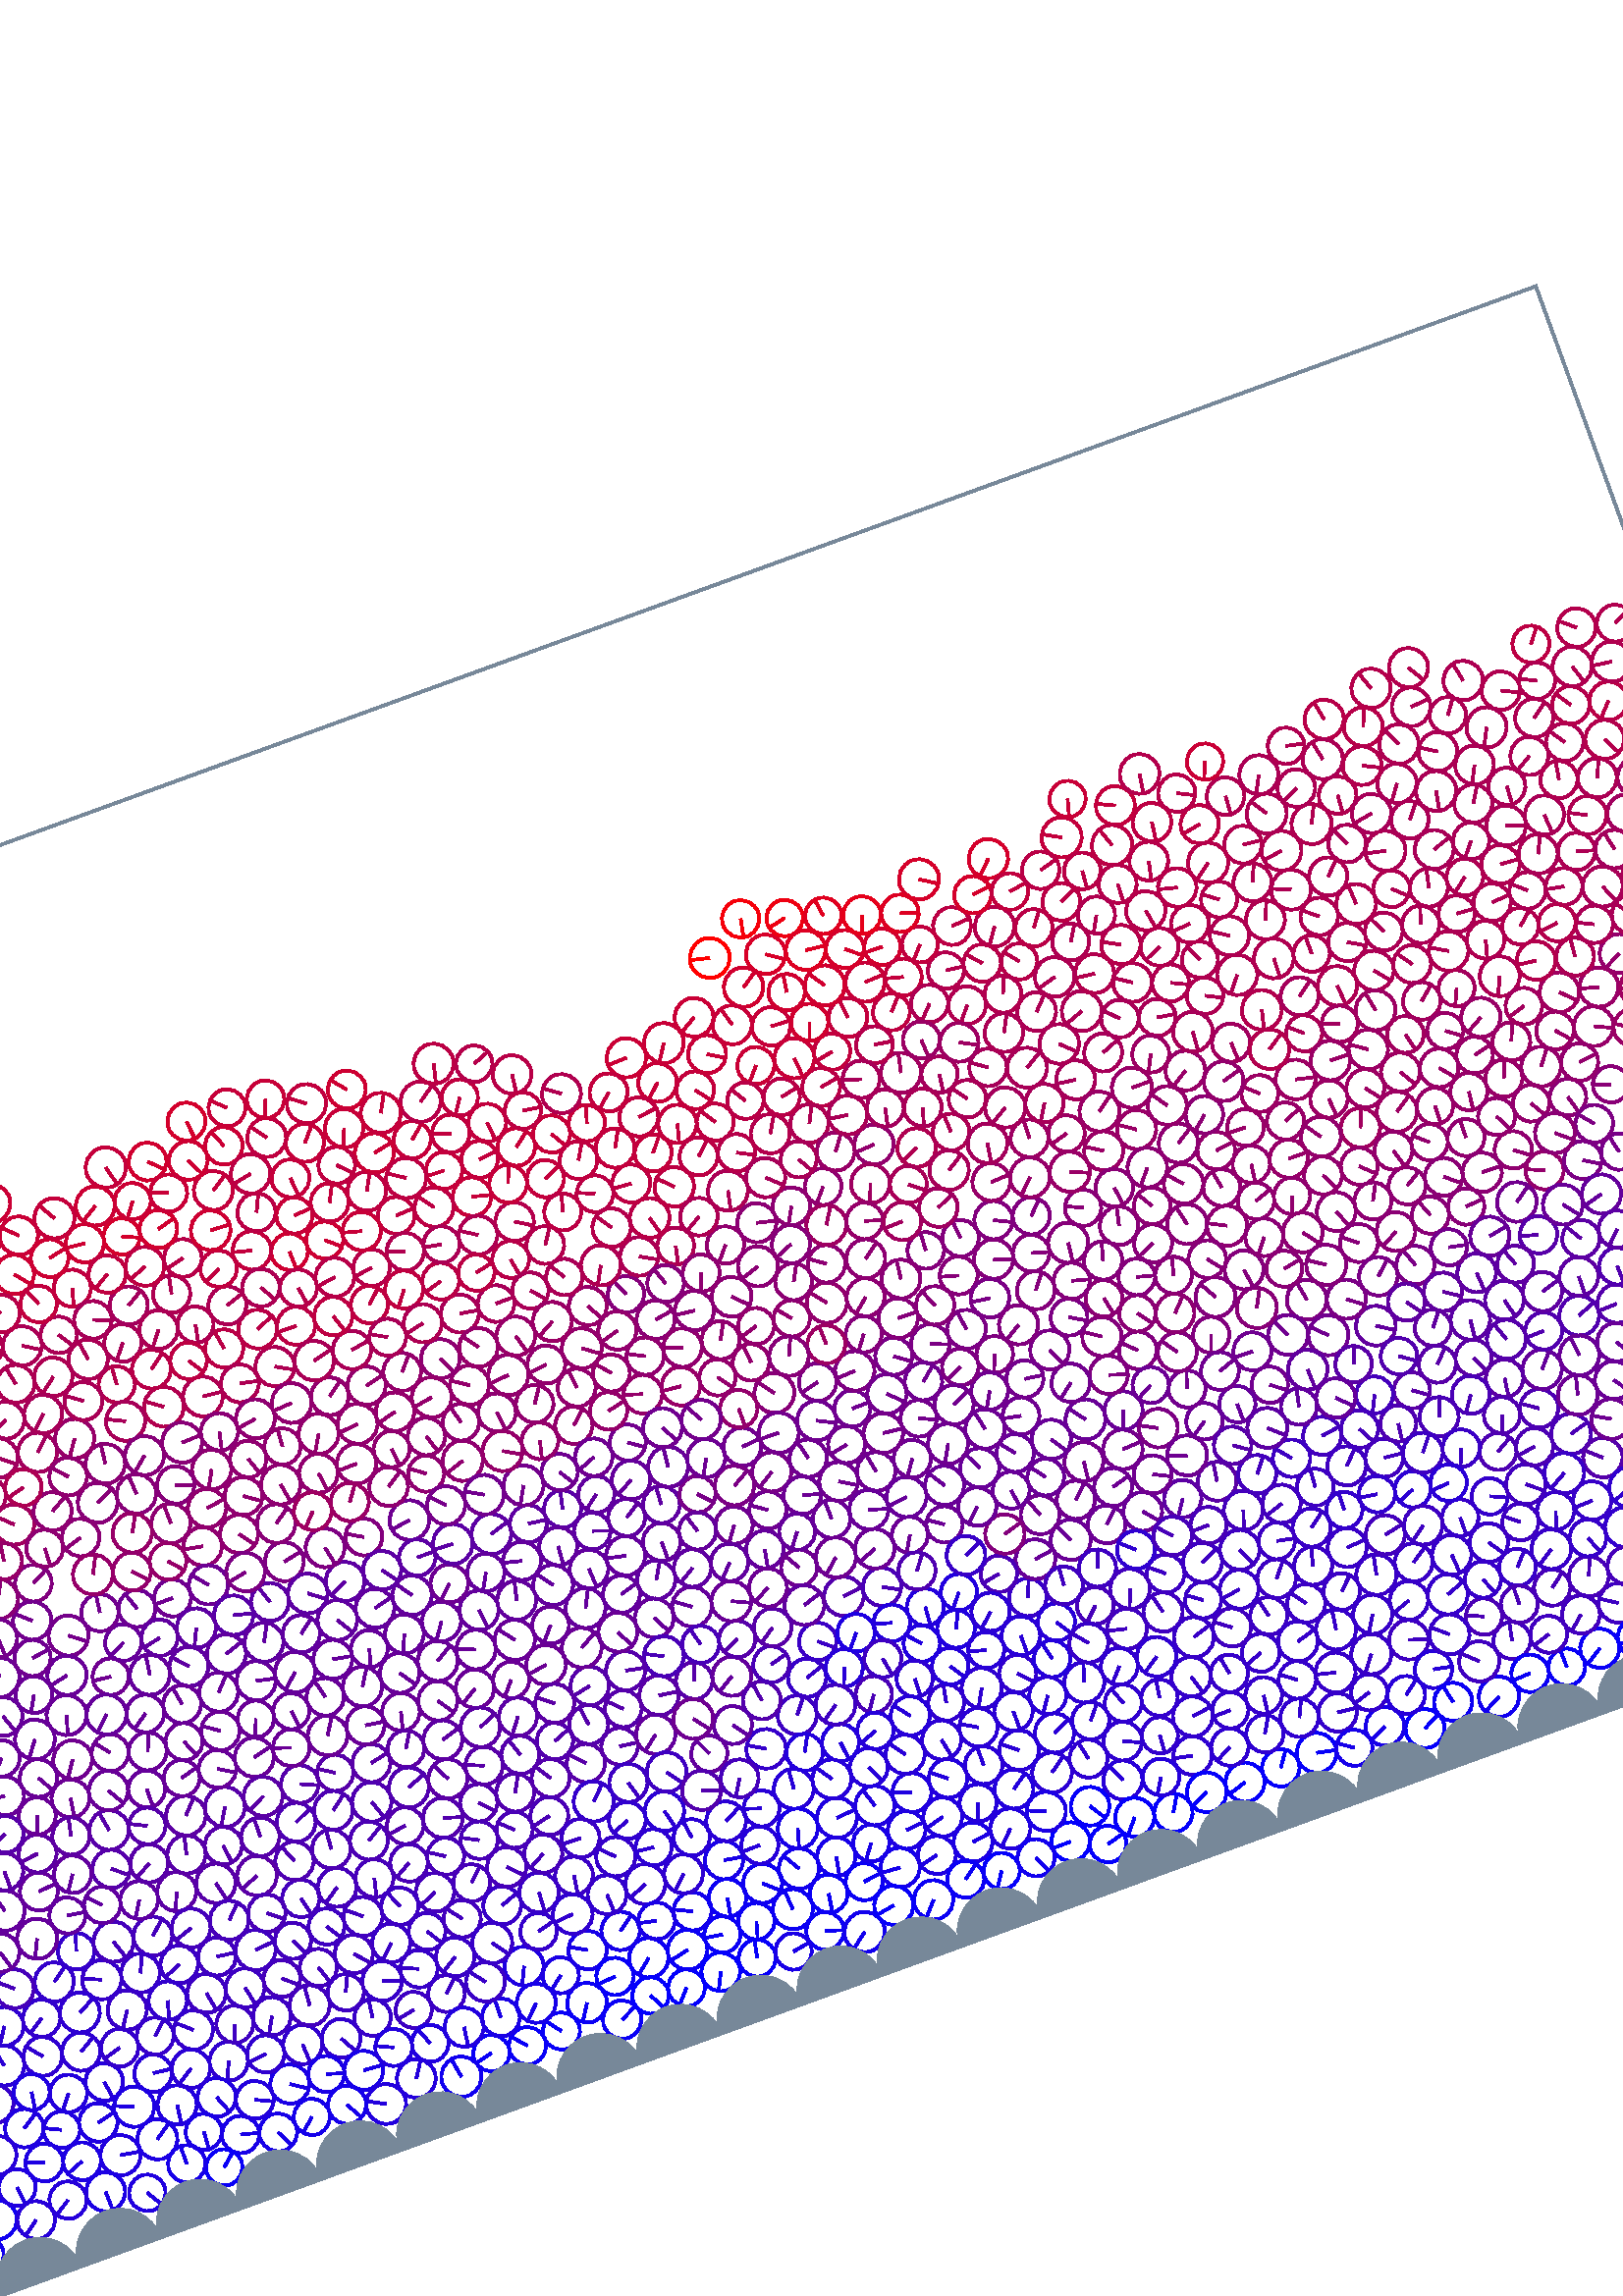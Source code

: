 %%!PS-Adobe-3.0 EPSF-3.0
%%Document-Fonts: Times-Roman
%%Pages: 1
%%BoundingBox:  -250    0  781  823
%%LanguageLevel: 1
%%EndComments
%%BeginProlog
%%EndProlog
%% Page:     1    1
save
 /Times-Roman 24 selectfont
  -145.000   450.000 moveto
(  74.70) show
 stroke
 /Times-Roman 9 selectfont
 20 rotate
     0.358     0.000     0.642 setrgbcolor
   677.343   166.142     6.923  0   360  arc
   677.343   166.142 moveto
    -3.581     5.925 rlineto
 stroke
     0.513     0.000     0.487 setrgbcolor
   463.614   244.108     6.750  0   360  arc
   463.614   244.108 moveto
    -0.605     6.723 rlineto
 stroke
     0.217     0.000     0.783 setrgbcolor
     9.452    60.999     6.838  0   360  arc
     9.452    60.999 moveto
    -2.800     6.239 rlineto
 stroke
     0.041     0.000     0.959 setrgbcolor
   307.630    34.322     6.738  0   360  arc
   307.630    34.322 moveto
    -1.841    -6.482 rlineto
 stroke
     0.182     0.000     0.818 setrgbcolor
    35.320    92.422     7.120  0   360  arc
    35.320    92.422 moveto
    -3.859    -5.984 rlineto
 stroke
     0.221     0.000     0.779 setrgbcolor
    79.705    82.633     7.219  0   360  arc
    79.705    82.633 moveto
    -3.973    -6.028 rlineto
 stroke
     0.061     0.000     0.939 setrgbcolor
   731.846    34.886     6.981  0   360  arc
   731.846    34.886 moveto
     6.964     0.495 rlineto
 stroke
     0.213     0.000     0.787 setrgbcolor
   515.062    63.577     7.002  0   360  arc
   515.062    63.577 moveto
    -6.547    -2.482 rlineto
 stroke
     0.442     0.000     0.558 setrgbcolor
   470.559   139.463     7.066  0   360  arc
   470.559   139.463 moveto
     5.120     4.870 rlineto
 stroke
     0.221     0.000     0.779 setrgbcolor
   659.934    35.769     6.725  0   360  arc
   659.934    35.769 moveto
    -6.187    -2.636 rlineto
 stroke
     0.037     0.000     0.963 setrgbcolor
   618.730    20.317     6.779  0   360  arc
   618.730    20.317 moveto
    -0.176     6.777 rlineto
 stroke
     0.018     0.000     0.982 setrgbcolor
   562.155    16.871     7.166  0   360  arc
   562.155    16.871 moveto
     6.357     3.307 rlineto
 stroke
     0.380     0.000     0.620 setrgbcolor
   781.486   102.247     6.758  0   360  arc
   781.486   102.247 moveto
    -3.661    -5.680 rlineto
 stroke
     0.236   102.247     6.758  0   360  arc
     0.236   102.247 moveto
    -3.661    -5.680 rlineto
 stroke
     0.188     0.000     0.812 setrgbcolor
   108.278    52.247     7.105  0   360  arc
   108.278    52.247 moveto
    -2.960    -6.459 rlineto
 stroke
     0.217     0.000     0.783 setrgbcolor
   441.757   111.890     6.950  0   360  arc
   441.757   111.890 moveto
     2.700     6.404 rlineto
 stroke
     0.178     0.000     0.822 setrgbcolor
   450.534    75.492     7.421  0   360  arc
   450.534    75.492 moveto
     2.207     7.085 rlineto
 stroke
     0.419     0.000     0.581 setrgbcolor
   408.972   148.172     6.672  0   360  arc
   408.972   148.172 moveto
    -3.380    -5.753 rlineto
 stroke
     0.092     0.000     0.908 setrgbcolor
   548.624    22.626     7.121  0   360  arc
   548.624    22.626 moveto
    -6.412    -3.097 rlineto
 stroke
     0.407     0.000     0.593 setrgbcolor
   259.652   161.564     7.417  0   360  arc
   259.652   161.564 moveto
    -4.517     5.883 rlineto
 stroke
     0.009     0.000     0.991 setrgbcolor
   425.840    22.343     7.117  0   360  arc
   425.840    22.343 moveto
    -7.116    -0.080 rlineto
 stroke
     0.038     0.000     0.962 setrgbcolor
   294.243    34.004     6.699  0   360  arc
   294.243    34.004 moveto
    -6.620     1.024 rlineto
 stroke
     0.236     0.000     0.764 setrgbcolor
   492.240   102.805     6.969  0   360  arc
   492.240   102.805 moveto
    -5.342     4.475 rlineto
 stroke
     0.350     0.000     0.650 setrgbcolor
   194.765   137.069     7.023  0   360  arc
   194.765   137.069 moveto
     6.833     1.625 rlineto
 stroke
     0.119     0.000     0.881 setrgbcolor
   370.823    46.894     6.940  0   360  arc
   370.823    46.894 moveto
     6.916     0.582 rlineto
 stroke
     0.391     0.000     0.609 setrgbcolor
   324.869   150.752     7.321  0   360  arc
   324.869   150.752 moveto
    -5.910     4.322 rlineto
 stroke
     0.156     0.000     0.844 setrgbcolor
   323.547    72.537     6.651  0   360  arc
   323.547    72.537 moveto
    -6.307     2.111 rlineto
 stroke
     0.195     0.000     0.805 setrgbcolor
   547.450    36.336     6.666  0   360  arc
   547.450    36.336 moveto
    -6.355    -2.012 rlineto
 stroke
     0.049     0.000     0.951 setrgbcolor
   330.093    22.355     6.958  0   360  arc
   330.093    22.355 moveto
     6.625    -2.126 rlineto
 stroke
     0.046     0.000     0.954 setrgbcolor
   265.938    35.178     7.294  0   360  arc
   265.938    35.178 moveto
    -5.654    -4.608 rlineto
 stroke
     0.075     0.000     0.925 setrgbcolor
   286.847    45.722     7.048  0   360  arc
   286.847    45.722 moveto
    -6.369     3.019 rlineto
 stroke
     0.013     0.000     0.987 setrgbcolor
   275.203    20.139     6.772  0   360  arc
   275.203    20.139 moveto
    -4.525    -5.038 rlineto
 stroke
     0.136     0.000     0.864 setrgbcolor
   405.245   121.408     6.846  0   360  arc
   405.245   121.408 moveto
    -0.536    -6.825 rlineto
 stroke
     0.095     0.000     0.905 setrgbcolor
   304.124    59.414     7.074  0   360  arc
   304.124    59.414 moveto
     6.969    -1.216 rlineto
 stroke
     0.193     0.000     0.807 setrgbcolor
   428.719    86.885     6.855  0   360  arc
   428.719    86.885 moveto
     4.732    -4.960 rlineto
 stroke
     0.325     0.000     0.675 setrgbcolor
   226.800   109.947     6.879  0   360  arc
   226.800   109.947 moveto
     4.790    -4.937 rlineto
 stroke
     0.236     0.000     0.764 setrgbcolor
   178.441    46.711     6.665  0   360  arc
   178.441    46.711 moveto
    -6.554    -1.210 rlineto
 stroke
     0.405     0.000     0.595 setrgbcolor
   215.829   164.564     7.304  0   360  arc
   215.829   164.564 moveto
     4.156    -6.007 rlineto
 stroke
     0.293     0.000     0.707 setrgbcolor
   748.817    86.451     7.412  0   360  arc
   748.817    86.451 moveto
    -3.208    -6.681 rlineto
 stroke
     0.154     0.000     0.846 setrgbcolor
   451.595    37.002     7.205  0   360  arc
   451.595    37.002 moveto
    -3.032     6.536 rlineto
 stroke
     0.244     0.000     0.756 setrgbcolor
   158.851    86.386     6.646  0   360  arc
   158.851    86.386 moveto
     3.657    -5.550 rlineto
 stroke
     0.034     0.000     0.966 setrgbcolor
   754.408    19.621     6.998  0   360  arc
   754.408    19.621 moveto
    -6.996    -0.167 rlineto
 stroke
     0.303     0.000     0.697 setrgbcolor
   641.630   112.874     7.059  0   360  arc
   641.630   112.874 moveto
    -5.812     4.005 rlineto
 stroke
     0.289     0.000     0.711 setrgbcolor
   649.425   100.111     7.378  0   360  arc
   649.425   100.111 moveto
     7.106     1.984 rlineto
 stroke
     0.274     0.000     0.726 setrgbcolor
   214.383    83.272     6.820  0   360  arc
   214.383    83.272 moveto
     4.895     4.749 rlineto
 stroke
     0.229     0.000     0.771 setrgbcolor
   550.660    74.558     6.734  0   360  arc
   550.660    74.558 moveto
     4.846     4.676 rlineto
 stroke
     0.193     0.000     0.807 setrgbcolor
   149.848    45.974     7.166  0   360  arc
   149.848    45.974 moveto
     3.468    -6.271 rlineto
 stroke
     0.037     0.000     0.963 setrgbcolor
   199.785    22.060     6.700  0   360  arc
   199.785    22.060 moveto
    -6.526    -1.518 rlineto
 stroke
     0.039     0.000     0.961 setrgbcolor
   249.036    17.218     7.055  0   360  arc
   249.036    17.218 moveto
     6.357     3.060 rlineto
 stroke
     0.093     0.000     0.907 setrgbcolor
   153.638    32.162     7.196  0   360  arc
   153.638    32.162 moveto
     7.178    -0.509 rlineto
 stroke
     0.456     0.000     0.544 setrgbcolor
   493.061   150.966     7.293  0   360  arc
   493.061   150.966 moveto
     7.279     0.445 rlineto
 stroke
     0.024     0.000     0.976 setrgbcolor
   687.313    16.501     7.093  0   360  arc
   687.313    16.501 moveto
     4.125     5.769 rlineto
 stroke
     0.231     0.000     0.769 setrgbcolor
   191.780    48.210     6.758  0   360  arc
   191.780    48.210 moveto
     4.912     4.641 rlineto
 stroke
     0.206     0.000     0.794 setrgbcolor
    22.073    66.978     7.164  0   360  arc
    22.073    66.978 moveto
    -4.919     5.208 rlineto
 stroke
     0.249     0.000     0.751 setrgbcolor
   603.165    36.272     6.843  0   360  arc
   603.165    36.272 moveto
     1.385     6.702 rlineto
 stroke
     0.205     0.000     0.795 setrgbcolor
   524.287    49.618     6.912  0   360  arc
   524.287    49.618 moveto
    -5.526     4.152 rlineto
 stroke
     0.150     0.000     0.850 setrgbcolor
    80.737    57.577     6.937  0   360  arc
    80.737    57.577 moveto
     6.893    -0.775 rlineto
 stroke
     0.167     0.000     0.833 setrgbcolor
    30.375    78.878     7.373  0   360  arc
    30.375    78.878 moveto
    -1.641     7.188 rlineto
 stroke
     0.391     0.000     0.609 setrgbcolor
    15.757   117.198     6.839  0   360  arc
    15.757   117.198 moveto
    -0.969     6.770 rlineto
 stroke
     0.211     0.000     0.789 setrgbcolor
   171.209    60.681     7.336  0   360  arc
   171.209    60.681 moveto
     6.909    -2.465 rlineto
 stroke
     0.207     0.000     0.793 setrgbcolor
   267.290    74.170     7.233  0   360  arc
   267.290    74.170 moveto
    -5.136     5.092 rlineto
 stroke
     0.142     0.000     0.858 setrgbcolor
   759.150    40.596     7.412  0   360  arc
   759.150    40.596 moveto
    -7.161     1.912 rlineto
 stroke
     0.309     0.000     0.691 setrgbcolor
   190.050   123.654     7.269  0   360  arc
   190.050   123.654 moveto
     2.387    -6.866 rlineto
 stroke
     0.021     0.000     0.979 setrgbcolor
   493.432    20.939     7.231  0   360  arc
   493.432    20.939 moveto
    -6.883    -2.217 rlineto
 stroke
     0.044     0.000     0.956 setrgbcolor
   239.037    27.455     7.293  0   360  arc
   239.037    27.455 moveto
    -3.912    -6.155 rlineto
 stroke
     0.105     0.000     0.895 setrgbcolor
   392.227    34.433     7.170  0   360  arc
   392.227    34.433 moveto
     7.093     1.049 rlineto
 stroke
     0.184     0.000     0.816 setrgbcolor
    44.798    77.206     7.157  0   360  arc
    44.798    77.206 moveto
    -4.545     5.529 rlineto
 stroke
     0.027     0.000     0.973 setrgbcolor
   660.745    21.807     7.261  0   360  arc
   660.745    21.807 moveto
    -2.592     6.783 rlineto
 stroke
     0.153     0.000     0.847 setrgbcolor
   337.118    75.227     7.353  0   360  arc
   337.118    75.227 moveto
     0.585     7.330 rlineto
 stroke
     0.018     0.000     0.982 setrgbcolor
   674.717    22.263     6.852  0   360  arc
   674.717    22.263 moveto
    -5.064    -4.616 rlineto
 stroke
     0.216     0.000     0.784 setrgbcolor
   558.438    62.786     7.227  0   360  arc
   558.438    62.786 moveto
    -3.792    -6.153 rlineto
 stroke
     0.212     0.000     0.788 setrgbcolor
    86.076    70.136     6.811  0   360  arc
    86.076    70.136 moveto
     4.968     4.659 rlineto
 stroke
     0.321     0.000     0.679 setrgbcolor
   240.668   108.871     7.003  0   360  arc
   240.668   108.871 moveto
     3.332     6.159 rlineto
 stroke
     0.061     0.000     0.939 setrgbcolor
     8.674    26.618     7.172  0   360  arc
     8.674    26.618 moveto
    -1.192     7.072 rlineto
 stroke
     0.045     0.000     0.955 setrgbcolor
   371.347    19.447     7.244  0   360  arc
   371.347    19.447 moveto
    -4.818    -5.410 rlineto
 stroke
     0.179     0.000     0.821 setrgbcolor
    16.387    79.682     6.662  0   360  arc
    16.387    79.682 moveto
    -3.617    -5.594 rlineto
 stroke
     0.086     0.000     0.914 setrgbcolor
   343.260    46.581     7.079  0   360  arc
   343.260    46.581 moveto
    -1.302    -6.958 rlineto
 stroke
     0.180     0.000     0.820 setrgbcolor
   447.901    61.471     6.892  0   360  arc
   447.901    61.471 moveto
     4.440     5.271 rlineto
 stroke
     0.182     0.000     0.818 setrgbcolor
   478.705    36.660     7.133  0   360  arc
   478.705    36.660 moveto
    -6.981     1.468 rlineto
 stroke
     0.042     0.000     0.958 setrgbcolor
   349.741    34.404     6.836  0   360  arc
   349.741    34.404 moveto
     6.782     0.856 rlineto
 stroke
     0.089     0.000     0.911 setrgbcolor
   245.862    45.517     7.088  0   360  arc
   245.862    45.517 moveto
    -6.171     3.487 rlineto
 stroke
     0.064     0.000     0.936 setrgbcolor
   591.641    18.601     7.410  0   360  arc
   591.641    18.601 moveto
    -6.552    -3.462 rlineto
 stroke
     0.172     0.000     0.828 setrgbcolor
   772.959    67.464     7.361  0   360  arc
   772.959    67.464 moveto
     7.339     0.573 rlineto
 stroke
     0.127     0.000     0.873 setrgbcolor
    19.488    35.218     6.827  0   360  arc
    19.488    35.218 moveto
     0.870    -6.772 rlineto
 stroke
     0.021     0.000     0.979 setrgbcolor
   398.430    20.883     6.684  0   360  arc
   398.430    20.883 moveto
    -3.721    -5.552 rlineto
 stroke
     0.207     0.000     0.793 setrgbcolor
   673.902    36.240     7.234  0   360  arc
   673.902    36.240 moveto
    -0.515    -7.216 rlineto
 stroke
     0.538     0.000     0.462 setrgbcolor
   509.670   239.221     6.690  0   360  arc
   509.670   239.221 moveto
    -6.073     2.807 rlineto
 stroke
     0.246     0.000     0.754 setrgbcolor
   471.995    88.626     7.364  0   360  arc
   471.995    88.626 moveto
    -7.159     1.726 rlineto
 stroke
     0.245     0.000     0.755 setrgbcolor
   115.012    64.228     6.822  0   360  arc
   115.012    64.228 moveto
    -2.503    -6.347 rlineto
 stroke
     0.082     0.000     0.918 setrgbcolor
   363.893    34.803     7.259  0   360  arc
   363.893    34.803 moveto
    -7.246     0.449 rlineto
 stroke
     0.239     0.000     0.761 setrgbcolor
   644.483    35.867     7.258  0   360  arc
   644.483    35.867 moveto
    -6.080     3.964 rlineto
 stroke
     0.238     0.000     0.762 setrgbcolor
   123.077    75.446     7.180  0   360  arc
   123.077    75.446 moveto
     1.605    -6.999 rlineto
 stroke
     0.140     0.000     0.860 setrgbcolor
    62.755    60.702     6.925  0   360  arc
    62.755    60.702 moveto
     1.066    -6.843 rlineto
 stroke
     0.243     0.000     0.757 setrgbcolor
   567.688    49.465     7.289  0   360  arc
   567.688    49.465 moveto
     6.933    -2.250 rlineto
 stroke
     0.043     0.000     0.957 setrgbcolor
   768.299    22.772     7.329  0   360  arc
   768.299    22.772 moveto
     2.533     6.877 rlineto
 stroke
     0.516     0.000     0.484 setrgbcolor
   450.129   244.230     6.747  0   360  arc
   450.129   244.230 moveto
     0.332     6.739 rlineto
 stroke
     0.167     0.000     0.833 setrgbcolor
   428.156    48.491     7.335  0   360  arc
   428.156    48.491 moveto
     5.982     4.245 rlineto
 stroke
     0.166     0.000     0.834 setrgbcolor
   309.731    72.551     7.328  0   360  arc
   309.731    72.551 moveto
     6.484     3.416 rlineto
 stroke
     0.014     0.000     0.986 setrgbcolor
   464.882    19.390     7.076  0   360  arc
   464.882    19.390 moveto
     3.579     6.104 rlineto
 stroke
     0.227     0.000     0.773 setrgbcolor
   236.313    71.458     7.309  0   360  arc
   236.313    71.458 moveto
    -0.423    -7.296 rlineto
 stroke
     0.156     0.000     0.844 setrgbcolor
   448.507    99.781     6.851  0   360  arc
   448.507    99.781 moveto
     3.675    -5.782 rlineto
 stroke
     0.102     0.000     0.898 setrgbcolor
   126.467    36.695     7.220  0   360  arc
   126.467    36.695 moveto
     6.012    -3.998 rlineto
 stroke
     0.578     0.000     0.422 setrgbcolor
   409.457   238.613     7.404  0   360  arc
   409.457   238.613 moveto
    -4.650     5.761 rlineto
 stroke
     0.021     0.000     0.979 setrgbcolor
   507.543    21.415     6.902  0   360  arc
   507.543    21.415 moveto
     3.952     5.658 rlineto
 stroke
     0.192     0.000     0.808 setrgbcolor
   135.833    48.700     7.222  0   360  arc
   135.833    48.700 moveto
     0.337    -7.214 rlineto
 stroke
     0.197     0.000     0.803 setrgbcolor
   656.214    61.191     7.315  0   360  arc
   656.214    61.191 moveto
     4.296    -5.920 rlineto
 stroke
     0.120     0.000     0.880 setrgbcolor
   377.353    59.173     7.194  0   360  arc
   377.353    59.173 moveto
    -6.808     2.325 rlineto
 stroke
     0.123     0.000     0.877 setrgbcolor
    36.489    66.334     6.642  0   360  arc
    36.489    66.334 moveto
    -1.042    -6.560 rlineto
 stroke
     0.027     0.000     0.973 setrgbcolor
   521.764    22.083     7.351  0   360  arc
   521.764    22.083 moveto
     7.191    -1.524 rlineto
 stroke
     0.131     0.000     0.869 setrgbcolor
    85.011    43.623     7.230  0   360  arc
    85.011    43.623 moveto
    -0.947    -7.168 rlineto
 stroke
     0.208     0.000     0.792 setrgbcolor
   488.066    64.056     7.249  0   360  arc
   488.066    64.056 moveto
     2.132    -6.928 rlineto
 stroke
     0.263     0.000     0.737 setrgbcolor
   153.529    99.299     6.894  0   360  arc
   153.529    99.299 moveto
     1.701    -6.681 rlineto
 stroke
     0.265     0.000     0.735 setrgbcolor
   200.512    84.570     7.092  0   360  arc
   200.512    84.570 moveto
    -6.543    -2.737 rlineto
 stroke
     0.153     0.000     0.847 setrgbcolor
   704.831    73.919     6.910  0   360  arc
   704.831    73.919 moveto
     5.218    -4.531 rlineto
 stroke
     0.139     0.000     0.861 setrgbcolor
   689.256    31.937     6.818  0   360  arc
   689.256    31.937 moveto
    -6.146    -2.949 rlineto
 stroke
     0.217     0.000     0.783 setrgbcolor
   163.273    49.240     6.749  0   360  arc
   163.273    49.240 moveto
     0.875     6.692 rlineto
 stroke
     0.095     0.000     0.905 setrgbcolor
   103.167    25.446     6.873  0   360  arc
   103.167    25.446 moveto
     6.657    -1.708 rlineto
 stroke
     0.206     0.000     0.794 setrgbcolor
   785.661    73.637     6.796  0   360  arc
   785.661    73.637 moveto
     1.953    -6.510 rlineto
 stroke
     4.411    73.637     6.796  0   360  arc
     4.411    73.637 moveto
     1.953    -6.510 rlineto
 stroke
     0.406     0.000     0.594 setrgbcolor
   245.080   163.088     7.275  0   360  arc
   245.080   163.088 moveto
    -6.753     2.707 rlineto
 stroke
     0.434     0.000     0.566 setrgbcolor
   363.158   174.600     6.841  0   360  arc
   363.158   174.600 moveto
    -5.637     3.875 rlineto
 stroke
     0.064     0.000     0.936 setrgbcolor
   186.482    17.728     7.401  0   360  arc
   186.482    17.728 moveto
    -1.266     7.292 rlineto
 stroke
     0.120     0.000     0.880 setrgbcolor
    55.634    47.467     7.095  0   360  arc
    55.634    47.467 moveto
     6.914     1.595 rlineto
 stroke
     0.255     0.000     0.745 setrgbcolor
   582.078   115.288     7.002  0   360  arc
   582.078   115.288 moveto
     6.964    -0.725 rlineto
 stroke
     0.139     0.000     0.861 setrgbcolor
   711.819    46.868     6.851  0   360  arc
   711.819    46.868 moveto
    -0.190    -6.849 rlineto
 stroke
     0.317     0.000     0.683 setrgbcolor
   667.052   139.811     7.348  0   360  arc
   667.052   139.811 moveto
     6.753     2.897 rlineto
 stroke
     0.237     0.000     0.763 setrgbcolor
   192.902    72.086     6.806  0   360  arc
   192.902    72.086 moveto
     3.620    -5.764 rlineto
 stroke
     0.027     0.000     0.973 setrgbcolor
   303.264    21.511     6.838  0   360  arc
   303.264    21.511 moveto
     1.380     6.698 rlineto
 stroke
     0.217     0.000     0.783 setrgbcolor
   614.237    60.848     6.812  0   360  arc
   614.237    60.848 moveto
     4.605     5.021 rlineto
 stroke
     0.356     0.000     0.644 setrgbcolor
   625.402   138.535     6.690  0   360  arc
   625.402   138.535 moveto
     2.688    -6.127 rlineto
 stroke
     0.102     0.000     0.898 setrgbcolor
   233.450    40.220     6.666  0   360  arc
   233.450    40.220 moveto
    -5.227    -4.138 rlineto
 stroke
     0.134     0.000     0.866 setrgbcolor
   157.145    17.743     7.346  0   360  arc
   157.145    17.743 moveto
    -6.489     3.444 rlineto
 stroke
     0.215     0.000     0.785 setrgbcolor
   648.372    74.476     7.077  0   360  arc
   648.372    74.476 moveto
    -7.071    -0.269 rlineto
 stroke
     0.499     0.000     0.501 setrgbcolor
   575.222   179.464     7.330  0   360  arc
   575.222   179.464 moveto
    -1.305     7.213 rlineto
 stroke
     0.071     0.000     0.929 setrgbcolor
   343.556    17.039     7.416  0   360  arc
   343.556    17.039 moveto
    -5.867    -4.536 rlineto
 stroke
     0.132     0.000     0.868 setrgbcolor
   406.717    34.376     7.419  0   360  arc
   406.717    34.376 moveto
    -5.241    -5.252 rlineto
 stroke
     0.266     0.000     0.734 setrgbcolor
    97.805   104.882     7.160  0   360  arc
    97.805   104.882 moveto
     5.296     4.819 rlineto
 stroke
     0.048     0.000     0.952 setrgbcolor
   300.572    45.988     6.935  0   360  arc
   300.572    45.988 moveto
    -1.267    -6.818 rlineto
 stroke
     0.011     0.000     0.989 setrgbcolor
   261.846    21.977     6.745  0   360  arc
   261.846    21.977 moveto
     3.090    -5.996 rlineto
 stroke
     0.017     0.000     0.983 setrgbcolor
   699.805    22.275     6.969  0   360  arc
   699.805    22.275 moveto
     6.787    -1.583 rlineto
 stroke
     0.204     0.000     0.796 setrgbcolor
    69.525   109.273     6.722  0   360  arc
    69.525   109.273 moveto
     2.088     6.390 rlineto
 stroke
     0.579     0.000     0.421 setrgbcolor
   673.390   194.197     6.995  0   360  arc
   673.390   194.197 moveto
    -6.401     2.820 rlineto
 stroke
     0.211     0.000     0.789 setrgbcolor
    74.776    96.213     7.234  0   360  arc
    74.776    96.213 moveto
    -6.639     2.872 rlineto
 stroke
     0.139     0.000     0.861 setrgbcolor
   442.437    87.668     6.768  0   360  arc
   442.437    87.668 moveto
    -1.550     6.588 rlineto
 stroke
     0.209     0.000     0.791 setrgbcolor
   332.608    92.488     7.300  0   360  arc
   332.608    92.488 moveto
    -6.273     3.733 rlineto
 stroke
     0.099     0.000     0.901 setrgbcolor
   140.244    35.577     6.686  0   360  arc
   140.244    35.577 moveto
     6.390    -1.968 rlineto
 stroke
     0.187     0.000     0.813 setrgbcolor
   676.894    74.393     6.755  0   360  arc
   676.894    74.393 moveto
    -6.434     2.057 rlineto
 stroke
     0.031     0.000     0.969 setrgbcolor
   226.660    20.917     6.816  0   360  arc
   226.660    20.917 moveto
    -4.140     5.415 rlineto
 stroke
     0.084     0.000     0.916 setrgbcolor
   129.918    22.620     6.663  0   360  arc
   129.918    22.620 moveto
    -5.026    -4.374 rlineto
 stroke
     0.343     0.000     0.657 setrgbcolor
   282.427   111.734     6.744  0   360  arc
   282.427   111.734 moveto
     6.683    -0.900 rlineto
 stroke
     0.123     0.000     0.877 setrgbcolor
    29.424    54.766     7.085  0   360  arc
    29.424    54.766 moveto
     5.920     3.892 rlineto
 stroke
     0.182     0.000     0.818 setrgbcolor
   442.440    48.699     7.008  0   360  arc
   442.440    48.699 moveto
    -1.587     6.826 rlineto
 stroke
     0.046     0.000     0.954 setrgbcolor
   321.674    33.887     7.386  0   360  arc
   321.674    33.887 moveto
    -0.534     7.367 rlineto
 stroke
     0.206     0.000     0.794 setrgbcolor
   100.008    67.425     7.214  0   360  arc
   100.008    67.425 moveto
    -5.410     4.773 rlineto
 stroke
     0.228     0.000     0.772 setrgbcolor
   363.869   123.061     6.907  0   360  arc
   363.869   123.061 moveto
     5.297    -4.434 rlineto
 stroke
     0.238     0.000     0.762 setrgbcolor
   280.859    98.048     7.050  0   360  arc
   280.859    98.048 moveto
     1.958    -6.772 rlineto
 stroke
     0.160     0.000     0.840 setrgbcolor
   433.936    61.774     7.237  0   360  arc
   433.936    61.774 moveto
     6.583     3.005 rlineto
 stroke
     0.471     0.000     0.529 setrgbcolor
   425.828   211.769     6.842  0   360  arc
   425.828   211.769 moveto
     5.513    -4.052 rlineto
 stroke
     0.341     0.000     0.659 setrgbcolor
   316.360   124.999     6.745  0   360  arc
   316.360   124.999 moveto
     2.403     6.302 rlineto
 stroke
     0.395     0.000     0.605 setrgbcolor
    21.529   130.016     7.222  0   360  arc
    21.529   130.016 moveto
     7.219     0.179 rlineto
 stroke
     0.405     0.000     0.595 setrgbcolor
   698.778   115.206     7.025  0   360  arc
   698.778   115.206 moveto
    -5.545     4.313 rlineto
 stroke
     0.408     0.000     0.592 setrgbcolor
   449.185   124.087     7.328  0   360  arc
   449.185   124.087 moveto
     7.246     1.096 rlineto
 stroke
     0.375     0.000     0.625 setrgbcolor
   615.174   153.971     6.696  0   360  arc
   615.174   153.971 moveto
     4.185     5.227 rlineto
 stroke
     0.661     0.000     0.339 setrgbcolor
   559.080   295.522     6.793  0   360  arc
   559.080   295.522 moveto
     6.702    -1.104 rlineto
 stroke
     0.300     0.000     0.700 setrgbcolor
   161.474   126.139     7.173  0   360  arc
   161.474   126.139 moveto
     6.513     3.007 rlineto
 stroke
     0.500     0.000     0.500 setrgbcolor
   460.840   199.755     6.740  0   360  arc
   460.840   199.755 moveto
    -2.576    -6.229 rlineto
 stroke
     0.127     0.000     0.873 setrgbcolor
   179.916    33.154     6.797  0   360  arc
   179.916    33.154 moveto
    -2.556     6.298 rlineto
 stroke
     0.257     0.000     0.743 setrgbcolor
   563.445   130.627     7.038  0   360  arc
   563.445   130.627 moveto
     6.961     1.039 rlineto
 stroke
     0.251     0.000     0.749 setrgbcolor
   172.695    85.318     7.179  0   360  arc
   172.695    85.318 moveto
    -5.512     4.600 rlineto
 stroke
     0.118     0.000     0.882 setrgbcolor
   378.087    34.497     7.004  0   360  arc
   378.087    34.497 moveto
    -6.817    -1.606 rlineto
 stroke
     0.202     0.000     0.798 setrgbcolor
   758.920    66.556     6.686  0   360  arc
   758.920    66.556 moveto
    -5.517    -3.778 rlineto
 stroke
     0.223     0.000     0.777 setrgbcolor
   564.717    75.976     7.418  0   360  arc
   564.717    75.976 moveto
     1.488     7.267 rlineto
 stroke
     0.137     0.000     0.863 setrgbcolor
   170.716    22.734     7.150  0   360  arc
   170.716    22.734 moveto
     3.888     6.000 rlineto
 stroke
     0.429     0.000     0.571 setrgbcolor
   106.091   173.442     6.822  0   360  arc
   106.091   173.442 moveto
    -4.237     5.347 rlineto
 stroke
     0.170     0.000     0.830 setrgbcolor
   751.812    53.163     7.207  0   360  arc
   751.812    53.163 moveto
     7.096     1.261 rlineto
 stroke
     0.202     0.000     0.798 setrgbcolor
   586.811    60.229     7.368  0   360  arc
   586.811    60.229 moveto
     6.923     2.521 rlineto
 stroke
     0.130     0.000     0.870 setrgbcolor
    59.203    33.433     7.416  0   360  arc
    59.203    33.433 moveto
     7.312    -1.234 rlineto
 stroke
     0.446     0.000     0.554 setrgbcolor
   398.503   187.250     6.830  0   360  arc
   398.503   187.250 moveto
    -6.700    -1.326 rlineto
 stroke
     0.286     0.000     0.714 setrgbcolor
   376.534    97.762     6.704  0   360  arc
   376.534    97.762 moveto
    -3.819    -5.510 rlineto
 stroke
     0.279     0.000     0.721 setrgbcolor
   637.700    48.786     7.349  0   360  arc
   637.700    48.786 moveto
     2.783     6.802 rlineto
 stroke
     0.196     0.000     0.804 setrgbcolor
   483.674    50.190     7.343  0   360  arc
   483.674    50.190 moveto
     7.270     1.029 rlineto
 stroke
     0.327     0.000     0.673 setrgbcolor
    -5.634    83.155     7.077  0   360  arc
    -5.634    83.155 moveto
    -4.164     5.722 rlineto
 stroke
   775.616    83.155     7.077  0   360  arc
   775.616    83.155 moveto
    -4.164     5.722 rlineto
 stroke
     0.251     0.000     0.749 setrgbcolor
   117.316    89.761     6.979  0   360  arc
   117.316    89.761 moveto
     6.923    -0.881 rlineto
 stroke
     0.152     0.000     0.848 setrgbcolor
   766.074    54.606     7.259  0   360  arc
   766.074    54.606 moveto
    -4.475     5.716 rlineto
 stroke
     0.018     0.000     0.982 setrgbcolor
   451.008    22.699     7.208  0   360  arc
   451.008    22.699 moveto
    -4.661    -5.497 rlineto
 stroke
     0.182     0.000     0.818 setrgbcolor
   697.926    48.369     6.826  0   360  arc
   697.926    48.369 moveto
     4.592     5.051 rlineto
 stroke
     0.045     0.000     0.955 setrgbcolor
   280.318    33.093     7.315  0   360  arc
   280.318    33.093 moveto
    -7.123    -1.666 rlineto
 stroke
     0.430     0.000     0.570 setrgbcolor
    -1.473   179.642     6.913  0   360  arc
    -1.473   179.642 moveto
     6.811    -1.185 rlineto
 stroke
   779.777   179.642     6.913  0   360  arc
   779.777   179.642 moveto
     6.811    -1.185 rlineto
 stroke
     0.124     0.000     0.876 setrgbcolor
    63.700    17.084     6.718  0   360  arc
    63.700    17.084 moveto
     3.493    -5.738 rlineto
 stroke
     0.044     0.000     0.956 setrgbcolor
   713.268    19.994     6.826  0   360  arc
   713.268    19.994 moveto
     1.165     6.726 rlineto
 stroke
     0.089     0.000     0.911 setrgbcolor
   116.383    21.473     6.965  0   360  arc
   116.383    21.473 moveto
     3.103    -6.235 rlineto
 stroke
     0.045     0.000     0.955 setrgbcolor
   335.994    34.729     6.992  0   360  arc
   335.994    34.729 moveto
    -1.061    -6.911 rlineto
 stroke
     0.133     0.000     0.867 setrgbcolor
   412.901    47.536     7.178  0   360  arc
   412.901    47.536 moveto
     5.895     4.096 rlineto
 stroke
     0.332     0.000     0.668 setrgbcolor
    91.932   133.258     7.025  0   360  arc
    91.932   133.258 moveto
     5.428    -4.460 rlineto
 stroke
     0.037     0.000     0.963 setrgbcolor
   213.129    20.103     6.863  0   360  arc
   213.129    20.103 moveto
    -4.534     5.152 rlineto
 stroke
     0.104     0.000     0.896 setrgbcolor
   746.548    72.397     6.966  0   360  arc
   746.548    72.397 moveto
     4.605     5.228 rlineto
 stroke
     0.391     0.000     0.609 setrgbcolor
   647.562   125.956     7.262  0   360  arc
   647.562   125.956 moveto
     4.728     5.512 rlineto
 stroke
     0.093     0.000     0.907 setrgbcolor
   356.951    46.826     6.689  0   360  arc
   356.951    46.826 moveto
    -4.008    -5.355 rlineto
 stroke
     0.345     0.000     0.655 setrgbcolor
   268.734   110.167     7.093  0   360  arc
   268.734   110.167 moveto
    -4.907     5.122 rlineto
 stroke
     0.175     0.000     0.825 setrgbcolor
   288.455    59.743     7.167  0   360  arc
   288.455    59.743 moveto
    -5.219    -4.912 rlineto
 stroke
     0.192     0.000     0.808 setrgbcolor
   273.956    60.992     7.414  0   360  arc
   273.956    60.992 moveto
    -6.847    -2.844 rlineto
 stroke
     0.259     0.000     0.741 setrgbcolor
   143.143    61.338     7.414  0   360  arc
   143.143    61.338 moveto
     0.571     7.392 rlineto
 stroke
     0.447     0.000     0.553 setrgbcolor
   721.529   100.677     7.033  0   360  arc
   721.529   100.677 moveto
    -6.397    -2.923 rlineto
 stroke
     0.106     0.000     0.894 setrgbcolor
   421.234    35.811     7.238  0   360  arc
   421.234    35.811 moveto
    -6.688     2.768 rlineto
 stroke
     0.198     0.000     0.802 setrgbcolor
   684.401    60.629     7.290  0   360  arc
   684.401    60.629 moveto
    -3.418     6.439 rlineto
 stroke
     0.343     0.000     0.657 setrgbcolor
   119.640   128.791     7.053  0   360  arc
   119.640   128.791 moveto
     1.620     6.864 rlineto
 stroke
     0.151     0.000     0.849 setrgbcolor
   572.485    36.177     6.872  0   360  arc
   572.485    36.177 moveto
     6.747    -1.304 rlineto
 stroke
     0.126     0.000     0.874 setrgbcolor
   413.053   110.013     6.935  0   360  arc
   413.053   110.013 moveto
     3.029     6.238 rlineto
 stroke
     0.413     0.000     0.587 setrgbcolor
   463.761   126.318     7.420  0   360  arc
   463.761   126.318 moveto
    -3.203     6.692 rlineto
 stroke
     0.435     0.000     0.565 setrgbcolor
   115.843   199.558     6.712  0   360  arc
   115.843   199.558 moveto
    -6.670     0.752 rlineto
 stroke
     0.035     0.000     0.965 setrgbcolor
    93.374    16.217     6.687  0   360  arc
    93.374    16.217 moveto
     5.064     4.367 rlineto
 stroke
     0.411     0.000     0.589 setrgbcolor
   383.995   163.509     6.971  0   360  arc
   383.995   163.509 moveto
    -0.131     6.970 rlineto
 stroke
     0.215     0.000     0.785 setrgbcolor
   355.653   111.852     7.043  0   360  arc
   355.653   111.852 moveto
     6.668     2.268 rlineto
 stroke
     0.324     0.000     0.676 setrgbcolor
   378.497   135.311     7.302  0   360  arc
   378.497   135.311 moveto
     7.235     0.988 rlineto
 stroke
     0.504     0.000     0.496 setrgbcolor
   537.855   179.324     6.686  0   360  arc
   537.855   179.324 moveto
    -2.352    -6.259 rlineto
 stroke
     0.434     0.000     0.566 setrgbcolor
   462.184   175.282     6.790  0   360  arc
   462.184   175.282 moveto
    -6.652     1.362 rlineto
 stroke
     0.407     0.000     0.593 setrgbcolor
   155.187   153.739     7.231  0   360  arc
   155.187   153.739 moveto
     7.014     1.759 rlineto
 stroke
     0.196     0.000     0.804 setrgbcolor
   469.948    47.776     6.649  0   360  arc
   469.948    47.776 moveto
    -0.464    -6.633 rlineto
 stroke
     0.126     0.000     0.874 setrgbcolor
   384.900    46.884     7.169  0   360  arc
   384.900    46.884 moveto
    -6.922    -1.865 rlineto
 stroke
     0.548     0.000     0.452 setrgbcolor
   596.418   206.119     7.173  0   360  arc
   596.418   206.119 moveto
     2.704    -6.644 rlineto
 stroke
     0.112     0.000     0.888 setrgbcolor
    69.954    48.386     7.400  0   360  arc
    69.954    48.386 moveto
    -6.844     2.814 rlineto
 stroke
     0.330     0.000     0.670 setrgbcolor
   254.678   109.427     7.022  0   360  arc
   254.678   109.427 moveto
    -3.862     5.864 rlineto
 stroke
     0.225     0.000     0.775 setrgbcolor
   579.081    75.546     7.004  0   360  arc
   579.081    75.546 moveto
     5.824     3.890 rlineto
 stroke
     0.354     0.000     0.646 setrgbcolor
   600.068   135.078     6.678  0   360  arc
   600.068   135.078 moveto
     5.440    -3.873 rlineto
 stroke
     0.324     0.000     0.676 setrgbcolor
   761.929    80.149     6.939  0   360  arc
   761.929    80.149 moveto
    -5.962    -3.551 rlineto
 stroke
     0.392     0.000     0.608 setrgbcolor
    64.131   134.493     6.992  0   360  arc
    64.131   134.493 moveto
     6.958     0.691 rlineto
 stroke
     0.213     0.000     0.787 setrgbcolor
   501.650    60.398     6.889  0   360  arc
   501.650    60.398 moveto
    -1.237     6.777 rlineto
 stroke
     0.132     0.000     0.868 setrgbcolor
   703.711    35.631     7.270  0   360  arc
   703.711    35.631 moveto
     7.246     0.584 rlineto
 stroke
     0.355     0.000     0.645 setrgbcolor
   742.013    99.125     6.988  0   360  arc
   742.013    99.125 moveto
    -4.293    -5.513 rlineto
 stroke
     0.258     0.000     0.742 setrgbcolor
   540.929   112.309     7.051  0   360  arc
   540.929   112.309 moveto
    -6.700    -2.197 rlineto
 stroke
     0.258     0.000     0.742 setrgbcolor
   666.020    48.523     7.378  0   360  arc
   666.020    48.523 moveto
    -4.524     5.829 rlineto
 stroke
     0.335     0.000     0.665 setrgbcolor
   288.383   124.230     6.791  0   360  arc
   288.383   124.230 moveto
    -4.869     4.733 rlineto
 stroke
     0.164     0.000     0.836 setrgbcolor
   408.426    73.269     7.065  0   360  arc
   408.426    73.269 moveto
    -6.115     3.540 rlineto
 stroke
     0.410     0.000     0.590 setrgbcolor
   670.933   113.251     7.010  0   360  arc
   670.933   113.251 moveto
     4.058    -5.717 rlineto
 stroke
     0.257     0.000     0.743 setrgbcolor
   206.549    72.075     6.866  0   360  arc
   206.549    72.075 moveto
    -4.163     5.460 rlineto
 stroke
     0.204     0.000     0.796 setrgbcolor
   534.057    33.360     7.087  0   360  arc
   534.057    33.360 moveto
     7.049    -0.726 rlineto
 stroke
     0.479     0.000     0.521 setrgbcolor
   707.333   102.156     7.293  0   360  arc
   707.333   102.156 moveto
    -3.429     6.437 rlineto
 stroke
     0.356     0.000     0.644 setrgbcolor
   633.515   127.609     6.922  0   360  arc
   633.515   127.609 moveto
    -0.930    -6.859 rlineto
 stroke
     0.410     0.000     0.590 setrgbcolor
    95.790   191.841     7.376  0   360  arc
    95.790   191.841 moveto
    -2.088    -7.075 rlineto
 stroke
     0.086     0.000     0.914 setrgbcolor
   259.611    48.010     7.088  0   360  arc
   259.611    48.010 moveto
     5.700     4.213 rlineto
 stroke
     0.127     0.000     0.873 setrgbcolor
    99.606    41.306     7.079  0   360  arc
    99.606    41.306 moveto
     2.625    -6.574 rlineto
 stroke
     0.310     0.000     0.690 setrgbcolor
   406.878   134.906     6.877  0   360  arc
   406.878   134.906 moveto
     4.158     5.477 rlineto
 stroke
     0.669     0.000     0.331 setrgbcolor
   639.653   284.511     7.287  0   360  arc
   639.653   284.511 moveto
     4.561    -5.684 rlineto
 stroke
     0.335     0.000     0.665 setrgbcolor
   690.129    88.074     7.315  0   360  arc
   690.129    88.074 moveto
    -5.025    -5.316 rlineto
 stroke
     0.177     0.000     0.823 setrgbcolor
   726.032    60.938     7.047  0   360  arc
   726.032    60.938 moveto
    -6.220    -3.311 rlineto
 stroke
     0.261     0.000     0.739 setrgbcolor
   150.912    73.293     6.865  0   360  arc
   150.912    73.293 moveto
     2.229    -6.493 rlineto
 stroke
     0.198     0.000     0.802 setrgbcolor
   259.501    62.149     7.174  0   360  arc
   259.501    62.149 moveto
     0.337    -7.166 rlineto
 stroke
     0.411     0.000     0.589 setrgbcolor
   211.407   151.037     6.943  0   360  arc
   211.407   151.037 moveto
    -1.725    -6.726 rlineto
 stroke
     0.180     0.000     0.820 setrgbcolor
   414.506    86.388     7.408  0   360  arc
   414.506    86.388 moveto
    -3.610    -6.469 rlineto
 stroke
     0.135     0.000     0.865 setrgbcolor
   112.408    35.653     6.963  0   360  arc
   112.408    35.653 moveto
     6.318    -2.926 rlineto
 stroke
     0.358     0.000     0.642 setrgbcolor
   208.498   137.663     6.764  0   360  arc
   208.498   137.663 moveto
     3.491     5.793 rlineto
 stroke
     0.374     0.000     0.626 setrgbcolor
   765.695   139.844     6.972  0   360  arc
   765.695   139.844 moveto
     6.970    -0.160 rlineto
 stroke
     0.163     0.000     0.837 setrgbcolor
    94.318    54.416     7.087  0   360  arc
    94.318    54.416 moveto
    -5.977    -3.809 rlineto
 stroke
     0.163     0.000     0.837 setrgbcolor
   422.504    74.355     7.109  0   360  arc
   422.504    74.355 moveto
    -0.051    -7.109 rlineto
 stroke
     0.096     0.000     0.904 setrgbcolor
   773.125    36.470     7.279  0   360  arc
   773.125    36.470 moveto
    -0.493     7.263 rlineto
 stroke
     0.407     0.000     0.593 setrgbcolor
   684.869   113.992     6.971  0   360  arc
   684.869   113.992 moveto
     1.079     6.887 rlineto
 stroke
     0.179     0.000     0.821 setrgbcolor
   492.605    34.965     6.893  0   360  arc
   492.605    34.965 moveto
    -6.130    -3.151 rlineto
 stroke
     0.328     0.000     0.672 setrgbcolor
   729.334   153.619     7.257  0   360  arc
   729.334   153.619 moveto
     6.634    -2.941 rlineto
 stroke
     0.371     0.000     0.629 setrgbcolor
   324.161   104.844     6.984  0   360  arc
   324.161   104.844 moveto
     4.048    -5.692 rlineto
 stroke
     0.198     0.000     0.802 setrgbcolor
   574.974   103.661     6.698  0   360  arc
   574.974   103.661 moveto
    -6.621     1.012 rlineto
 stroke
     0.068     0.000     0.932 setrgbcolor
   411.944    21.106     6.861  0   360  arc
   411.944    21.106 moveto
     2.897    -6.219 rlineto
 stroke
     0.382     0.000     0.618 setrgbcolor
   741.302   112.871     6.855  0   360  arc
   741.302   112.871 moveto
     5.704    -3.801 rlineto
 stroke
     0.215     0.000     0.785 setrgbcolor
   600.719    85.135     6.745  0   360  arc
   600.719    85.135 moveto
    -0.004    -6.745 rlineto
 stroke
     0.471     0.000     0.529 setrgbcolor
   369.255   187.227     7.239  0   360  arc
   369.255   187.227 moveto
    -6.143    -3.831 rlineto
 stroke
     0.179     0.000     0.821 setrgbcolor
   506.355    35.144     6.886  0   360  arc
   506.355    35.144 moveto
     3.472     5.946 rlineto
 stroke
     0.357     0.000     0.643 setrgbcolor
   521.528   128.153     7.163  0   360  arc
   521.528   128.153 moveto
     1.086     7.080 rlineto
 stroke
     0.245     0.000     0.755 setrgbcolor
   469.402   113.247     6.881  0   360  arc
   469.402   113.247 moveto
     2.362     6.462 rlineto
 stroke
     0.345     0.000     0.655 setrgbcolor
   233.302   122.043     6.934  0   360  arc
   233.302   122.043 moveto
    -6.412     2.639 rlineto
 stroke
     0.123     0.000     0.877 setrgbcolor
   348.349    59.833     7.387  0   360  arc
   348.349    59.833 moveto
     7.360     0.628 rlineto
 stroke
     0.250     0.000     0.750 setrgbcolor
   508.351    75.925     7.043  0   360  arc
   508.351    75.925 moveto
    -5.675     4.172 rlineto
 stroke
     0.221     0.000     0.779 setrgbcolor
   222.029    71.634     6.990  0   360  arc
   222.029    71.634 moveto
     6.549     2.443 rlineto
 stroke
     0.114     0.000     0.886 setrgbcolor
    73.849    34.264     7.393  0   360  arc
    73.849    34.264 moveto
     6.109     4.164 rlineto
 stroke
     0.528     0.000     0.472 setrgbcolor
   600.305   192.483     7.038  0   360  arc
   600.305   192.483 moveto
    -5.559     4.317 rlineto
 stroke
     0.335     0.000     0.665 setrgbcolor
   167.529   138.815     6.949  0   360  arc
   167.529   138.815 moveto
     6.371    -2.777 rlineto
 stroke
     0.152     0.000     0.848 setrgbcolor
   559.913    30.805     6.963  0   360  arc
   559.913    30.805 moveto
     5.521     4.243 rlineto
 stroke
     0.238     0.000     0.762 setrgbcolor
   109.087    78.411     7.129  0   360  arc
   109.087    78.411 moveto
     1.350    -7.000 rlineto
 stroke
     0.363     0.000     0.637 setrgbcolor
   671.843   153.346     7.170  0   360  arc
   671.843   153.346 moveto
    -0.128    -7.169 rlineto
 stroke
     0.114     0.000     0.886 setrgbcolor
   739.248    46.646     7.039  0   360  arc
   739.248    46.646 moveto
     6.832    -1.696 rlineto
 stroke
     0.116     0.000     0.884 setrgbcolor
   221.933    47.939     7.190  0   360  arc
   221.933    47.939 moveto
    -3.143    -6.467 rlineto
 stroke
     0.216     0.000     0.784 setrgbcolor
   634.485    75.490     6.875  0   360  arc
   634.485    75.490 moveto
    -2.132    -6.536 rlineto
 stroke
     0.192     0.000     0.808 setrgbcolor
   698.330    61.914     6.811  0   360  arc
   698.330    61.914 moveto
     2.249     6.429 rlineto
 stroke
     0.335     0.000     0.665 setrgbcolor
   274.506   123.125     7.198  0   360  arc
   274.506   123.125 moveto
    -1.064     7.119 rlineto
 stroke
     0.540     0.000     0.460 setrgbcolor
   571.331   192.962     6.666  0   360  arc
   571.331   192.962 moveto
     6.548     1.247 rlineto
 stroke
     0.419     0.000     0.581 setrgbcolor
   478.078   127.124     6.957  0   360  arc
   478.078   127.124 moveto
     5.071     4.763 rlineto
 stroke
     0.259     0.000     0.741 setrgbcolor
   478.046   101.996     7.379  0   360  arc
   478.046   101.996 moveto
    -2.672    -6.878 rlineto
 stroke
     0.435     0.000     0.565 setrgbcolor
   405.320   174.277     7.118  0   360  arc
   405.320   174.277 moveto
    -1.420     6.975 rlineto
 stroke
     0.328     0.000     0.672 setrgbcolor
   247.153   121.258     7.007  0   360  arc
   247.153   121.258 moveto
    -2.187     6.657 rlineto
 stroke
     0.188     0.000     0.812 setrgbcolor
   684.147    46.245     7.160  0   360  arc
   684.147    46.245 moveto
    -6.581     2.820 rlineto
 stroke
     0.445     0.000     0.555 setrgbcolor
   551.776   154.830     6.711  0   360  arc
   551.776   154.830 moveto
     5.305    -4.110 rlineto
 stroke
     0.475     0.000     0.525 setrgbcolor
   692.953   102.262     7.173  0   360  arc
   692.953   102.262 moveto
    -5.057     5.087 rlineto
 stroke
     0.532     0.000     0.468 setrgbcolor
   380.055   214.100     7.359  0   360  arc
   380.055   214.100 moveto
    -4.466     5.849 rlineto
 stroke
     0.045     0.000     0.955 setrgbcolor
   605.297    22.724     6.911  0   360  arc
   605.297    22.724 moveto
    -6.904    -0.310 rlineto
 stroke
     0.089     0.000     0.911 setrgbcolor
    80.931    22.130     6.856  0   360  arc
    80.931    22.130 moveto
     0.037     6.855 rlineto
 stroke
     0.107     0.000     0.893 setrgbcolor
    49.453    22.649     7.222  0   360  arc
    49.453    22.649 moveto
     0.186    -7.219 rlineto
 stroke
     0.115     0.000     0.885 setrgbcolor
    32.039    40.452     6.955  0   360  arc
    32.039    40.452 moveto
    -6.548     2.343 rlineto
 stroke
     0.274     0.000     0.726 setrgbcolor
   228.413    84.281     7.261  0   360  arc
   228.413    84.281 moveto
     5.116    -5.152 rlineto
 stroke
     0.326     0.000     0.674 setrgbcolor
   675.633    88.189     7.106  0   360  arc
   675.633    88.189 moveto
     2.847    -6.510 rlineto
 stroke
     0.351     0.000     0.649 setrgbcolor
    40.761   143.735     7.216  0   360  arc
    40.761   143.735 moveto
     4.153     5.901 rlineto
 stroke
     0.342     0.000     0.658 setrgbcolor
   138.828   140.340     7.370  0   360  arc
   138.828   140.340 moveto
    -3.743    -6.349 rlineto
 stroke
     0.287     0.000     0.713 setrgbcolor
   610.249    47.878     6.826  0   360  arc
   610.249    47.878 moveto
     0.099     6.825 rlineto
 stroke
     0.177     0.000     0.823 setrgbcolor
   739.845    60.443     6.887  0   360  arc
   739.845    60.443 moveto
     6.755    -1.341 rlineto
 stroke
     0.597     0.000     0.403 setrgbcolor
   670.877   231.099     6.856  0   360  arc
   670.877   231.099 moveto
     2.534     6.371 rlineto
 stroke
     0.037     0.000     0.963 setrgbcolor
   632.443    22.589     7.227  0   360  arc
   632.443    22.589 moveto
    -6.086    -3.898 rlineto
 stroke
     0.274     0.000     0.726 setrgbcolor
   464.013   100.547     6.784  0   360  arc
   464.013   100.547 moveto
    -4.936    -4.654 rlineto
 stroke
     0.072     0.000     0.928 setrgbcolor
   328.895    47.129     7.420  0   360  arc
   328.895    47.129 moveto
    -3.801     6.373 rlineto
 stroke
     0.133     0.000     0.867 setrgbcolor
   391.562    59.469     7.119  0   360  arc
   391.562    59.469 moveto
    -5.593     4.404 rlineto
 stroke
     0.043     0.000     0.957 setrgbcolor
   385.017    22.516     6.831  0   360  arc
   385.017    22.516 moveto
     5.487     4.069 rlineto
 stroke
     0.362     0.000     0.638 setrgbcolor
   264.877   200.996     7.380  0   360  arc
   264.877   200.996 moveto
     7.047     2.190 rlineto
 stroke
     0.144     0.000     0.856 setrgbcolor
    35.490    24.527     6.881  0   360  arc
    35.490    24.527 moveto
    -5.785    -3.727 rlineto
 stroke
     0.262     0.000     0.738 setrgbcolor
   536.246   125.577     7.043  0   360  arc
   536.246   125.577 moveto
     4.342     5.546 rlineto
 stroke
     0.405     0.000     0.595 setrgbcolor
   759.894   126.812     7.382  0   360  arc
   759.894   126.812 moveto
     0.890    -7.329 rlineto
 stroke
     0.304     0.000     0.696 setrgbcolor
   156.039   112.998     7.085  0   360  arc
   156.039   112.998 moveto
    -2.709     6.547 rlineto
 stroke
     0.110     0.000     0.890 setrgbcolor
   725.415    47.093     6.864  0   360  arc
   725.415    47.093 moveto
     6.836    -0.612 rlineto
 stroke
     0.390     0.000     0.610 setrgbcolor
   288.036   163.613     7.360  0   360  arc
   288.036   163.613 moveto
     3.312     6.572 rlineto
 stroke
     0.273     0.000     0.727 setrgbcolor
   181.392    96.989     7.030  0   360  arc
   181.392    96.989 moveto
    -1.703    -6.821 rlineto
 stroke
     0.301     0.000     0.699 setrgbcolor
   622.048   103.144     6.777  0   360  arc
   622.048   103.144 moveto
     5.877     3.374 rlineto
 stroke
     0.632     0.000     0.368 setrgbcolor
   615.234   231.972     7.256  0   360  arc
   615.234   231.972 moveto
     2.774     6.705 rlineto
 stroke
     0.384     0.000     0.616 setrgbcolor
   718.136   128.497     6.798  0   360  arc
   718.136   128.497 moveto
    -6.008    -3.181 rlineto
 stroke
     0.060     0.000     0.940 setrgbcolor
   314.484    46.577     7.226  0   360  arc
   314.484    46.577 moveto
     5.397    -4.805 rlineto
 stroke
     0.400     0.000     0.600 setrgbcolor
   310.465   151.596     7.195  0   360  arc
   310.465   151.596 moveto
     3.368    -6.358 rlineto
 stroke
     0.393     0.000     0.607 setrgbcolor
   322.558   176.851     6.986  0   360  arc
   322.558   176.851 moveto
    -0.036    -6.986 rlineto
 stroke
     0.292     0.000     0.708 setrgbcolor
   392.832   133.772     7.055  0   360  arc
   392.832   133.772 moveto
     6.200    -3.365 rlineto
 stroke
     0.361     0.000     0.639 setrgbcolor
   507.510   126.480     6.904  0   360  arc
   507.510   126.480 moveto
    -3.851    -5.730 rlineto
 stroke
     0.545     0.000     0.455 setrgbcolor
    72.278   240.736     6.968  0   360  arc
    72.278   240.736 moveto
    -6.704    -1.898 rlineto
 stroke
     0.203     0.000     0.797 setrgbcolor
   231.316    58.140     6.744  0   360  arc
   231.316    58.140 moveto
     6.533     1.673 rlineto
 stroke
     0.448     0.000     0.552 setrgbcolor
    63.279   210.424     7.058  0   360  arc
    63.279   210.424 moveto
    -7.003     0.878 rlineto
 stroke
     0.218     0.000     0.782 setrgbcolor
   515.615    88.143     7.159  0   360  arc
   515.615    88.143 moveto
    -7.069    -1.132 rlineto
 stroke
     0.162     0.000     0.838 setrgbcolor
   436.336    75.558     6.859  0   360  arc
   436.336    75.558 moveto
    -3.895    -5.646 rlineto
 stroke
     0.342     0.000     0.658 setrgbcolor
   181.128   138.265     6.695  0   360  arc
   181.128   138.265 moveto
    -5.634     3.617 rlineto
 stroke
     0.148     0.000     0.852 setrgbcolor
   365.640    73.218     7.022  0   360  arc
   365.640    73.218 moveto
     2.888    -6.401 rlineto
 stroke
     0.138     0.000     0.862 setrgbcolor
    49.000    61.241     6.912  0   360  arc
    49.000    61.241 moveto
    -4.256    -5.446 rlineto
 stroke
     0.025     0.000     0.975 setrgbcolor
   436.990    32.092     7.116  0   360  arc
   436.990    32.092 moveto
     3.866    -5.974 rlineto
 stroke
     0.109     0.000     0.891 setrgbcolor
   717.971    32.901     6.873  0   360  arc
   717.971    32.901 moveto
    -6.873     0.014 rlineto
 stroke
     0.566     0.000     0.434 setrgbcolor
   264.186   229.807     7.417  0   360  arc
   264.186   229.807 moveto
    -7.047    -2.312 rlineto
 stroke
     0.113     0.000     0.887 setrgbcolor
    45.181    36.159     6.956  0   360  arc
    45.181    36.159 moveto
    -6.466    -2.565 rlineto
 stroke
     0.198     0.000     0.802 setrgbcolor
   474.566    60.828     6.712  0   360  arc
   474.566    60.828 moveto
     0.989     6.638 rlineto
 stroke
     0.316     0.000     0.684 setrgbcolor
   652.925   139.001     6.847  0   360  arc
   652.925   139.001 moveto
    -6.846    -0.108 rlineto
 stroke
     0.305     0.000     0.695 setrgbcolor
   591.183   125.308     6.650  0   360  arc
   591.183   125.308 moveto
    -0.840    -6.597 rlineto
 stroke
     0.390     0.000     0.610 setrgbcolor
   783.557   115.562     6.723  0   360  arc
   783.557   115.562 moveto
     3.424    -5.785 rlineto
 stroke
     2.307   115.562     6.723  0   360  arc
     2.307   115.562 moveto
     3.424    -5.785 rlineto
 stroke
     0.153     0.000     0.847 setrgbcolor
    16.601    48.939     7.208  0   360  arc
    16.601    48.939 moveto
    -7.202     0.289 rlineto
 stroke
     0.662     0.000     0.338 setrgbcolor
   281.689   280.917     7.026  0   360  arc
   281.689   280.917 moveto
     6.928    -1.171 rlineto
 stroke
     0.193     0.000     0.807 setrgbcolor
   712.021    60.594     7.064  0   360  arc
   712.021    60.594 moveto
    -0.568    -7.042 rlineto
 stroke
     0.135     0.000     0.865 setrgbcolor
   359.028    85.356     6.834  0   360  arc
   359.028    85.356 moveto
     0.801    -6.787 rlineto
 stroke
     0.355     0.000     0.645 setrgbcolor
   111.608   117.157     7.208  0   360  arc
   111.608   117.157 moveto
    -2.871    -6.611 rlineto
 stroke
     0.339     0.000     0.661 setrgbcolor
   279.705   136.301     7.106  0   360  arc
   279.705   136.301 moveto
    -6.951    -1.476 rlineto
 stroke
     0.278     0.000     0.722 setrgbcolor
   623.675    49.510     6.702  0   360  arc
   623.675    49.510 moveto
     5.381     3.995 rlineto
 stroke
     0.564     0.000     0.436 setrgbcolor
   665.153   205.226     6.864  0   360  arc
   665.153   205.226 moveto
     5.450    -4.173 rlineto
 stroke
     0.351     0.000     0.649 setrgbcolor
   141.256   112.585     7.324  0   360  arc
   141.256   112.585 moveto
    -6.813    -2.687 rlineto
 stroke
     0.270     0.000     0.730 setrgbcolor
   651.836    47.812     6.825  0   360  arc
   651.836    47.812 moveto
    -0.872    -6.769 rlineto
 stroke
     0.392     0.000     0.608 setrgbcolor
   357.154   161.366     6.946  0   360  arc
   357.154   161.366 moveto
    -1.267    -6.830 rlineto
 stroke
     0.021     0.000     0.979 setrgbcolor
   646.578    21.807     7.030  0   360  arc
   646.578    21.807 moveto
    -7.024    -0.290 rlineto
 stroke
     0.212     0.000     0.788 setrgbcolor
   642.213    62.120     6.784  0   360  arc
   642.213    62.120 moveto
     2.503    -6.306 rlineto
 stroke
     0.546     0.000     0.454 setrgbcolor
   690.608   216.526     6.744  0   360  arc
   690.608   216.526 moveto
     1.888    -6.474 rlineto
 stroke
     0.100     0.000     0.900 setrgbcolor
   207.536    33.235     6.980  0   360  arc
   207.536    33.235 moveto
     0.077     6.980 rlineto
 stroke
     0.290     0.000     0.710 setrgbcolor
   249.456    96.518     6.999  0   360  arc
   249.456    96.518 moveto
    -6.825    -1.553 rlineto
 stroke
     0.188     0.000     0.812 setrgbcolor
   520.234    36.332     7.084  0   360  arc
   520.234    36.332 moveto
     3.011     6.412 rlineto
 stroke
     0.556     0.000     0.444 setrgbcolor
   423.513   235.672     6.988  0   360  arc
   423.513   235.672 moveto
    -5.338    -4.510 rlineto
 stroke
     0.375     0.000     0.625 setrgbcolor
    13.927   103.481     7.007  0   360  arc
    13.927   103.481 moveto
     6.265    -3.139 rlineto
 stroke
     0.416     0.000     0.584 setrgbcolor
   253.408   148.206     6.664  0   360  arc
   253.408   148.206 moveto
    -4.393    -5.011 rlineto
 stroke
     0.226     0.000     0.774 setrgbcolor
   103.369    91.792     6.941  0   360  arc
   103.369    91.792 moveto
    -6.417    -2.646 rlineto
 stroke
     0.187     0.000     0.813 setrgbcolor
   400.471    85.877     6.665  0   360  arc
   400.471    85.877 moveto
     1.251     6.546 rlineto
 stroke
     0.248     0.000     0.752 setrgbcolor
   589.276    33.206     7.410  0   360  arc
   589.276    33.206 moveto
    -5.387     5.088 rlineto
 stroke
     0.265     0.000     0.735 setrgbcolor
   526.943   114.831     7.238  0   360  arc
   526.943   114.831 moveto
    -2.296    -6.865 rlineto
 stroke
     0.441     0.000     0.559 setrgbcolor
   391.120   175.535     7.141  0   360  arc
   391.120   175.535 moveto
     6.137    -3.651 rlineto
 stroke
     0.350     0.000     0.650 setrgbcolor
    32.467   155.618     7.289  0   360  arc
    32.467   155.618 moveto
    -4.515     5.722 rlineto
 stroke
     0.388     0.000     0.612 setrgbcolor
   329.865   121.777     7.176  0   360  arc
   329.865   121.777 moveto
    -6.151    -3.696 rlineto
 stroke
     0.128     0.000     0.872 setrgbcolor
   418.675   122.351     6.651  0   360  arc
   418.675   122.351 moveto
    -4.194    -5.162 rlineto
 stroke
     0.594     0.000     0.406 setrgbcolor
   326.710   267.441     7.013  0   360  arc
   326.710   267.441 moveto
     3.367    -6.152 rlineto
 stroke
     0.266     0.000     0.734 setrgbcolor
   111.991   102.867     7.183  0   360  arc
   111.991   102.867 moveto
    -6.772    -2.395 rlineto
 stroke
     0.753     0.000     0.247 setrgbcolor
   151.309   338.235     6.867  0   360  arc
   151.309   338.235 moveto
    -1.802    -6.627 rlineto
 stroke
     0.427     0.000     0.573 setrgbcolor
   484.985   139.213     6.985  0   360  arc
   484.985   139.213 moveto
     6.711     1.934 rlineto
 stroke
     0.248     0.000     0.752 setrgbcolor
   486.506    89.866     7.231  0   360  arc
   486.506    89.866 moveto
    -1.802     7.003 rlineto
 stroke
     0.390     0.000     0.610 setrgbcolor
   312.425    98.015     6.673  0   360  arc
   312.425    98.015 moveto
    -2.848     6.035 rlineto
 stroke
     0.217     0.000     0.783 setrgbcolor
   628.156    62.822     7.352  0   360  arc
   628.156    62.822 moveto
    -6.143    -4.039 rlineto
 stroke
     0.270     0.000     0.730 setrgbcolor
   319.760    85.653     6.979  0   360  arc
   319.760    85.653 moveto
    -3.661    -5.941 rlineto
 stroke
     0.218     0.000     0.782 setrgbcolor
    88.926    93.673     7.158  0   360  arc
    88.926    93.673 moveto
     2.859     6.562 rlineto
 stroke
     0.083     0.000     0.917 setrgbcolor
   143.564    22.354     7.028  0   360  arc
   143.564    22.354 moveto
     3.435    -6.131 rlineto
 stroke
     0.067     0.000     0.933 setrgbcolor
   781.251    15.929     6.826  0   360  arc
   781.251    15.929 moveto
    -5.666    -3.807 rlineto
 stroke
     0.001    15.929     6.826  0   360  arc
     0.001    15.929 moveto
    -5.666    -3.807 rlineto
 stroke
     0.369     0.000     0.631 setrgbcolor
   329.910   164.032     6.920  0   360  arc
   329.910   164.032 moveto
    -5.928    -3.571 rlineto
 stroke
     0.480     0.000     0.520 setrgbcolor
    35.598   208.410     6.673  0   360  arc
    35.598   208.410 moveto
    -6.578     1.122 rlineto
 stroke
     0.237     0.000     0.763 setrgbcolor
   529.838    87.127     7.114  0   360  arc
   529.838    87.127 moveto
     4.490     5.518 rlineto
 stroke
     0.389     0.000     0.611 setrgbcolor
   251.041   176.269     7.232  0   360  arc
   251.041   176.269 moveto
     0.799    -7.188 rlineto
 stroke
     0.570     0.000     0.430 setrgbcolor
   212.920   243.608     7.150  0   360  arc
   212.920   243.608 moveto
     1.030    -7.076 rlineto
 stroke
     0.214     0.000     0.786 setrgbcolor
   572.682    63.031     7.082  0   360  arc
   572.682    63.031 moveto
    -6.671    -2.377 rlineto
 stroke
     0.409     0.000     0.591 setrgbcolor
   492.134   127.051     7.128  0   360  arc
   492.134   127.051 moveto
     4.618    -5.429 rlineto
 stroke
     0.327     0.000     0.673 setrgbcolor
   695.281   139.803     6.833  0   360  arc
   695.281   139.803 moveto
     0.350     6.824 rlineto
 stroke
     0.646     0.000     0.354 setrgbcolor
    95.431   277.449     7.345  0   360  arc
    95.431   277.449 moveto
    -5.961    -4.292 rlineto
 stroke
     0.337     0.000     0.663 setrgbcolor
   336.414   133.960     6.717  0   360  arc
   336.414   133.960 moveto
    -6.150    -2.700 rlineto
 stroke
     0.187     0.000     0.813 setrgbcolor
   121.950    50.100     6.867  0   360  arc
   121.950    50.100 moveto
    -6.825    -0.760 rlineto
 stroke
     0.198     0.000     0.802 setrgbcolor
    94.869    80.752     7.079  0   360  arc
    94.869    80.752 moveto
    -1.977    -6.797 rlineto
 stroke
     0.241     0.000     0.759 setrgbcolor
   347.567   100.199     7.208  0   360  arc
   347.567   100.199 moveto
     4.399     5.710 rlineto
 stroke
     0.015     0.000     0.985 setrgbcolor
   438.444    16.810     6.720  0   360  arc
   438.444    16.810 moveto
     6.498     1.714 rlineto
 stroke
     0.199     0.000     0.801 setrgbcolor
    72.396    70.558     6.894  0   360  arc
    72.396    70.558 moveto
    -6.625    -1.906 rlineto
 stroke
     0.248     0.000     0.752 setrgbcolor
   616.620    33.823     6.801  0   360  arc
   616.620    33.823 moveto
    -6.495    -2.016 rlineto
 stroke
     0.290     0.000     0.710 setrgbcolor
   596.492    48.071     6.704  0   360  arc
   596.492    48.071 moveto
    -6.127     2.721 rlineto
 stroke
     0.222     0.000     0.778 setrgbcolor
   501.818    88.917     6.675  0   360  arc
   501.818    88.917 moveto
    -5.368     3.968 rlineto
 stroke
     0.172     0.000     0.828 setrgbcolor
   281.518    72.693     6.677  0   360  arc
   281.518    72.693 moveto
    -6.637     0.727 rlineto
 stroke
     0.239     0.000     0.761 setrgbcolor
   506.298   102.033     7.239  0   360  arc
   506.298   102.033 moveto
     6.538     3.106 rlineto
 stroke
     0.415     0.000     0.585 setrgbcolor
   169.122   152.415     6.787  0   360  arc
   169.122   152.415 moveto
    -6.408     2.235 rlineto
 stroke
     0.364     0.000     0.636 setrgbcolor
    68.469   147.751     6.973  0   360  arc
    68.469   147.751 moveto
    -6.918    -0.875 rlineto
 stroke
     0.097     0.000     0.903 setrgbcolor
   316.619    19.217     6.710  0   360  arc
   316.619    19.217 moveto
     6.612     1.142 rlineto
 stroke
     0.382     0.000     0.618 setrgbcolor
    70.956   122.689     6.653  0   360  arc
    70.956   122.689 moveto
     6.579    -0.987 rlineto
 stroke
     0.173     0.000     0.827 setrgbcolor
   587.952   100.837     6.655  0   360  arc
   587.952   100.837 moveto
    -6.108    -2.644 rlineto
 stroke
     0.301     0.000     0.699 setrgbcolor
   175.773   125.550     7.155  0   360  arc
   175.773   125.550 moveto
     5.673     4.360 rlineto
 stroke
     0.227     0.000     0.773 setrgbcolor
   544.011    86.990     7.018  0   360  arc
   544.011    86.990 moveto
     1.677     6.814 rlineto
 stroke
     0.412     0.000     0.588 setrgbcolor
   197.480   150.814     7.038  0   360  arc
   197.480   150.814 moveto
     6.966    -1.001 rlineto
 stroke
     0.200     0.000     0.800 setrgbcolor
   497.376    47.584     6.684  0   360  arc
   497.376    47.584 moveto
    -6.683    -0.064 rlineto
 stroke
     0.205     0.000     0.795 setrgbcolor
   613.590    88.763     6.711  0   360  arc
   613.590    88.763 moveto
     6.142    -2.706 rlineto
 stroke
     0.232     0.000     0.768 setrgbcolor
    21.415    92.016     6.674  0   360  arc
    21.415    92.016 moveto
    -5.642     3.566 rlineto
 stroke
     0.521     0.000     0.479 setrgbcolor
   341.322   266.732     6.687  0   360  arc
   341.322   266.732 moveto
    -2.570     6.173 rlineto
 stroke
     0.191     0.000     0.809 setrgbcolor
   275.794    85.221     6.787  0   360  arc
   275.794    85.221 moveto
    -6.266    -2.608 rlineto
 stroke
     0.386     0.000     0.614 setrgbcolor
   755.464   112.916     7.313  0   360  arc
   755.464   112.916 moveto
     7.294     0.521 rlineto
 stroke
     0.325     0.000     0.675 setrgbcolor
   212.563   109.218     7.353  0   360  arc
   212.563   109.218 moveto
     7.012    -2.214 rlineto
 stroke
     0.388     0.000     0.612 setrgbcolor
   296.354   111.317     7.268  0   360  arc
   296.354   111.317 moveto
    -5.729    -4.472 rlineto
 stroke
     0.591     0.000     0.409 setrgbcolor
   590.281   243.732     6.861  0   360  arc
   590.281   243.732 moveto
     6.350     2.598 rlineto
 stroke
     0.521     0.000     0.479 setrgbcolor
   486.096   230.101     6.774  0   360  arc
   486.096   230.101 moveto
     6.496    -1.918 rlineto
 stroke
     0.121     0.000     0.879 setrgbcolor
    42.108    49.531     6.734  0   360  arc
    42.108    49.531 moveto
    -6.094     2.864 rlineto
 stroke
     0.534     0.000     0.466 setrgbcolor
   735.987   219.638     7.076  0   360  arc
   735.987   219.638 moveto
     5.866    -3.957 rlineto
 stroke
     0.697     0.000     0.303 setrgbcolor
   596.072   284.991     7.350  0   360  arc
   596.072   284.991 moveto
    -1.712    -7.148 rlineto
 stroke
     0.532     0.000     0.468 setrgbcolor
   641.817   191.594     6.693  0   360  arc
   641.817   191.594 moveto
     6.671     0.541 rlineto
 stroke
     0.552     0.000     0.448 setrgbcolor
   409.377   276.300     6.942  0   360  arc
   409.377   276.300 moveto
    -3.394    -6.056 rlineto
 stroke
     0.616     0.000     0.384 setrgbcolor
   635.203   270.595     7.345  0   360  arc
   635.203   270.595 moveto
    -1.403     7.210 rlineto
 stroke
     0.565     0.000     0.435 setrgbcolor
   190.501   257.321     6.692  0   360  arc
   190.501   257.321 moveto
     2.243    -6.305 rlineto
 stroke
     0.026     0.000     0.974 setrgbcolor
   740.920    21.260     6.672  0   360  arc
   740.920    21.260 moveto
    -5.736    -3.407 rlineto
 stroke
     0.421     0.000     0.579 setrgbcolor
   524.737   150.421     6.730  0   360  arc
   524.737   150.421 moveto
    -5.616    -3.709 rlineto
 stroke
     0.435     0.000     0.565 setrgbcolor
   366.711   150.809     6.674  0   360  arc
   366.711   150.809 moveto
    -3.397     5.745 rlineto
 stroke
     0.522     0.000     0.478 setrgbcolor
   418.229   223.146     6.684  0   360  arc
   418.229   223.146 moveto
    -4.026    -5.335 rlineto
 stroke
     0.748     0.000     0.252 setrgbcolor
   116.688   377.482     7.073  0   360  arc
   116.688   377.482 moveto
     5.644    -4.262 rlineto
 stroke
     0.349     0.000     0.651 setrgbcolor
   718.991    86.806     7.227  0   360  arc
   718.991    86.806 moveto
    -5.968     4.075 rlineto
 stroke
     0.339     0.000     0.661 setrgbcolor
   147.288   125.609     7.079  0   360  arc
   147.288   125.609 moveto
     0.072     7.078 rlineto
 stroke
     0.205     0.000     0.795 setrgbcolor
   266.591    95.972     7.390  0   360  arc
   266.591    95.972 moveto
     5.264     5.186 rlineto
 stroke
     0.402     0.000     0.598 setrgbcolor
   398.000   162.024     7.251  0   360  arc
   398.000   162.024 moveto
     6.911    -2.194 rlineto
 stroke
     0.287     0.000     0.713 setrgbcolor
   235.789    96.146     6.660  0   360  arc
   235.789    96.146 moveto
    -4.933     4.474 rlineto
 stroke
     0.726     0.000     0.274 setrgbcolor
   196.088   298.427     7.050  0   360  arc
   196.088   298.427 moveto
    -1.265     6.935 rlineto
 stroke
     0.419     0.000     0.581 setrgbcolor
   708.455   179.992     6.666  0   360  arc
   708.455   179.992 moveto
     1.532     6.487 rlineto
 stroke
     0.147     0.000     0.853 setrgbcolor
   406.391    97.878     6.738  0   360  arc
   406.391    97.878 moveto
     3.665    -5.654 rlineto
 stroke
     0.680     0.000     0.320 setrgbcolor
   621.240   322.748     7.375  0   360  arc
   621.240   322.748 moveto
    -6.806     2.841 rlineto
 stroke
     0.262     0.000     0.738 setrgbcolor
   572.784    88.610     7.218  0   360  arc
   572.784    88.610 moveto
     7.057     1.519 rlineto
 stroke
     0.315     0.000     0.685 setrgbcolor
   204.659   124.011     7.359  0   360  arc
   204.659   124.011 moveto
     6.829     2.743 rlineto
 stroke
     0.127     0.000     0.873 setrgbcolor
   399.470   109.300     6.718  0   360  arc
   399.470   109.300 moveto
    -4.529     4.962 rlineto
 stroke
     0.397     0.000     0.603 setrgbcolor
   236.707   177.128     7.241  0   360  arc
   236.707   177.128 moveto
    -4.112    -5.960 rlineto
 stroke
     0.187     0.000     0.813 setrgbcolor
   456.459    50.409     7.152  0   360  arc
   456.459    50.409 moveto
     6.522    -2.936 rlineto
 stroke
     0.228     0.000     0.772 setrgbcolor
   257.429    84.972     7.036  0   360  arc
   257.429    84.972 moveto
    -7.033     0.211 rlineto
 stroke
     0.474     0.000     0.526 setrgbcolor
    14.232   236.331     7.282  0   360  arc
    14.232   236.331 moveto
    -0.827     7.234 rlineto
 stroke
     0.400     0.000     0.600 setrgbcolor
   124.453   209.725     6.713  0   360  arc
   124.453   209.725 moveto
    -6.014    -2.984 rlineto
 stroke
     0.327     0.000     0.673 setrgbcolor
   337.160   109.723     6.972  0   360  arc
   337.160   109.723 moveto
    -1.055     6.892 rlineto
 stroke
     0.150     0.000     0.850 setrgbcolor
    -1.277    52.508     6.897  0   360  arc
    -1.277    52.508 moveto
     6.795    -1.181 rlineto
 stroke
   779.973    52.508     6.897  0   360  arc
   779.973    52.508 moveto
     6.795    -1.181 rlineto
 stroke
     0.557     0.000     0.443 setrgbcolor
   155.790   244.846     7.262  0   360  arc
   155.790   244.846 moveto
    -0.118     7.261 rlineto
 stroke
     0.573     0.000     0.427 setrgbcolor
   596.388   220.243     6.988  0   360  arc
   596.388   220.243 moveto
     3.106    -6.260 rlineto
 stroke
     0.296     0.000     0.704 setrgbcolor
   184.248   110.672     7.017  0   360  arc
   184.248   110.672 moveto
     5.981     3.670 rlineto
 stroke
     0.257     0.000     0.743 setrgbcolor
   145.480    85.678     6.661  0   360  arc
   145.480    85.678 moveto
     2.797    -6.045 rlineto
 stroke
     0.239     0.000     0.761 setrgbcolor
   587.055    87.143     7.127  0   360  arc
   587.055    87.143 moveto
    -5.718    -4.255 rlineto
 stroke
     0.573     0.000     0.427 setrgbcolor
   395.420   237.634     6.705  0   360  arc
   395.420   237.634 moveto
    -4.289     5.154 rlineto
 stroke
     0.085     0.000     0.915 setrgbcolor
   535.394    19.094     6.658  0   360  arc
   535.394    19.094 moveto
    -5.461     3.810 rlineto
 stroke
     0.404     0.000     0.596 setrgbcolor
    32.377   195.362     6.779  0   360  arc
    32.377   195.362 moveto
    -0.461    -6.763 rlineto
 stroke
     0.339     0.000     0.661 setrgbcolor
   133.456   127.199     6.886  0   360  arc
   133.456   127.199 moveto
     0.812    -6.838 rlineto
 stroke
     0.224     0.000     0.776 setrgbcolor
   199.360    59.788     7.127  0   360  arc
   199.360    59.788 moveto
    -6.053    -3.763 rlineto
 stroke
     0.029     0.000     0.971 setrgbcolor
   356.954    22.533     7.207  0   360  arc
   356.954    22.533 moveto
    -7.104    -1.213 rlineto
 stroke
     0.570     0.000     0.430 setrgbcolor
   381.806   271.241     6.876  0   360  arc
   381.806   271.241 moveto
    -4.459    -5.234 rlineto
 stroke
     0.215     0.000     0.785 setrgbcolor
   185.374    60.198     6.884  0   360  arc
   185.374    60.198 moveto
    -6.310     2.752 rlineto
 stroke
     0.398     0.000     0.602 setrgbcolor
   208.464   176.762     6.794  0   360  arc
   208.464   176.762 moveto
    -1.963    -6.505 rlineto
 stroke
     0.269     0.000     0.731 setrgbcolor
   136.945    74.094     6.773  0   360  arc
   136.945    74.094 moveto
     5.124    -4.429 rlineto
 stroke
     0.399     0.000     0.601 setrgbcolor
   787.893   166.223     7.070  0   360  arc
   787.893   166.223 moveto
     6.989    -1.063 rlineto
 stroke
     6.643   166.223     7.070  0   360  arc
     6.643   166.223 moveto
     6.989    -1.063 rlineto
 stroke
     0.406     0.000     0.594 setrgbcolor
    35.552   169.874     7.373  0   360  arc
    35.552   169.874 moveto
    -6.618     3.250 rlineto
 stroke
     0.126     0.000     0.874 setrgbcolor
   732.580    73.285     7.002  0   360  arc
   732.580    73.285 moveto
    -0.767    -6.960 rlineto
 stroke
     0.800     0.000     0.200 setrgbcolor
   244.323   323.167     6.852  0   360  arc
   244.323   323.167 moveto
     5.209    -4.451 rlineto
 stroke
     0.213     0.000     0.787 setrgbcolor
   543.929    62.129     7.370  0   360  arc
   543.929    62.129 moveto
     1.046     7.295 rlineto
 stroke
     0.220     0.000     0.780 setrgbcolor
   552.999    49.240     7.417  0   360  arc
   552.999    49.240 moveto
    -4.528    -5.875 rlineto
 stroke
     0.414     0.000     0.586 setrgbcolor
   765.809   178.723     7.068  0   360  arc
   765.809   178.723 moveto
     4.458     5.485 rlineto
 stroke
     0.411     0.000     0.589 setrgbcolor
   498.190   164.305     7.033  0   360  arc
   498.190   164.305 moveto
    -2.469    -6.585 rlineto
 stroke
     0.440     0.000     0.560 setrgbcolor
   500.225   138.607     7.015  0   360  arc
   500.225   138.607 moveto
     6.310    -3.065 rlineto
 stroke
     0.354     0.000     0.646 setrgbcolor
   643.222   154.494     7.150  0   360  arc
   643.222   154.494 moveto
     1.814    -6.916 rlineto
 stroke
     0.557     0.000     0.443 setrgbcolor
   268.392   243.303     6.747  0   360  arc
   268.392   243.303 moveto
    -1.701     6.529 rlineto
 stroke
     0.503     0.000     0.497 setrgbcolor
   497.523   178.399     7.069  0   360  arc
   497.523   178.399 moveto
     6.722    -2.185 rlineto
 stroke
     0.240     0.000     0.760 setrgbcolor
   550.090   126.747     6.903  0   360  arc
   550.090   126.747 moveto
    -4.410     5.311 rlineto
 stroke
     0.375     0.000     0.625 setrgbcolor
   704.610   166.922     6.975  0   360  arc
   704.610   166.922 moveto
     5.510    -4.278 rlineto
 stroke
     0.400     0.000     0.600 setrgbcolor
   704.392   128.096     7.061  0   360  arc
   704.392   128.096 moveto
     2.466     6.617 rlineto
 stroke
     0.132     0.000     0.868 setrgbcolor
   166.860    36.266     6.822  0   360  arc
   166.860    36.266 moveto
    -6.197     2.852 rlineto
 stroke
     0.325     0.000     0.675 setrgbcolor
   198.594   111.251     6.774  0   360  arc
   198.594   111.251 moveto
    -6.711    -0.923 rlineto
 stroke
     0.254     0.000     0.746 setrgbcolor
   627.560    88.392     7.339  0   360  arc
   627.560    88.392 moveto
     5.697    -4.628 rlineto
 stroke
     0.219     0.000     0.781 setrgbcolor
   493.977    77.341     7.378  0   360  arc
   493.977    77.341 moveto
     7.035     2.225 rlineto
 stroke
     0.222     0.000     0.778 setrgbcolor
   179.059    72.615     7.075  0   360  arc
   179.059    72.615 moveto
    -5.133    -4.869 rlineto
 stroke
     0.481     0.000     0.519 setrgbcolor
   396.372   212.414     6.937  0   360  arc
   396.372   212.414 moveto
    -6.735    -1.664 rlineto
 stroke
     0.409     0.000     0.591 setrgbcolor
    67.972   185.130     6.719  0   360  arc
    67.972   185.130 moveto
    -4.449    -5.034 rlineto
 stroke
     0.640     0.000     0.360 setrgbcolor
    -7.342   280.837     7.421  0   360  arc
    -7.342   280.837 moveto
     6.603     3.387 rlineto
 stroke
   773.908   280.837     7.421  0   360  arc
   773.908   280.837 moveto
     6.603     3.387 rlineto
 stroke
     0.337     0.000     0.663 setrgbcolor
    26.128   143.144     6.786  0   360  arc
    26.128   143.144 moveto
    -4.113     5.398 rlineto
 stroke
     0.228     0.000     0.772 setrgbcolor
   250.506    72.921     6.970  0   360  arc
   250.506    72.921 moveto
    -1.062    -6.889 rlineto
 stroke
     0.251     0.000     0.749 setrgbcolor
   164.803    73.525     7.042  0   360  arc
   164.803    73.525 moveto
     4.730    -5.218 rlineto
 stroke
     0.097     0.000     0.903 setrgbcolor
   273.291    46.967     6.778  0   360  arc
   273.291    46.967 moveto
    -6.620     1.455 rlineto
 stroke
     0.180     0.000     0.820 setrgbcolor
    63.068    87.667     7.327  0   360  arc
    63.068    87.667 moveto
     6.525     3.333 rlineto
 stroke
     0.495     0.000     0.505 setrgbcolor
   773.434   205.116     7.049  0   360  arc
   773.434   205.116 moveto
    -6.339     3.083 rlineto
 stroke
     0.368     0.000     0.632 setrgbcolor
   327.129   189.787     6.821  0   360  arc
   327.129   189.787 moveto
     0.371     6.811 rlineto
 stroke
     0.188     0.000     0.812 setrgbcolor
   245.225    59.796     7.329  0   360  arc
   245.225    59.796 moveto
    -7.296    -0.694 rlineto
 stroke
     0.495     0.000     0.505 setrgbcolor
    10.479   220.633     7.201  0   360  arc
    10.479   220.633 moveto
     6.791    -2.394 rlineto
 stroke
     0.102     0.000     0.898 setrgbcolor
    90.830    31.007     6.684  0   360  arc
    90.830    31.007 moveto
    -0.438    -6.669 rlineto
 stroke
     0.236     0.000     0.764 setrgbcolor
   522.454    75.282     6.876  0   360  arc
   522.454    75.282 moveto
    -1.611     6.685 rlineto
 stroke
     0.215     0.000     0.785 setrgbcolor
   607.488    72.969     7.096  0   360  arc
   607.488    72.969 moveto
     3.959    -5.889 rlineto
 stroke
     0.169     0.000     0.831 setrgbcolor
   289.731    83.773     7.268  0   360  arc
   289.731    83.773 moveto
     1.798    -7.042 rlineto
 stroke
     0.596     0.000     0.404 setrgbcolor
   734.621   233.305     6.686  0   360  arc
   734.621   233.305 moveto
     6.534     1.416 rlineto
 stroke
     0.418     0.000     0.582 setrgbcolor
    86.715   162.673     7.006  0   360  arc
    86.715   162.673 moveto
    -1.026    -6.931 rlineto
 stroke
     0.225     0.000     0.775 setrgbcolor
   558.063    88.967     7.204  0   360  arc
   558.063    88.967 moveto
     7.182     0.561 rlineto
 stroke
     0.552     0.000     0.448 setrgbcolor
   414.223   252.082     6.908  0   360  arc
   414.223   252.082 moveto
    -5.619     4.019 rlineto
 stroke
     0.605     0.000     0.395 setrgbcolor
   742.470   244.259     6.782  0   360  arc
   742.470   244.259 moveto
    -3.525     5.794 rlineto
 stroke
     0.150     0.000     0.850 setrgbcolor
    21.967    21.662     6.956  0   360  arc
    21.967    21.662 moveto
    -5.640    -4.071 rlineto
 stroke
     0.033     0.000     0.967 setrgbcolor
   251.999    33.005     6.888  0   360  arc
   251.999    33.005 moveto
    -6.856    -0.656 rlineto
 stroke
     0.533     0.000     0.467 setrgbcolor
   133.173   261.121     7.324  0   360  arc
   133.173   261.121 moveto
     6.616     3.141 rlineto
 stroke
     0.344     0.000     0.656 setrgbcolor
   723.329   140.989     6.828  0   360  arc
   723.329   140.989 moveto
    -3.590    -5.808 rlineto
 stroke
     0.270     0.000     0.730 setrgbcolor
   167.397    98.541     7.149  0   360  arc
   167.397    98.541 moveto
    -5.940    -3.979 rlineto
 stroke
     0.415     0.000     0.585 setrgbcolor
   183.213   152.074     7.325  0   360  arc
   183.213   152.074 moveto
     3.838     6.239 rlineto
 stroke
     0.157     0.000     0.843 setrgbcolor
   379.815    73.169     7.215  0   360  arc
   379.815    73.169 moveto
    -4.288     5.803 rlineto
 stroke
     0.350     0.000     0.650 setrgbcolor
   292.544   200.711     6.834  0   360  arc
   292.544   200.711 moveto
     1.551     6.655 rlineto
 stroke
     0.242     0.000     0.758 setrgbcolor
   620.910    76.052     6.722  0   360  arc
   620.910    76.052 moveto
    -5.203     4.256 rlineto
 stroke
     0.399     0.000     0.601 setrgbcolor
   123.140   182.528     6.954  0   360  arc
   123.140   182.528 moveto
    -5.633    -4.078 rlineto
 stroke
     0.617     0.000     0.383 setrgbcolor
   598.952   256.790     7.319  0   360  arc
   598.952   256.790 moveto
     7.129    -1.659 rlineto
 stroke
     0.410     0.000     0.590 setrgbcolor
   483.965   165.983     7.379  0   360  arc
   483.965   165.983 moveto
    -4.491     5.855 rlineto
 stroke
     0.221     0.000     0.779 setrgbcolor
   457.040    88.505     7.179  0   360  arc
   457.040    88.505 moveto
    -4.699     5.428 rlineto
 stroke
     0.245     0.000     0.755 setrgbcolor
   295.376    96.977     7.307  0   360  arc
   295.376    96.977 moveto
     4.274    -5.927 rlineto
 stroke
     0.402     0.000     0.598 setrgbcolor
    20.846   168.880     7.416  0   360  arc
    20.846   168.880 moveto
     0.442    -7.403 rlineto
 stroke
     0.384     0.000     0.616 setrgbcolor
   294.147   176.666     7.114  0   360  arc
   294.147   176.666 moveto
     0.384    -7.104 rlineto
 stroke
     0.286     0.000     0.714 setrgbcolor
   606.119   122.575     7.201  0   360  arc
   606.119   122.575 moveto
     2.647     6.697 rlineto
 stroke
     0.409     0.000     0.591 setrgbcolor
   173.730   165.017     6.654  0   360  arc
   173.730   165.017 moveto
     0.764    -6.610 rlineto
 stroke
     0.158     0.000     0.842 setrgbcolor
   369.689   110.641     6.871  0   360  arc
   369.689   110.641 moveto
    -2.480    -6.408 rlineto
 stroke
     0.156     0.000     0.844 setrgbcolor
   434.567    99.545     7.127  0   360  arc
   434.567    99.545 moveto
    -0.047    -7.127 rlineto
 stroke
     0.386     0.000     0.614 setrgbcolor
   595.746   161.851     7.325  0   360  arc
   595.746   161.851 moveto
     6.153    -3.975 rlineto
 stroke
     0.569     0.000     0.431 setrgbcolor
    27.408   249.330     7.177  0   360  arc
    27.408   249.330 moveto
     4.250     5.784 rlineto
 stroke
     0.511     0.000     0.489 setrgbcolor
   477.265   246.171     7.070  0   360  arc
   477.265   246.171 moveto
     6.355    -3.097 rlineto
 stroke
     0.643     0.000     0.357 setrgbcolor
   476.921   303.153     6.671  0   360  arc
   476.921   303.153 moveto
    -0.973    -6.599 rlineto
 stroke
     0.320     0.000     0.680 setrgbcolor
   599.894   148.456     6.730  0   360  arc
   599.894   148.456 moveto
     5.522    -3.848 rlineto
 stroke
     0.406     0.000     0.594 setrgbcolor
   187.227   165.686     6.917  0   360  arc
   187.227   165.686 moveto
    -1.711     6.702 rlineto
 stroke
     0.362     0.000     0.638 setrgbcolor
   124.291   142.246     7.309  0   360  arc
   124.291   142.246 moveto
     5.008     5.324 rlineto
 stroke
     0.169     0.000     0.831 setrgbcolor
   394.189    73.535     7.229  0   360  arc
   394.189    73.535 moveto
     1.425    -7.088 rlineto
 stroke
     0.396     0.000     0.604 setrgbcolor
   165.453   179.865     7.229  0   360  arc
   165.453   179.865 moveto
     7.054    -1.581 rlineto
 stroke
     0.600     0.000     0.400 setrgbcolor
    47.873   295.904     7.314  0   360  arc
    47.873   295.904 moveto
    -1.966     7.045 rlineto
 stroke
     0.666     0.000     0.334 setrgbcolor
   708.542   331.323     6.825  0   360  arc
   708.542   331.323 moveto
    -0.376    -6.815 rlineto
 stroke
     0.331     0.000     0.669 setrgbcolor
   700.468   153.241     7.335  0   360  arc
   700.468   153.241 moveto
    -2.593     6.862 rlineto
 stroke
     0.415     0.000     0.585 setrgbcolor
   281.760   150.470     7.328  0   360  arc
   281.760   150.470 moveto
     6.375     3.614 rlineto
 stroke
     0.594     0.000     0.406 setrgbcolor
   481.270   259.588     6.968  0   360  arc
   481.270   259.588 moveto
     6.963     0.284 rlineto
 stroke
     0.331     0.000     0.669 setrgbcolor
   757.239   152.494     7.269  0   360  arc
   757.239   152.494 moveto
     6.408    -3.431 rlineto
 stroke
     0.091     0.000     0.909 setrgbcolor
   221.464    33.684     7.229  0   360  arc
   221.464    33.684 moveto
    -5.193    -5.029 rlineto
 stroke
     0.094     0.000     0.906 setrgbcolor
   333.503    61.060     7.381  0   360  arc
   333.503    61.060 moveto
    -2.063    -7.087 rlineto
 stroke
     0.456     0.000     0.544 setrgbcolor
   478.113   151.623     7.192  0   360  arc
   478.113   151.623 moveto
    -0.864    -7.139 rlineto
 stroke
     0.188     0.000     0.812 setrgbcolor
   464.649    76.634     6.800  0   360  arc
   464.649    76.634 moveto
    -4.584    -5.022 rlineto
 stroke
     0.442     0.000     0.558 setrgbcolor
   456.340   138.805     7.166  0   360  arc
   456.340   138.805 moveto
    -2.590     6.682 rlineto
 stroke
     0.544     0.000     0.456 setrgbcolor
   377.402   252.609     7.331  0   360  arc
   377.402   252.609 moveto
     5.226    -5.142 rlineto
 stroke
     0.403     0.000     0.597 setrgbcolor
   713.042   115.466     7.266  0   360  arc
   713.042   115.466 moveto
     0.629    -7.239 rlineto
 stroke
     0.211     0.000     0.789 setrgbcolor
   593.158    73.372     7.282  0   360  arc
   593.158    73.372 moveto
     0.534    -7.262 rlineto
 stroke
     0.175     0.000     0.825 setrgbcolor
    58.616    74.024     7.054  0   360  arc
    58.616    74.024 moveto
     6.048     3.629 rlineto
 stroke
     0.260     0.000     0.740 setrgbcolor
   630.163    36.607     7.016  0   360  arc
   630.163    36.607 moveto
    -5.268    -4.633 rlineto
 stroke
     0.355     0.000     0.645 setrgbcolor
   219.200   122.112     7.213  0   360  arc
   219.200   122.112 moveto
    -3.291     6.419 rlineto
 stroke
     0.155     0.000     0.845 setrgbcolor
   405.501    59.573     6.947  0   360  arc
   405.501    59.573 moveto
    -0.000     6.947 rlineto
 stroke
     0.215     0.000     0.785 setrgbcolor
   213.851    59.941     7.404  0   360  arc
   213.851    59.941 moveto
     4.347    -5.993 rlineto
 stroke
     0.763     0.000     0.237 setrgbcolor
   548.730   369.530     7.392  0   360  arc
   548.730   369.530 moveto
    -6.465     3.584 rlineto
 stroke
     0.202     0.000     0.798 setrgbcolor
    58.088   101.421     7.217  0   360  arc
    58.088   101.421 moveto
     5.862     4.210 rlineto
 stroke
     0.432     0.000     0.568 setrgbcolor
   380.608   149.701     7.393  0   360  arc
   380.608   149.701 moveto
    -5.574    -4.856 rlineto
 stroke
     0.046     0.000     0.954 setrgbcolor
   575.175    22.528     7.043  0   360  arc
   575.175    22.528 moveto
    -1.540     6.872 rlineto
 stroke
     0.242     0.000     0.758 setrgbcolor
   520.735   101.696     7.331  0   360  arc
   520.735   101.696 moveto
     3.092    -6.647 rlineto
 stroke
     0.529     0.000     0.471 setrgbcolor
   147.617   259.315     7.251  0   360  arc
   147.617   259.315 moveto
    -0.442     7.237 rlineto
 stroke
     0.662     0.000     0.338 setrgbcolor
   743.166   283.332     6.883  0   360  arc
   743.166   283.332 moveto
    -6.734    -1.425 rlineto
 stroke
     0.633     0.000     0.367 setrgbcolor
    81.381   278.326     6.743  0   360  arc
    81.381   278.326 moveto
    -1.326     6.611 rlineto
 stroke
     0.357     0.000     0.643 setrgbcolor
   180.062   205.332     7.009  0   360  arc
   180.062   205.332 moveto
    -2.228     6.646 rlineto
 stroke
     0.364     0.000     0.636 setrgbcolor
    97.598   118.990     6.962  0   360  arc
    97.598   118.990 moveto
    -3.634    -5.938 rlineto
 stroke
     0.491     0.000     0.509 setrgbcolor
   190.070   217.412     7.187  0   360  arc
   190.070   217.412 moveto
     7.044     1.427 rlineto
 stroke
     0.471     0.000     0.529 setrgbcolor
   340.892   188.851     6.664  0   360  arc
   340.892   188.851 moveto
     4.580    -4.841 rlineto
 stroke
     0.483     0.000     0.517 setrgbcolor
   687.852   192.957     6.996  0   360  arc
   687.852   192.957 moveto
     5.939    -3.697 rlineto
 stroke
     0.586     0.000     0.414 setrgbcolor
   740.506   258.041     7.145  0   360  arc
   740.506   258.041 moveto
     1.564    -6.972 rlineto
 stroke
     0.562     0.000     0.438 setrgbcolor
   177.966   232.631     7.037  0   360  arc
   177.966   232.631 moveto
     4.112    -5.710 rlineto
 stroke
     0.010     0.000     0.990 setrgbcolor
   288.987    21.301     7.114  0   360  arc
   288.987    21.301 moveto
    -3.143    -6.382 rlineto
 stroke
     0.534     0.000     0.466 setrgbcolor
   532.384   204.630     6.803  0   360  arc
   532.384   204.630 moveto
     1.729     6.580 rlineto
 stroke
     0.750     0.000     0.250 setrgbcolor
   272.050   322.694     6.811  0   360  arc
   272.050   322.694 moveto
     6.804     0.302 rlineto
 stroke
     0.190     0.000     0.810 setrgbcolor
   461.386    63.460     6.847  0   360  arc
   461.386    63.460 moveto
    -2.338     6.435 rlineto
 stroke
     0.442     0.000     0.558 setrgbcolor
   483.470   180.436     7.107  0   360  arc
   483.470   180.436 moveto
    -5.612    -4.361 rlineto
 stroke
     0.341     0.000     0.659 setrgbcolor
    96.039   146.891     7.304  0   360  arc
    96.039   146.891 moveto
    -1.350     7.178 rlineto
 stroke
     0.671     0.000     0.329 setrgbcolor
   647.921   296.741     6.940  0   360  arc
   647.921   296.741 moveto
    -3.071     6.224 rlineto
 stroke
     0.015     0.000     0.985 setrgbcolor
   727.075    21.640     7.274  0   360  arc
   727.075    21.640 moveto
    -5.590    -4.655 rlineto
 stroke
     0.537     0.000     0.463 setrgbcolor
   628.385   193.109     6.855  0   360  arc
   628.385   193.109 moveto
    -2.462     6.398 rlineto
 stroke
     0.444     0.000     0.556 setrgbcolor
   362.274   199.572     6.982  0   360  arc
   362.274   199.572 moveto
     6.953     0.634 rlineto
 stroke
     0.368     0.000     0.632 setrgbcolor
   278.937   199.910     6.833  0   360  arc
   278.937   199.910 moveto
     6.776    -0.882 rlineto
 stroke
     0.562     0.000     0.438 setrgbcolor
   557.019   214.966     7.362  0   360  arc
   557.019   214.966 moveto
    -6.539     3.383 rlineto
 stroke
     0.523     0.000     0.477 setrgbcolor
   483.043   216.698     6.991  0   360  arc
   483.043   216.698 moveto
     4.260     5.543 rlineto
 stroke
     0.441     0.000     0.559 setrgbcolor
   564.349   169.665     7.389  0   360  arc
   564.349   169.665 moveto
    -3.346     6.588 rlineto
 stroke
     0.144     0.000     0.856 setrgbcolor
   372.532    85.020     6.719  0   360  arc
   372.532    85.020 moveto
    -6.271    -2.413 rlineto
 stroke
     0.292     0.000     0.708 setrgbcolor
   434.744   123.604     6.690  0   360  arc
   434.744   123.604 moveto
    -6.579    -1.209 rlineto
 stroke
     0.241     0.000     0.759 setrgbcolor
   186.650    84.209     6.869  0   360  arc
   186.650    84.209 moveto
    -2.670     6.329 rlineto
 stroke
     0.684     0.000     0.316 setrgbcolor
   578.268   297.008     6.704  0   360  arc
   578.268   297.008 moveto
     5.995    -3.001 rlineto
 stroke
     0.533     0.000     0.467 setrgbcolor
   556.949   182.900     7.395  0   360  arc
   556.949   182.900 moveto
     3.473     6.529 rlineto
 stroke
     0.619     0.000     0.381 setrgbcolor
   636.034   246.174     7.195  0   360  arc
   636.034   246.174 moveto
     3.654    -6.198 rlineto
 stroke
     0.604     0.000     0.396 setrgbcolor
   523.905   256.240     7.204  0   360  arc
   523.905   256.240 moveto
    -6.083     3.859 rlineto
 stroke
     0.394     0.000     0.606 setrgbcolor
   538.169   152.198     6.704  0   360  arc
   538.169   152.198 moveto
     0.025    -6.704 rlineto
 stroke
     0.233     0.000     0.767 setrgbcolor
   536.928    74.918     7.033  0   360  arc
   536.928    74.918 moveto
    -4.221     5.625 rlineto
 stroke
     0.141     0.000     0.859 setrgbcolor
   398.897    47.316     6.857  0   360  arc
   398.897    47.316 moveto
    -2.589    -6.349 rlineto
 stroke
     0.614     0.000     0.386 setrgbcolor
    78.938   253.296     7.291  0   360  arc
    78.938   253.296 moveto
     3.260    -6.521 rlineto
 stroke
     0.119     0.000     0.881 setrgbcolor
   378.173   121.253     6.937  0   360  arc
   378.173   121.253 moveto
    -4.398    -5.364 rlineto
 stroke
     0.434     0.000     0.566 setrgbcolor
   349.624   173.580     6.847  0   360  arc
   349.624   173.580 moveto
    -4.012    -5.548 rlineto
 stroke
     0.356     0.000     0.644 setrgbcolor
   251.123   134.712     7.033  0   360  arc
   251.123   134.712 moveto
    -4.245    -5.608 rlineto
 stroke
     0.315     0.000     0.685 setrgbcolor
   627.990   115.196     6.674  0   360  arc
   627.990   115.196 moveto
    -2.113    -6.331 rlineto
 stroke
     0.346     0.000     0.654 setrgbcolor
   105.680   130.383     7.016  0   360  arc
   105.680   130.383 moveto
    -6.145    -3.387 rlineto
 stroke
     0.519     0.000     0.481 setrgbcolor
   499.988   192.463     7.219  0   360  arc
   499.988   192.463 moveto
    -5.957     4.077 rlineto
 stroke
     0.419     0.000     0.581 setrgbcolor
   395.098   147.840     7.323  0   360  arc
   395.098   147.840 moveto
    -6.781    -2.763 rlineto
 stroke
     0.412     0.000     0.588 setrgbcolor
   662.153   126.121     7.351  0   360  arc
   662.153   126.121 moveto
    -0.833     7.304 rlineto
 stroke
     0.370     0.000     0.630 setrgbcolor
   657.459   152.715     7.231  0   360  arc
   657.459   152.715 moveto
     6.938     2.037 rlineto
 stroke
     0.664     0.000     0.336 setrgbcolor
    49.449   321.836     6.966  0   360  arc
    49.449   321.836 moveto
     5.654     4.070 rlineto
 stroke
     0.405     0.000     0.595 setrgbcolor
    81.828   187.403     7.331  0   360  arc
    81.828   187.403 moveto
    -4.432    -5.840 rlineto
 stroke
     0.550     0.000     0.450 setrgbcolor
   400.681   250.005     6.804  0   360  arc
   400.681   250.005 moveto
     3.236     5.985 rlineto
 stroke
     0.832     0.000     0.168 setrgbcolor
   520.818   371.406     7.234  0   360  arc
   520.818   371.406 moveto
    -5.187    -5.042 rlineto
 stroke
     0.389     0.000     0.611 setrgbcolor
    49.945   132.193     7.389  0   360  arc
    49.945   132.193 moveto
    -1.954     7.126 rlineto
 stroke
     0.381     0.000     0.619 setrgbcolor
   306.037   201.486     6.701  0   360  arc
   306.037   201.486 moveto
    -5.389    -3.983 rlineto
 stroke
     0.537     0.000     0.463 setrgbcolor
   707.041   215.564     6.686  0   360  arc
   707.041   215.564 moveto
    -6.366     2.042 rlineto
 stroke
     0.407     0.000     0.593 setrgbcolor
    87.145   202.993     6.792  0   360  arc
    87.145   202.993 moveto
    -3.337    -5.915 rlineto
 stroke
     0.329     0.000     0.671 setrgbcolor
   681.413   139.260     7.080  0   360  arc
   681.413   139.260 moveto
    -7.073    -0.307 rlineto
 stroke
     0.506     0.000     0.494 setrgbcolor
   510.662   183.197     6.927  0   360  arc
   510.662   183.197 moveto
    -4.997     4.797 rlineto
 stroke
     0.608     0.000     0.392 setrgbcolor
   784.275   290.431     6.708  0   360  arc
   784.275   290.431 moveto
     3.618    -5.648 rlineto
 stroke
     3.025   290.431     6.708  0   360  arc
     3.025   290.431 moveto
     3.618    -5.648 rlineto
 stroke
     0.019     0.000     0.981 setrgbcolor
   478.935    22.273     7.334  0   360  arc
   478.935    22.273 moveto
    -6.698    -2.987 rlineto
 stroke
     0.396     0.000     0.604 setrgbcolor
   179.946   178.014     7.417  0   360  arc
   179.946   178.014 moveto
    -5.533    -4.940 rlineto
 stroke
     0.601     0.000     0.399 setrgbcolor
   541.521   274.442     7.378  0   360  arc
   541.521   274.442 moveto
     7.378    -0.037 rlineto
 stroke
     0.460     0.000     0.540 setrgbcolor
   106.442   219.008     7.381  0   360  arc
   106.442   219.008 moveto
     5.854    -4.495 rlineto
 stroke
     0.370     0.000     0.630 setrgbcolor
   315.986   164.563     7.078  0   360  arc
   315.986   164.563 moveto
     3.597     6.096 rlineto
 stroke
     0.335     0.000     0.665 setrgbcolor
   657.422    87.909     7.264  0   360  arc
   657.422    87.909 moveto
    -5.406     4.852 rlineto
 stroke
     0.320     0.000     0.680 setrgbcolor
   305.180    86.279     7.228  0   360  arc
   305.180    86.279 moveto
     6.781    -2.502 rlineto
 stroke
     0.347     0.000     0.653 setrgbcolor
   612.148   140.873     6.832  0   360  arc
   612.148   140.873 moveto
     4.779     4.882 rlineto
 stroke
     0.334     0.000     0.666 setrgbcolor
   639.035   140.807     7.201  0   360  arc
   639.035   140.807 moveto
    -2.396     6.791 rlineto
 stroke
     0.693     0.000     0.307 setrgbcolor
   695.650   281.378     6.732  0   360  arc
   695.650   281.378 moveto
     5.067     4.433 rlineto
 stroke
     0.641     0.000     0.359 setrgbcolor
    19.465   295.100     7.287  0   360  arc
    19.465   295.100 moveto
    -7.000    -2.023 rlineto
 stroke
     0.733     0.000     0.267 setrgbcolor
   223.716   297.215     7.010  0   360  arc
   223.716   297.215 moveto
    -7.010     0.078 rlineto
 stroke
     0.186     0.000     0.814 setrgbcolor
   478.680    75.285     7.305  0   360  arc
   478.680    75.285 moveto
    -6.060    -4.079 rlineto
 stroke
     0.804     0.000     0.196 setrgbcolor
   161.267   352.126     7.052  0   360  arc
   161.267   352.126 moveto
    -7.015     0.719 rlineto
 stroke
     0.167     0.000     0.833 setrgbcolor
   427.110   111.572     7.051  0   360  arc
   427.110   111.572 moveto
    -5.251    -4.706 rlineto
 stroke
     0.183     0.000     0.817 setrgbcolor
   485.003   114.735     7.012  0   360  arc
   485.003   114.735 moveto
    -5.261     4.635 rlineto
 stroke
     0.378     0.000     0.622 setrgbcolor
   363.793   137.206     7.345  0   360  arc
   363.793   137.206 moveto
     6.983     2.277 rlineto
 stroke
     0.658     0.000     0.342 setrgbcolor
   757.161   281.385     7.263  0   360  arc
   757.161   281.385 moveto
    -5.418     4.837 rlineto
 stroke
     0.678     0.000     0.322 setrgbcolor
   364.509   277.089     6.764  0   360  arc
   364.509   277.089 moveto
    -1.433    -6.611 rlineto
 stroke
     0.406     0.000     0.594 setrgbcolor
    59.654   196.474     7.339  0   360  arc
    59.654   196.474 moveto
    -2.574     6.873 rlineto
 stroke
     0.379     0.000     0.621 setrgbcolor
   559.093   143.595     6.672  0   360  arc
   559.093   143.595 moveto
     1.441     6.515 rlineto
 stroke
     0.540     0.000     0.460 setrgbcolor
   437.986   237.504     7.148  0   360  arc
   437.986   237.504 moveto
     0.784     7.105 rlineto
 stroke
     0.368     0.000     0.632 setrgbcolor
   144.074   193.269     7.210  0   360  arc
   144.074   193.269 moveto
    -4.816     5.365 rlineto
 stroke
     0.351     0.000     0.649 setrgbcolor
   302.399   124.333     7.303  0   360  arc
   302.399   124.333 moveto
     7.222    -1.080 rlineto
 stroke
     0.843     0.000     0.157 setrgbcolor
   432.089   366.367     7.270  0   360  arc
   432.089   366.367 moveto
     6.003    -4.101 rlineto
 stroke
     0.380     0.000     0.620 setrgbcolor
   201.028   190.636     7.313  0   360  arc
   201.028   190.636 moveto
     3.838    -6.225 rlineto
 stroke
     0.506     0.000     0.494 setrgbcolor
   100.916   241.451     6.746  0   360  arc
   100.916   241.451 moveto
     5.992     3.100 rlineto
 stroke
     0.317     0.000     0.683 setrgbcolor
   686.424   152.095     6.767  0   360  arc
   686.424   152.095 moveto
     0.159    -6.765 rlineto
 stroke
     0.572     0.000     0.428 setrgbcolor
   445.521   287.223     7.266  0   360  arc
   445.521   287.223 moveto
    -7.256    -0.377 rlineto
 stroke
     0.579     0.000     0.421 setrgbcolor
   610.052   218.867     6.827  0   360  arc
   610.052   218.867 moveto
     4.951    -4.702 rlineto
 stroke
     0.760     0.000     0.240 setrgbcolor
   380.411   318.982     7.080  0   360  arc
   380.411   318.982 moveto
    -1.765    -6.857 rlineto
 stroke
     0.383     0.000     0.617 setrgbcolor
   229.866   189.852     7.272  0   360  arc
   229.866   189.852 moveto
    -4.196     5.939 rlineto
 stroke
     0.673     0.000     0.327 setrgbcolor
   518.266   312.599     7.139  0   360  arc
   518.266   312.599 moveto
     4.947     5.147 rlineto
 stroke
     0.290     0.000     0.710 setrgbcolor
   139.940    98.487     6.898  0   360  arc
   139.940    98.487 moveto
     5.406    -4.285 rlineto
 stroke
     0.381     0.000     0.619 setrgbcolor
    77.941   136.253     6.915  0   360  arc
    77.941   136.253 moveto
    -3.918    -5.698 rlineto
 stroke
     0.680     0.000     0.320 setrgbcolor
   688.933   293.204     6.905  0   360  arc
   688.933   293.204 moveto
     6.891     0.439 rlineto
 stroke
     0.467     0.000     0.533 setrgbcolor
   701.417   191.331     6.693  0   360  arc
   701.417   191.331 moveto
    -1.574     6.506 rlineto
 stroke
     0.215     0.000     0.785 setrgbcolor
   582.380    46.262     7.380  0   360  arc
   582.380    46.262 moveto
    -5.619     4.785 rlineto
 stroke
     0.567     0.000     0.433 setrgbcolor
   650.415   215.387     6.831  0   360  arc
   650.415   215.387 moveto
     0.099     6.831 rlineto
 stroke
     0.411     0.000     0.589 setrgbcolor
   225.523   150.194     7.253  0   360  arc
   225.523   150.194 moveto
     4.093    -5.988 rlineto
 stroke
     0.446     0.000     0.554 setrgbcolor
   522.757   163.748     6.821  0   360  arc
   522.757   163.748 moveto
     2.113     6.485 rlineto
 stroke
     0.693     0.000     0.307 setrgbcolor
   168.015   285.887     7.338  0   360  arc
   168.015   285.887 moveto
    -5.958     4.285 rlineto
 stroke
     0.779     0.000     0.221 setrgbcolor
   322.011   331.240     6.897  0   360  arc
   322.011   331.240 moveto
     5.516     4.140 rlineto
 stroke
     0.129     0.000     0.871 setrgbcolor
   193.625    34.455     7.205  0   360  arc
   193.625    34.455 moveto
    -1.006    -7.134 rlineto
 stroke
     0.479     0.000     0.521 setrgbcolor
   616.972   177.812     7.059  0   360  arc
   616.972   177.812 moveto
    -2.420     6.631 rlineto
 stroke
     0.210     0.000     0.790 setrgbcolor
   538.359    47.372     7.361  0   360  arc
   538.359    47.372 moveto
    -7.134     1.811 rlineto
 stroke
     0.392     0.000     0.608 setrgbcolor
   336.280   176.196     6.867  0   360  arc
   336.280   176.196 moveto
    -2.110     6.534 rlineto
 stroke
     0.676     0.000     0.324 setrgbcolor
   653.616   281.889     6.955  0   360  arc
   653.616   281.889 moveto
    -4.011     5.681 rlineto
 stroke
     0.447     0.000     0.553 setrgbcolor
   679.118   101.572     6.732  0   360  arc
   679.118   101.572 moveto
    -3.544     5.723 rlineto
 stroke
     0.082     0.000     0.918 setrgbcolor
   786.730    40.372     7.050  0   360  arc
   786.730    40.372 moveto
     1.669     6.850 rlineto
 stroke
     5.480    40.372     7.050  0   360  arc
     5.480    40.372 moveto
     1.669     6.850 rlineto
 stroke
     0.486     0.000     0.514 setrgbcolor
   507.960   153.825     7.131  0   360  arc
   507.960   153.825 moveto
    -6.294     3.351 rlineto
 stroke
     0.560     0.000     0.440 setrgbcolor
   176.594   258.310     7.258  0   360  arc
   176.594   258.310 moveto
    -3.492    -6.363 rlineto
 stroke
     0.615     0.000     0.385 setrgbcolor
   513.276   266.889     6.738  0   360  arc
   513.276   266.889 moveto
    -6.487    -1.822 rlineto
 stroke
     0.582     0.000     0.418 setrgbcolor
   247.016   255.206     7.108  0   360  arc
   247.016   255.206 moveto
    -6.867    -1.835 rlineto
 stroke
     0.235     0.000     0.765 setrgbcolor
   128.795    62.321     7.004  0   360  arc
   128.795    62.321 moveto
    -3.408    -6.118 rlineto
 stroke
     0.176     0.000     0.824 setrgbcolor
   392.603    98.013     6.689  0   360  arc
   392.603    98.013 moveto
    -0.186    -6.687 rlineto
 stroke
     0.631     0.000     0.369 setrgbcolor
   581.339   277.536     7.018  0   360  arc
   581.339   277.536 moveto
     0.349    -7.009 rlineto
 stroke
     0.222     0.000     0.778 setrgbcolor
   206.649    47.330     7.219  0   360  arc
   206.649    47.330 moveto
    -4.355     5.757 rlineto
 stroke
     0.765     0.000     0.235 setrgbcolor
   125.342   365.931     7.367  0   360  arc
   125.342   365.931 moveto
    -7.336    -0.682 rlineto
 stroke
     0.346     0.000     0.654 setrgbcolor
   736.770   139.479     6.733  0   360  arc
   736.770   139.479 moveto
     0.262     6.728 rlineto
 stroke
     0.569     0.000     0.431 setrgbcolor
    41.318   246.577     7.031  0   360  arc
    41.318   246.577 moveto
    -4.509     5.396 rlineto
 stroke
     0.591     0.000     0.409 setrgbcolor
   141.314   246.368     7.235  0   360  arc
   141.314   246.368 moveto
     3.480     6.343 rlineto
 stroke
     0.569     0.000     0.431 setrgbcolor
   203.878   257.352     6.699  0   360  arc
   203.878   257.352 moveto
     0.492     6.681 rlineto
 stroke
     0.423     0.000     0.577 setrgbcolor
   133.421   219.730     6.827  0   360  arc
   133.421   219.730 moveto
    -2.239     6.449 rlineto
 stroke
     0.635     0.000     0.365 setrgbcolor
   118.762   286.022     7.247  0   360  arc
   118.762   286.022 moveto
     5.260     4.985 rlineto
 stroke
     0.566     0.000     0.434 setrgbcolor
   163.859   232.930     7.099  0   360  arc
   163.859   232.930 moveto
    -6.974     1.329 rlineto
 stroke
     0.670     0.000     0.330 setrgbcolor
   533.879   307.156     7.363  0   360  arc
   533.879   307.156 moveto
    -6.917    -2.526 rlineto
 stroke
     0.394     0.000     0.606 setrgbcolor
   129.558   195.314     7.385  0   360  arc
   129.558   195.314 moveto
     1.012     7.315 rlineto
 stroke
     0.268     0.000     0.732 setrgbcolor
    83.567   107.854     7.390  0   360  arc
    83.567   107.854 moveto
     2.315    -7.018 rlineto
 stroke
     0.592     0.000     0.408 setrgbcolor
   708.364   237.724     7.308  0   360  arc
   708.364   237.724 moveto
     6.628    -3.079 rlineto
 stroke
     0.148     0.000     0.852 setrgbcolor
   351.477    73.833     7.208  0   360  arc
   351.477    73.833 moveto
    -4.055     5.959 rlineto
 stroke
     0.623     0.000     0.377 setrgbcolor
   439.435   274.203     7.161  0   360  arc
   439.435   274.203 moveto
    -2.583    -6.679 rlineto
 stroke
     0.405     0.000     0.595 setrgbcolor
   441.407   162.526     7.236  0   360  arc
   441.407   162.526 moveto
    -3.166     6.507 rlineto
 stroke
     0.778     0.000     0.222 setrgbcolor
   349.304   330.646     6.680  0   360  arc
   349.304   330.646 moveto
     1.985     6.379 rlineto
 stroke
     0.342     0.000     0.658 setrgbcolor
    46.401   156.439     6.691  0   360  arc
    46.401   156.439 moveto
    -3.819     5.493 rlineto
 stroke
     0.141     0.000     0.859 setrgbcolor
   465.125    33.252     6.772  0   360  arc
   465.125    33.252 moveto
    -3.527    -5.781 rlineto
 stroke
     0.386     0.000     0.614 setrgbcolor
   265.294   174.999     7.178  0   360  arc
   265.294   174.999 moveto
     1.656     6.985 rlineto
 stroke
     0.597     0.000     0.403 setrgbcolor
   562.125   273.651     7.299  0   360  arc
   562.125   273.651 moveto
    -6.145    -3.939 rlineto
 stroke
     0.363     0.000     0.637 setrgbcolor
   222.351   136.128     7.201  0   360  arc
   222.351   136.128 moveto
     6.873     2.148 rlineto
 stroke
     0.405     0.000     0.595 setrgbcolor
   141.059   154.395     6.939  0   360  arc
   141.059   154.395 moveto
     5.915    -3.628 rlineto
 stroke
     0.412     0.000     0.588 setrgbcolor
   463.009   151.065     6.775  0   360  arc
   463.009   151.065 moveto
    -4.108     5.387 rlineto
 stroke
     0.419     0.000     0.581 setrgbcolor
   267.303   149.012     7.334  0   360  arc
   267.303   149.012 moveto
    -7.260    -1.039 rlineto
 stroke
     0.458     0.000     0.542 setrgbcolor
   717.267   206.061     7.081  0   360  arc
   717.267   206.061 moveto
    -4.158     5.731 rlineto
 stroke
     0.383     0.000     0.617 setrgbcolor
   272.083   187.871     7.027  0   360  arc
   272.083   187.871 moveto
    -6.822     1.682 rlineto
 stroke
     0.672     0.000     0.328 setrgbcolor
   389.451   289.616     7.382  0   360  arc
   389.451   289.616 moveto
    -1.527    -7.222 rlineto
 stroke
     0.292     0.000     0.708 setrgbcolor
   619.779   126.121     6.987  0   360  arc
   619.779   126.121 moveto
    -4.004    -5.726 rlineto
 stroke
     0.226     0.000     0.774 setrgbcolor
   609.812   108.996     6.867  0   360  arc
   609.812   108.996 moveto
    -2.606    -6.353 rlineto
 stroke
     0.511     0.000     0.489 setrgbcolor
   220.547   215.948     6.815  0   360  arc
   220.547   215.948 moveto
    -5.901     3.410 rlineto
 stroke
     0.571     0.000     0.429 setrgbcolor
   312.641   240.721     6.986  0   360  arc
   312.641   240.721 moveto
    -0.749     6.946 rlineto
 stroke
     0.575     0.000     0.425 setrgbcolor
   677.123   219.035     6.752  0   360  arc
   677.123   219.035 moveto
     3.394    -5.837 rlineto
 stroke
     0.598     0.000     0.402 setrgbcolor
   348.711   228.146     7.097  0   360  arc
   348.711   228.146 moveto
    -7.069     0.639 rlineto
 stroke
     0.556     0.000     0.444 setrgbcolor
   282.063   242.187     6.982  0   360  arc
   282.063   242.187 moveto
     0.755    -6.941 rlineto
 stroke
     0.582     0.000     0.418 setrgbcolor
   562.706   242.225     6.927  0   360  arc
   562.706   242.225 moveto
     6.867     0.911 rlineto
 stroke
     0.274     0.000     0.726 setrgbcolor
   242.635    84.340     7.041  0   360  arc
   242.635    84.340 moveto
    -6.193    -3.350 rlineto
 stroke
     0.383     0.000     0.617 setrgbcolor
   302.157   163.963     6.823  0   360  arc
   302.157   163.963 moveto
     6.557     1.886 rlineto
 stroke
     0.744     0.000     0.256 setrgbcolor
   468.195   330.734     6.800  0   360  arc
   468.195   330.734 moveto
     4.626     4.985 rlineto
 stroke
     0.597     0.000     0.403 setrgbcolor
   575.689   246.519     6.775  0   360  arc
   575.689   246.519 moveto
    -6.770     0.263 rlineto
 stroke
     0.415     0.000     0.585 setrgbcolor
   132.942   167.959     6.837  0   360  arc
   132.942   167.959 moveto
     2.709    -6.278 rlineto
 stroke
     0.407     0.000     0.593 setrgbcolor
   230.470   163.938     7.388  0   360  arc
   230.470   163.938 moveto
     6.310     3.841 rlineto
 stroke
     0.484     0.000     0.516 setrgbcolor
   759.569   203.982     6.773  0   360  arc
   759.569   203.982 moveto
     2.136    -6.428 rlineto
 stroke
     0.135     0.000     0.865 setrgbcolor
   391.711   120.139     6.760  0   360  arc
   391.711   120.139 moveto
    -6.485     1.908 rlineto
 stroke
     0.379     0.000     0.621 setrgbcolor
   286.352   188.356     6.996  0   360  arc
   286.352   188.356 moveto
    -0.555    -6.974 rlineto
 stroke
     0.692     0.000     0.308 setrgbcolor
   270.605   309.078     6.908  0   360  arc
   270.605   309.078 moveto
    -6.526     2.265 rlineto
 stroke
     0.162     0.000     0.838 setrgbcolor
   419.599    60.308     7.313  0   360  arc
   419.599    60.308 moveto
    -5.714     4.565 rlineto
 stroke
     0.570     0.000     0.430 setrgbcolor
   296.117   240.383     6.931  0   360  arc
   296.117   240.383 moveto
     3.863     5.755 rlineto
 stroke
     0.563     0.000     0.437 setrgbcolor
   422.726   279.092     6.766  0   360  arc
   422.726   279.092 moveto
    -4.398    -5.142 rlineto
 stroke
     0.409     0.000     0.591 setrgbcolor
    64.341   171.762     7.139  0   360  arc
    64.341   171.762 moveto
    -7.095     0.787 rlineto
 stroke
     0.409     0.000     0.591 setrgbcolor
    54.536   183.245     6.861  0   360  arc
    54.536   183.245 moveto
     3.025    -6.158 rlineto
 stroke
     0.437     0.000     0.563 setrgbcolor
   147.008   218.919     6.830  0   360  arc
   147.008   218.919 moveto
    -6.830    -0.053 rlineto
 stroke
     0.287     0.000     0.713 setrgbcolor
   344.965   120.962     6.651  0   360  arc
   344.965   120.962 moveto
     6.429     1.703 rlineto
 stroke
     0.271     0.000     0.729 setrgbcolor
   577.154   128.286     6.892  0   360  arc
   577.154   128.286 moveto
     3.259    -6.073 rlineto
 stroke
     0.364     0.000     0.636 setrgbcolor
   300.022   189.381     6.760  0   360  arc
   300.022   189.381 moveto
     6.382    -2.228 rlineto
 stroke
     0.776     0.000     0.224 setrgbcolor
   300.501   319.662     7.110  0   360  arc
   300.501   319.662 moveto
     6.880    -1.793 rlineto
 stroke
     0.687     0.000     0.313 setrgbcolor
   641.872   309.676     7.343  0   360  arc
   641.872   309.676 moveto
    -0.433     7.330 rlineto
 stroke
     0.413     0.000     0.587 setrgbcolor
   737.075   179.724     7.058  0   360  arc
   737.075   179.724 moveto
    -4.419     5.503 rlineto
 stroke
     0.385     0.000     0.615 setrgbcolor
   279.726   175.689     7.368  0   360  arc
   279.726   175.689 moveto
    -4.330     5.962 rlineto
 stroke
     0.636     0.000     0.364 setrgbcolor
    90.270   290.703     6.894  0   360  arc
    90.270   290.703 moveto
    -4.149    -5.506 rlineto
 stroke
     0.432     0.000     0.568 setrgbcolor
   311.223   111.931     7.341  0   360  arc
   311.223   111.931 moveto
     4.579    -5.738 rlineto
 stroke
     0.378     0.000     0.622 setrgbcolor
   769.777    95.622     6.714  0   360  arc
   769.777    95.622 moveto
    -6.265     2.413 rlineto
 stroke
     0.569     0.000     0.431 setrgbcolor
    57.538   241.357     7.221  0   360  arc
    57.538   241.357 moveto
     6.570     2.997 rlineto
 stroke
     0.492     0.000     0.508 setrgbcolor
   696.323   204.091     6.943  0   360  arc
   696.323   204.091 moveto
    -4.424     5.351 rlineto
 stroke
     0.439     0.000     0.561 setrgbcolor
   578.188   164.506     7.377  0   360  arc
   578.188   164.506 moveto
    -5.229     5.203 rlineto
 stroke
     0.224     0.000     0.776 setrgbcolor
   642.152    87.444     7.383  0   360  arc
   642.152    87.444 moveto
    -6.442    -3.607 rlineto
 stroke
     0.485     0.000     0.515 setrgbcolor
   731.472   206.276     7.084  0   360  arc
   731.472   206.276 moveto
     0.022    -7.084 rlineto
 stroke
     0.517     0.000     0.483 setrgbcolor
   557.356   197.590     7.158  0   360  arc
   557.356   197.590 moveto
     1.012    -7.086 rlineto
 stroke
     0.391     0.000     0.609 setrgbcolor
   731.735   126.777     7.029  0   360  arc
   731.735   126.777 moveto
    -6.371    -2.969 rlineto
 stroke
     0.772     0.000     0.228 setrgbcolor
   249.716   359.154     6.995  0   360  arc
   249.716   359.154 moveto
     4.532     5.328 rlineto
 stroke
     0.252     0.000     0.748 setrgbcolor
   131.460    87.170     7.406  0   360  arc
   131.460    87.170 moveto
     7.372     0.710 rlineto
 stroke
     0.512     0.000     0.488 setrgbcolor
   544.081   191.840     7.333  0   360  arc
   544.081   191.840 moveto
    -3.595     6.392 rlineto
 stroke
     0.671     0.000     0.329 setrgbcolor
   689.111   351.959     7.141  0   360  arc
   689.111   351.959 moveto
    -6.057     3.782 rlineto
 stroke
     0.668     0.000     0.332 setrgbcolor
    28.768   312.917     6.827  0   360  arc
    28.768   312.917 moveto
     2.188     6.467 rlineto
 stroke
     0.434     0.000     0.566 setrgbcolor
   404.979   198.958     6.644  0   360  arc
   404.979   198.958 moveto
     6.643     0.067 rlineto
 stroke
     0.407     0.000     0.593 setrgbcolor
   646.232   178.436     7.208  0   360  arc
   646.232   178.436 moveto
     7.083     1.334 rlineto
 stroke
     0.241     0.000     0.759 setrgbcolor
   554.616   113.825     6.812  0   360  arc
   554.616   113.825 moveto
     0.549     6.790 rlineto
 stroke
     0.283     0.000     0.717 setrgbcolor
   323.159   136.722     6.850  0   360  arc
   323.159   136.722 moveto
    -1.822     6.603 rlineto
 stroke
     0.265     0.000     0.735 setrgbcolor
   586.626   138.185     6.817  0   360  arc
   586.626   138.185 moveto
    -2.986    -6.128 rlineto
 stroke
     0.443     0.000     0.557 setrgbcolor
   267.327   215.447     7.310  0   360  arc
   267.327   215.447 moveto
    -6.369     3.588 rlineto
 stroke
     0.400     0.000     0.600 setrgbcolor
   412.553   161.662     7.392  0   360  arc
   412.553   161.662 moveto
    -7.331    -0.943 rlineto
 stroke
     0.433     0.000     0.567 setrgbcolor
   238.394   216.030     7.315  0   360  arc
   238.394   216.030 moveto
    -7.242    -1.033 rlineto
 stroke
     0.408     0.000     0.592 setrgbcolor
   449.444   150.888     6.803  0   360  arc
   449.444   150.888 moveto
     0.945    -6.737 rlineto
 stroke
     0.644     0.000     0.356 setrgbcolor
    42.152   310.240     6.747  0   360  arc
    42.152   310.240 moveto
     0.345     6.738 rlineto
 stroke
     0.341     0.000     0.659 setrgbcolor
   126.117   115.148     7.269  0   360  arc
   126.117   115.148 moveto
     1.722    -7.062 rlineto
 stroke
     0.739     0.000     0.261 setrgbcolor
   581.752   363.418     7.119  0   360  arc
   581.752   363.418 moveto
    -0.961    -7.054 rlineto
 stroke
     0.703     0.000     0.297 setrgbcolor
   312.033   305.721     7.112  0   360  arc
   312.033   305.721 moveto
     6.060    -3.722 rlineto
 stroke
     0.564     0.000     0.436 setrgbcolor
   570.105   219.874     6.716  0   360  arc
   570.105   219.874 moveto
     6.346     2.199 rlineto
 stroke
     0.406     0.000     0.594 setrgbcolor
   427.092   160.893     7.214  0   360  arc
   427.092   160.893 moveto
    -3.842     6.105 rlineto
 stroke
     0.780     0.000     0.220 setrgbcolor
   462.877   344.306     7.246  0   360  arc
   462.877   344.306 moveto
     7.240     0.307 rlineto
 stroke
     0.619     0.000     0.381 setrgbcolor
   754.403   318.256     7.044  0   360  arc
   754.403   318.256 moveto
    -1.113    -6.956 rlineto
 stroke
     0.433     0.000     0.567 setrgbcolor
   665.158   100.196     7.327  0   360  arc
   665.158   100.196 moveto
    -6.356     3.647 rlineto
 stroke
     0.405     0.000     0.595 setrgbcolor
   455.537   163.182     6.963  0   360  arc
   455.537   163.182 moveto
    -4.392     5.404 rlineto
 stroke
     0.354     0.000     0.646 setrgbcolor
   153.346   139.197     7.202  0   360  arc
   153.346   139.197 moveto
    -6.500    -3.100 rlineto
 stroke
     0.238     0.000     0.762 setrgbcolor
   157.222    61.288     6.682  0   360  arc
   157.222    61.288 moveto
     2.779     6.077 rlineto
 stroke
     0.213     0.000     0.787 setrgbcolor
   600.787    60.935     6.694  0   360  arc
   600.787    60.935 moveto
     2.721    -6.116 rlineto
 stroke
     0.688     0.000     0.312 setrgbcolor
   459.884   280.821     7.097  0   360  arc
   459.884   280.821 moveto
    -6.479    -2.897 rlineto
 stroke
     0.452     0.000     0.548 setrgbcolor
   376.582   199.841     7.409  0   360  arc
   376.582   199.841 moveto
    -7.409     0.104 rlineto
 stroke
     0.385     0.000     0.615 setrgbcolor
   258.177   188.424     6.898  0   360  arc
   258.177   188.424 moveto
    -3.333    -6.039 rlineto
 stroke
     0.436     0.000     0.564 setrgbcolor
   391.158   199.244     7.248  0   360  arc
   391.158   199.244 moveto
     6.507    -3.194 rlineto
 stroke
     0.574     0.000     0.426 setrgbcolor
   226.526   268.706     6.950  0   360  arc
   226.526   268.706 moveto
     5.590     4.130 rlineto
 stroke
     0.724     0.000     0.276 setrgbcolor
   434.529   313.644     7.006  0   360  arc
   434.529   313.644 moveto
     6.902     1.205 rlineto
 stroke
     0.425     0.000     0.575 setrgbcolor
   161.042   218.935     7.235  0   360  arc
   161.042   218.935 moveto
    -4.669     5.526 rlineto
 stroke
     0.809     0.000     0.191 setrgbcolor
   230.761   323.559     6.737  0   360  arc
   230.761   323.559 moveto
     0.192    -6.734 rlineto
 stroke
     0.676     0.000     0.324 setrgbcolor
   668.973   306.182     6.991  0   360  arc
   668.973   306.182 moveto
     1.478     6.833 rlineto
 stroke
     0.426     0.000     0.574 setrgbcolor
   244.208   189.192     6.965  0   360  arc
   244.208   189.192 moveto
    -5.068    -4.778 rlineto
 stroke
     0.748     0.000     0.252 setrgbcolor
   237.203   365.780     7.147  0   360  arc
   237.203   365.780 moveto
    -4.254     5.743 rlineto
 stroke
     0.481     0.000     0.519 setrgbcolor
   354.728   187.183     7.277  0   360  arc
   354.728   187.183 moveto
     6.336     3.579 rlineto
 stroke
     0.703     0.000     0.297 setrgbcolor
   411.160   303.950     7.198  0   360  arc
   411.160   303.950 moveto
     3.683     6.184 rlineto
 stroke
     0.150     0.000     0.850 setrgbcolor
   386.402    85.800     7.208  0   360  arc
   386.402    85.800 moveto
    -4.445     5.674 rlineto
 stroke
     0.324     0.000     0.676 setrgbcolor
   260.780   121.647     6.700  0   360  arc
   260.780   121.647 moveto
     6.237     2.449 rlineto
 stroke
     0.382     0.000     0.618 setrgbcolor
   343.394   161.311     6.889  0   360  arc
   343.394   161.311 moveto
    -4.694    -5.043 rlineto
 stroke
     0.347     0.000     0.653 setrgbcolor
   165.879   205.332     7.267  0   360  arc
   165.879   205.332 moveto
     7.033    -1.829 rlineto
 stroke
     0.621     0.000     0.379 setrgbcolor
   419.059   265.476     7.370  0   360  arc
   419.059   265.476 moveto
     3.930     6.234 rlineto
 stroke
     0.581     0.000     0.419 setrgbcolor
   600.542   233.890     7.341  0   360  arc
   600.542   233.890 moveto
    -4.329     5.929 rlineto
 stroke
     0.355     0.000     0.645 setrgbcolor
   629.039   152.006     7.284  0   360  arc
   629.039   152.006 moveto
    -0.759    -7.244 rlineto
 stroke
     0.739     0.000     0.261 setrgbcolor
   597.947   356.758     7.064  0   360  arc
   597.947   356.758 moveto
    -6.953    -1.246 rlineto
 stroke
     0.782     0.000     0.218 setrgbcolor
   378.745   335.734     7.106  0   360  arc
   378.745   335.734 moveto
    -5.213    -4.828 rlineto
 stroke
     0.672     0.000     0.328 setrgbcolor
   350.644   278.097     7.109  0   360  arc
   350.644   278.097 moveto
     6.196    -3.486 rlineto
 stroke
     0.611     0.000     0.389 setrgbcolor
   584.913   256.419     6.784  0   360  arc
   584.913   256.419 moveto
    -5.060     4.519 rlineto
 stroke
     0.582     0.000     0.418 setrgbcolor
   726.267   259.600     7.179  0   360  arc
   726.267   259.600 moveto
    -6.417    -3.221 rlineto
 stroke
     0.366     0.000     0.634 setrgbcolor
   208.553   202.996     7.172  0   360  arc
   208.553   202.996 moveto
    -6.486    -3.062 rlineto
 stroke
     0.402     0.000     0.598 setrgbcolor
     7.370   128.417     7.098  0   360  arc
     7.370   128.417 moveto
    -3.911    -5.923 rlineto
 stroke
     0.652     0.000     0.348 setrgbcolor
   523.168   284.237     7.212  0   360  arc
   523.168   284.237 moveto
    -7.137     1.034 rlineto
 stroke
     0.719     0.000     0.281 setrgbcolor
   305.970   293.166     6.805  0   360  arc
   305.970   293.166 moveto
     1.178    -6.702 rlineto
 stroke
     0.288     0.000     0.712 setrgbcolor
   222.278    96.995     6.920  0   360  arc
   222.278    96.995 moveto
    -6.125     3.222 rlineto
 stroke
     0.486     0.000     0.514 setrgbcolor
   175.418   218.662     7.110  0   360  arc
   175.418   218.662 moveto
    -6.978    -1.359 rlineto
 stroke
     0.646     0.000     0.354 setrgbcolor
   610.812   284.940     7.024  0   360  arc
   610.812   284.940 moveto
     5.622     4.210 rlineto
 stroke
     0.394     0.000     0.606 setrgbcolor
   690.495   126.768     6.986  0   360  arc
   690.495   126.768 moveto
    -5.597     4.181 rlineto
 stroke
     0.535     0.000     0.465 setrgbcolor
   529.326   218.181     6.990  0   360  arc
   529.326   218.181 moveto
    -6.456    -2.680 rlineto
 stroke
     0.549     0.000     0.451 setrgbcolor
   395.355   274.965     7.222  0   360  arc
   395.355   274.965 moveto
     7.015    -1.718 rlineto
 stroke
     0.507     0.000     0.493 setrgbcolor
   490.779   242.886     6.832  0   360  arc
   490.779   242.886 moveto
     4.831     4.830 rlineto
 stroke
     0.679     0.000     0.321 setrgbcolor
   211.290   285.816     7.231  0   360  arc
   211.290   285.816 moveto
     6.329    -3.497 rlineto
 stroke
     0.609     0.000     0.391 setrgbcolor
   627.810   258.019     7.241  0   360  arc
   627.810   258.019 moveto
    -5.958     4.115 rlineto
 stroke
     0.223     0.000     0.777 setrgbcolor
   548.305   100.343     7.034  0   360  arc
   548.305   100.343 moveto
     5.592     4.267 rlineto
 stroke
     0.446     0.000     0.554 setrgbcolor
    95.785   228.710     7.033  0   360  arc
    95.785   228.710 moveto
    -5.254     4.675 rlineto
 stroke
     0.726     0.000     0.274 setrgbcolor
   210.064   300.887     7.148  0   360  arc
   210.064   300.887 moveto
     6.572     2.811 rlineto
 stroke
     0.439     0.000     0.561 setrgbcolor
   536.334   165.754     6.987  0   360  arc
   536.334   165.754 moveto
     6.585     2.336 rlineto
 stroke
     0.438     0.000     0.562 setrgbcolor
   383.542   187.370     6.901  0   360  arc
   383.542   187.370 moveto
    -1.679     6.693 rlineto
 stroke
     0.593     0.000     0.407 setrgbcolor
    64.264   254.303     7.375  0   360  arc
    64.264   254.303 moveto
     4.028     6.178 rlineto
 stroke
     0.650     0.000     0.350 setrgbcolor
   494.542   299.491     6.930  0   360  arc
   494.542   299.491 moveto
    -5.672     3.981 rlineto
 stroke
     0.205     0.000     0.795 setrgbcolor
   510.723    48.502     6.757  0   360  arc
   510.723    48.502 moveto
    -0.784    -6.712 rlineto
 stroke
     0.637     0.000     0.363 setrgbcolor
   751.614   294.425     6.912  0   360  arc
   751.614   294.425 moveto
     6.430    -2.536 rlineto
 stroke
     0.407     0.000     0.593 setrgbcolor
   100.931   205.502     7.222  0   360  arc
   100.931   205.502 moveto
    -7.051    -1.564 rlineto
 stroke
     0.498     0.000     0.502 setrgbcolor
   721.942   219.098     6.789  0   360  arc
   721.942   219.098 moveto
     6.002     3.173 rlineto
 stroke
     0.540     0.000     0.460 setrgbcolor
   348.361   254.250     7.073  0   360  arc
   348.361   254.250 moveto
     6.981     1.135 rlineto
 stroke
     0.642     0.000     0.358 setrgbcolor
    98.123   302.136     6.984  0   360  arc
    98.123   302.136 moveto
    -0.548     6.962 rlineto
 stroke
     0.466     0.000     0.534 setrgbcolor
    67.677   227.539     7.063  0   360  arc
    67.677   227.539 moveto
     1.504     6.901 rlineto
 stroke
     0.407     0.000     0.593 setrgbcolor
   273.847   162.160     6.796  0   360  arc
   273.847   162.160 moveto
    -4.418    -5.164 rlineto
 stroke
     0.698     0.000     0.302 setrgbcolor
   542.987   318.477     7.181  0   360  arc
   542.987   318.477 moveto
    -7.133     0.833 rlineto
 stroke
     0.610     0.000     0.390 setrgbcolor
   552.251   283.695     6.805  0   360  arc
   552.251   283.695 moveto
    -3.061    -6.078 rlineto
 stroke
     0.527     0.000     0.473 setrgbcolor
   162.266   257.488     6.897  0   360  arc
   162.266   257.488 moveto
     6.490    -2.333 rlineto
 stroke
     0.563     0.000     0.437 setrgbcolor
   184.233   245.164     6.992  0   360  arc
   184.233   245.164 moveto
     5.675    -4.084 rlineto
 stroke
     0.439     0.000     0.561 setrgbcolor
    92.292   175.685     7.151  0   360  arc
    92.292   175.685 moveto
    -4.044    -5.898 rlineto
 stroke
     0.411     0.000     0.589 setrgbcolor
   119.198   169.178     6.993  0   360  arc
   119.198   169.178 moveto
     2.710     6.447 rlineto
 stroke
     0.692     0.000     0.308 setrgbcolor
   649.131   349.500     6.918  0   360  arc
   649.131   349.500 moveto
    -0.497    -6.900 rlineto
 stroke
     0.409     0.000     0.591 setrgbcolor
   722.939   180.943     7.165  0   360  arc
   722.939   180.943 moveto
    -6.060    -3.823 rlineto
 stroke
     0.687     0.000     0.313 setrgbcolor
   610.397   363.165     6.947  0   360  arc
   610.397   363.165 moveto
    -0.498    -6.929 rlineto
 stroke
     0.631     0.000     0.369 setrgbcolor
   101.662   264.102     7.397  0   360  arc
   101.662   264.102 moveto
    -5.362     5.095 rlineto
 stroke
     0.495     0.000     0.505 setrgbcolor
   410.542   211.612     7.270  0   360  arc
   410.542   211.612 moveto
    -7.264    -0.281 rlineto
 stroke
     0.326     0.000     0.674 setrgbcolor
   743.219   151.293     6.825  0   360  arc
   743.219   151.293 moveto
    -5.888     3.450 rlineto
 stroke
     0.582     0.000     0.418 setrgbcolor
   365.815   213.171     6.897  0   360  arc
   365.815   213.171 moveto
    -0.041    -6.897 rlineto
 stroke
     0.647     0.000     0.353 setrgbcolor
   111.867   301.095     6.806  0   360  arc
   111.867   301.095 moveto
    -6.232    -2.736 rlineto
 stroke
     0.411     0.000     0.589 setrgbcolor
   239.804   149.775     7.099  0   360  arc
   239.804   149.775 moveto
    -6.033    -3.741 rlineto
 stroke
     0.240     0.000     0.760 setrgbcolor
   596.026   112.200     7.348  0   360  arc
   596.026   112.200 moveto
     4.562     5.761 rlineto
 stroke
     0.484     0.000     0.516 setrgbcolor
   454.254   211.981     7.143  0   360  arc
   454.254   211.981 moveto
    -1.039     7.067 rlineto
 stroke
     0.778     0.000     0.222 setrgbcolor
   227.250   381.026     6.804  0   360  arc
   227.250   381.026 moveto
    -4.968     4.650 rlineto
 stroke
     0.298     0.000     0.702 setrgbcolor
   635.284   100.257     6.858  0   360  arc
   635.284   100.257 moveto
    -6.791    -0.961 rlineto
 stroke
     0.364     0.000     0.636 setrgbcolor
   637.109   167.401     7.141  0   360  arc
   637.109   167.401 moveto
     0.519    -7.122 rlineto
 stroke
     0.481     0.000     0.519 setrgbcolor
   439.956   211.471     7.173  0   360  arc
   439.956   211.471 moveto
     6.655    -2.676 rlineto
 stroke
     0.690     0.000     0.310 setrgbcolor
   568.010   305.750     6.794  0   360  arc
   568.010   305.750 moveto
     6.157    -2.872 rlineto
 stroke
     0.515     0.000     0.485 setrgbcolor
   441.804   136.596     7.264  0   360  arc
   441.804   136.596 moveto
     6.974     2.029 rlineto
 stroke
     0.586     0.000     0.414 setrgbcolor
   334.620   230.176     7.151  0   360  arc
   334.620   230.176 moveto
    -6.800     2.212 rlineto
 stroke
     0.194     0.000     0.806 setrgbcolor
   662.782    74.321     7.413  0   360  arc
   662.782    74.321 moveto
    -6.828    -2.887 rlineto
 stroke
     0.451     0.000     0.549 setrgbcolor
   630.752   179.718     6.671  0   360  arc
   630.752   179.718 moveto
     6.529    -1.368 rlineto
 stroke
     0.568     0.000     0.432 setrgbcolor
   354.104   241.234     7.125  0   360  arc
   354.104   241.234 moveto
    -6.710     2.395 rlineto
 stroke
     0.615     0.000     0.385 setrgbcolor
   621.881   244.995     7.023  0   360  arc
   621.881   244.995 moveto
     4.320    -5.537 rlineto
 stroke
     0.501     0.000     0.499 setrgbcolor
    38.651   221.376     6.642  0   360  arc
    38.651   221.376 moveto
     5.958    -2.937 rlineto
 stroke
     0.435     0.000     0.565 setrgbcolor
   296.155   213.776     6.727  0   360  arc
   296.155   213.776 moveto
     3.584    -5.694 rlineto
 stroke
     0.572     0.000     0.428 setrgbcolor
    13.565   250.969     6.799  0   360  arc
    13.565   250.969 moveto
     6.362    -2.399 rlineto
 stroke
     0.588     0.000     0.412 setrgbcolor
   432.754   262.070     6.760  0   360  arc
   432.754   262.070 moveto
     6.449    -2.026 rlineto
 stroke
     0.682     0.000     0.318 setrgbcolor
   682.685   305.325     6.762  0   360  arc
   682.685   305.325 moveto
    -5.390    -4.084 rlineto
 stroke
     0.211     0.000     0.789 setrgbcolor
   529.313    62.836     7.348  0   360  arc
   529.313    62.836 moveto
     7.070     2.002 rlineto
 stroke
     0.674     0.000     0.326 setrgbcolor
   724.373   300.157     6.871  0   360  arc
   724.373   300.157 moveto
     6.585    -1.964 rlineto
 stroke
     0.615     0.000     0.385 setrgbcolor
   781.881   258.420     6.846  0   360  arc
   781.881   258.420 moveto
    -3.128     6.090 rlineto
 stroke
     0.631   258.420     6.846  0   360  arc
     0.631   258.420 moveto
    -3.128     6.090 rlineto
 stroke
     0.559     0.000     0.441 setrgbcolor
   559.972   228.791     6.796  0   360  arc
   559.972   228.791 moveto
    -1.239     6.682 rlineto
 stroke
     0.616     0.000     0.384 setrgbcolor
   499.906   269.865     6.952  0   360  arc
   499.906   269.865 moveto
     0.204     6.949 rlineto
 stroke
     0.398     0.000     0.602 setrgbcolor
    73.741   199.341     7.149  0   360  arc
    73.741   199.341 moveto
     2.427    -6.724 rlineto
 stroke
     0.396     0.000     0.604 setrgbcolor
   114.149   156.336     6.839  0   360  arc
   114.149   156.336 moveto
    -0.076    -6.838 rlineto
 stroke
     0.139     0.000     0.861 setrgbcolor
   345.466    86.481     6.788  0   360  arc
   345.466    86.481 moveto
     3.206     5.984 rlineto
 stroke
     0.285     0.000     0.715 setrgbcolor
   195.246    97.984     6.925  0   360  arc
   195.246    97.984 moveto
    -6.020    -3.424 rlineto
 stroke
     0.687     0.000     0.313 setrgbcolor
   682.005   281.067     6.955  0   360  arc
   682.005   281.067 moveto
    -1.853    -6.704 rlineto
 stroke
     0.145     0.000     0.855 setrgbcolor
   718.646    72.791     6.943  0   360  arc
   718.646    72.791 moveto
    -5.093    -4.719 rlineto
 stroke
     0.601     0.000     0.399 setrgbcolor
   715.067   250.570     7.213  0   360  arc
   715.067   250.570 moveto
    -6.951     1.926 rlineto
 stroke
     0.418     0.000     0.582 setrgbcolor
   422.203   147.474     6.691  0   360  arc
   422.203   147.474 moveto
    -5.511     3.795 rlineto
 stroke
     0.535     0.000     0.465 setrgbcolor
   519.816   228.523     7.082  0   360  arc
   519.816   228.523 moveto
     1.533     6.914 rlineto
 stroke
     0.707     0.000     0.293 setrgbcolor
   514.435   347.232     7.275  0   360  arc
   514.435   347.232 moveto
    -4.183    -5.953 rlineto
 stroke
     0.412     0.000     0.588 setrgbcolor
   339.154   147.728     7.381  0   360  arc
   339.154   147.728 moveto
     6.704    -3.090 rlineto
 stroke
     0.285     0.000     0.715 setrgbcolor
   308.956   137.255     7.392  0   360  arc
   308.956   137.255 moveto
    -6.614     3.303 rlineto
 stroke
     0.377     0.000     0.623 setrgbcolor
   158.562   192.894     7.220  0   360  arc
   158.562   192.894 moveto
     6.838     2.315 rlineto
 stroke
     0.638     0.000     0.362 setrgbcolor
     7.794   303.205     6.938  0   360  arc
     7.794   303.205 moveto
    -4.204     5.519 rlineto
 stroke
     0.414     0.000     0.586 setrgbcolor
    26.888   181.747     6.788  0   360  arc
    26.888   181.747 moveto
    -2.889    -6.143 rlineto
 stroke
     0.144     0.000     0.856 setrgbcolor
   318.332    60.098     6.866  0   360  arc
   318.332    60.098 moveto
    -6.866    -0.075 rlineto
 stroke
     0.453     0.000     0.547 setrgbcolor
   714.881   192.374     6.835  0   360  arc
   714.881   192.374 moveto
    -4.936     4.728 rlineto
 stroke
     0.681     0.000     0.319 setrgbcolor
   425.918   302.545     7.073  0   360  arc
   425.918   302.545 moveto
     3.184     6.316 rlineto
 stroke
     0.614     0.000     0.386 setrgbcolor
   629.860   232.976     7.403  0   360  arc
   629.860   232.976 moveto
     6.209     4.032 rlineto
 stroke
     0.394     0.000     0.606 setrgbcolor
    29.326   118.469     6.806  0   360  arc
    29.326   118.469 moveto
    -6.274    -2.638 rlineto
 stroke
     0.664     0.000     0.336 setrgbcolor
    91.837   316.009     6.850  0   360  arc
    91.837   316.009 moveto
    -0.250     6.845 rlineto
 stroke
     0.570     0.000     0.430 setrgbcolor
   368.157   239.043     7.003  0   360  arc
   368.157   239.043 moveto
     3.330     6.160 rlineto
 stroke
     0.419     0.000     0.581 setrgbcolor
    77.470   213.232     7.303  0   360  arc
    77.470   213.232 moveto
    -0.220     7.299 rlineto
 stroke
     0.639     0.000     0.361 setrgbcolor
   665.886   268.046     6.664  0   360  arc
   665.886   268.046 moveto
    -2.727    -6.080 rlineto
 stroke
     0.196     0.000     0.804 setrgbcolor
    49.179    90.505     6.901  0   360  arc
    49.179    90.505 moveto
    -5.792    -3.752 rlineto
 stroke
     0.443     0.000     0.557 setrgbcolor
   659.841   186.814     7.289  0   360  arc
   659.841   186.814 moveto
     5.976     4.174 rlineto
 stroke
     0.739     0.000     0.261 setrgbcolor
   734.658   377.298     6.803  0   360  arc
   734.658   377.298 moveto
     4.190     5.359 rlineto
 stroke
     0.402     0.000     0.598 setrgbcolor
    -6.789   126.495     7.264  0   360  arc
    -6.789   126.495 moveto
     6.615    -3.001 rlineto
 stroke
   774.461   126.495     7.264  0   360  arc
   774.461   126.495 moveto
     6.615    -3.001 rlineto
 stroke
     0.681     0.000     0.319 setrgbcolor
   182.763   284.550     7.350  0   360  arc
   182.763   284.550 moveto
     7.314    -0.721 rlineto
 stroke
     0.484     0.000     0.516 setrgbcolor
   588.949   174.680     7.229  0   360  arc
   588.949   174.680 moveto
     5.772    -4.352 rlineto
 stroke
     0.345     0.000     0.655 setrgbcolor
   350.045   133.527     6.941  0   360  arc
   350.045   133.527 moveto
    -5.736    -3.908 rlineto
 stroke
     0.419     0.000     0.581 setrgbcolor
   510.720   169.648     6.687  0   360  arc
   510.720   169.648 moveto
    -5.897    -3.154 rlineto
 stroke
     0.686     0.000     0.314 setrgbcolor
   732.189   363.916     6.674  0   360  arc
   732.189   363.916 moveto
    -5.997     2.928 rlineto
 stroke
     0.661     0.000     0.339 setrgbcolor
   717.876   316.710     7.226  0   360  arc
   717.876   316.710 moveto
     0.469    -7.211 rlineto
 stroke
     0.252     0.000     0.748 setrgbcolor
   455.728   111.462     6.965  0   360  arc
   455.728   111.462 moveto
     0.462     6.950 rlineto
 stroke
     0.777     0.000     0.223 setrgbcolor
   314.563   319.587     6.945  0   360  arc
   314.563   319.587 moveto
     2.541     6.463 rlineto
 stroke
     0.577     0.000     0.423 setrgbcolor
   333.790   255.296     7.037  0   360  arc
   333.790   255.296 moveto
    -6.750    -1.990 rlineto
 stroke
     0.569     0.000     0.431 setrgbcolor
   170.168   245.555     7.078  0   360  arc
   170.168   245.555 moveto
     7.008     0.989 rlineto
 stroke
     0.758     0.000     0.242 setrgbcolor
   255.162   372.458     7.204  0   360  arc
   255.162   372.458 moveto
    -5.711     4.392 rlineto
 stroke
     0.690     0.000     0.310 setrgbcolor
   636.507   342.791     7.378  0   360  arc
   636.507   342.791 moveto
     3.278     6.609 rlineto
 stroke
     0.400     0.000     0.600 setrgbcolor
    45.735   195.956     6.685  0   360  arc
    45.735   195.956 moveto
     6.522    -1.468 rlineto
 stroke
     0.588     0.000     0.412 setrgbcolor
    67.479   280.720     7.296  0   360  arc
    67.479   280.720 moveto
     6.800    -2.644 rlineto
 stroke
     0.674     0.000     0.326 setrgbcolor
   715.704   289.636     6.768  0   360  arc
   715.704   289.636 moveto
    -6.646     1.280 rlineto
 stroke
     0.677     0.000     0.323 setrgbcolor
   734.031   339.272     6.910  0   360  arc
   734.031   339.272 moveto
    -3.870     5.725 rlineto
 stroke
     0.668     0.000     0.332 setrgbcolor
   721.369   272.783     6.889  0   360  arc
   721.369   272.783 moveto
    -6.208     2.987 rlineto
 stroke
     0.442     0.000     0.558 setrgbcolor
   120.112   222.988     6.880  0   360  arc
   120.112   222.988 moveto
     0.943     6.815 rlineto
 stroke
     0.437     0.000     0.563 setrgbcolor
   432.854   199.373     6.922  0   360  arc
   432.854   199.373 moveto
     5.352     4.390 rlineto
 stroke
     0.746     0.000     0.254 setrgbcolor
   264.938   334.703     7.150  0   360  arc
   264.938   334.703 moveto
     3.428     6.274 rlineto
 stroke
     0.579     0.000     0.421 setrgbcolor
   276.017   254.996     7.218  0   360  arc
   276.017   254.996 moveto
    -5.998     4.016 rlineto
 stroke
     0.399     0.000     0.601 setrgbcolor
    18.556   194.641     7.155  0   360  arc
    18.556   194.641 moveto
    -2.377     6.749 rlineto
 stroke
     0.599     0.000     0.401 setrgbcolor
   649.893   242.752     7.098  0   360  arc
   649.893   242.752 moveto
     4.527    -5.466 rlineto
 stroke
     0.447     0.000     0.553 setrgbcolor
   418.775   199.666     7.236  0   360  arc
   418.775   199.666 moveto
     5.149    -5.084 rlineto
 stroke
     0.534     0.000     0.466 setrgbcolor
   546.004   205.956     6.936  0   360  arc
   546.004   205.956 moveto
     4.299    -5.444 rlineto
 stroke
     0.699     0.000     0.301 setrgbcolor
   319.690   293.800     6.949  0   360  arc
   319.690   293.800 moveto
     3.837     5.794 rlineto
 stroke
     0.283     0.000     0.717 setrgbcolor
   208.719    95.654     6.805  0   360  arc
   208.719    95.654 moveto
    -5.724     3.680 rlineto
 stroke
     0.676     0.000     0.324 setrgbcolor
   202.583   312.893     7.006  0   360  arc
   202.583   312.893 moveto
     6.634     2.254 rlineto
 stroke
     0.447     0.000     0.553 setrgbcolor
   323.323   215.402     6.657  0   360  arc
   323.323   215.402 moveto
     5.467    -3.799 rlineto
 stroke
     0.555     0.000     0.445 setrgbcolor
   624.086   206.133     6.859  0   360  arc
   624.086   206.133 moveto
     5.878     3.536 rlineto
 stroke
     0.656     0.000     0.344 setrgbcolor
   509.502   280.130     7.064  0   360  arc
   509.502   280.130 moveto
    -3.711    -6.011 rlineto
 stroke
     0.672     0.000     0.328 setrgbcolor
   607.697   271.624     6.661  0   360  arc
   607.697   271.624 moveto
    -5.019     4.379 rlineto
 stroke
     0.334     0.000     0.666 setrgbcolor
   715.196   154.333     6.801  0   360  arc
   715.196   154.333 moveto
    -3.892    -5.577 rlineto
 stroke
     0.744     0.000     0.256 setrgbcolor
   393.696   314.889     6.839  0   360  arc
   393.696   314.889 moveto
    -3.743     5.723 rlineto
 stroke
     0.695     0.000     0.305 setrgbcolor
   568.760   319.504     6.995  0   360  arc
   568.760   319.504 moveto
    -6.431    -2.751 rlineto
 stroke
     0.578     0.000     0.422 setrgbcolor
   623.740   219.981     6.997  0   360  arc
   623.740   219.981 moveto
     2.029    -6.697 rlineto
 stroke
     0.432     0.000     0.568 setrgbcolor
   514.431   140.825     7.385  0   360  arc
   514.431   140.825 moveto
    -6.993     2.376 rlineto
 stroke
     0.689     0.000     0.311 setrgbcolor
    73.639   357.476     6.975  0   360  arc
    73.639   357.476 moveto
     6.787    -1.609 rlineto
 stroke
     0.350     0.000     0.650 setrgbcolor
   583.256   151.360     6.736  0   360  arc
   583.256   151.360 moveto
     2.309     6.328 rlineto
 stroke
     0.341     0.000     0.659 setrgbcolor
   663.178   172.804     6.908  0   360  arc
   663.178   172.804 moveto
    -6.657     1.847 rlineto
 stroke
     0.161     0.000     0.839 setrgbcolor
   601.113    98.582     6.717  0   360  arc
   601.113    98.582 moveto
    -6.691    -0.587 rlineto
 stroke
     0.389     0.000     0.611 setrgbcolor
    35.746   130.554     6.910  0   360  arc
    35.746   130.554 moveto
    -0.657     6.879 rlineto
 stroke
     0.576     0.000     0.424 setrgbcolor
   240.473   267.775     7.064  0   360  arc
   240.473   267.775 moveto
     6.859     1.689 rlineto
 stroke
     0.666     0.000     0.334 setrgbcolor
   322.240   280.403     6.713  0   360  arc
   322.240   280.403 moveto
    -3.460     5.753 rlineto
 stroke
     0.762     0.000     0.238 setrgbcolor
   315.055   343.283     6.965  0   360  arc
   315.055   343.283 moveto
     0.615    -6.938 rlineto
 stroke
     0.684     0.000     0.316 setrgbcolor
   538.745   332.375     6.813  0   360  arc
   538.745   332.375 moveto
     3.548     5.816 rlineto
 stroke
     0.678     0.000     0.322 setrgbcolor
   625.126   283.797     7.273  0   360  arc
   625.126   283.797 moveto
     0.559    -7.251 rlineto
 stroke
     0.628     0.000     0.372 setrgbcolor
   700.838   253.792     7.295  0   360  arc
   700.838   253.792 moveto
     5.079    -5.236 rlineto
 stroke
     0.670     0.000     0.330 setrgbcolor
   700.079   342.702     7.130  0   360  arc
   700.079   342.702 moveto
    -3.268    -6.336 rlineto
 stroke
     0.281     0.000     0.719 setrgbcolor
   513.132   114.124     6.668  0   360  arc
   513.132   114.124 moveto
    -6.667    -0.072 rlineto
 stroke
     0.550     0.000     0.450 setrgbcolor
   563.148   256.049     6.920  0   360  arc
   563.148   256.049 moveto
    -5.299    -4.451 rlineto
 stroke
     0.319     0.000     0.681 setrgbcolor
   734.053    87.399     7.255  0   360  arc
   734.053    87.399 moveto
     6.345     3.517 rlineto
 stroke
     0.773     0.000     0.227 setrgbcolor
   108.811   342.224     6.896  0   360  arc
   108.811   342.224 moveto
    -0.787     6.851 rlineto
 stroke
     0.739     0.000     0.261 setrgbcolor
   286.159   320.790     7.222  0   360  arc
   286.159   320.790 moveto
    -4.367     5.752 rlineto
 stroke
     0.682     0.000     0.318 setrgbcolor
   627.577   309.979     6.915  0   360  arc
   627.577   309.979 moveto
    -5.319     4.418 rlineto
 stroke
     0.441     0.000     0.559 setrgbcolor
   454.505   187.812     6.825  0   360  arc
   454.505   187.812 moveto
    -3.326    -5.960 rlineto
 stroke
     0.790     0.000     0.210 setrgbcolor
   607.651   377.686     6.669  0   360  arc
   607.651   377.686 moveto
    -2.609    -6.138 rlineto
 stroke
     0.514     0.000     0.486 setrgbcolor
   749.888   218.497     6.815  0   360  arc
   749.888   218.497 moveto
    -6.611    -1.655 rlineto
 stroke
     0.716     0.000     0.284 setrgbcolor
   505.608   336.151     6.901  0   360  arc
   505.608   336.151 moveto
    -4.571     5.170 rlineto
 stroke
     0.413     0.000     0.587 setrgbcolor
   435.698   149.495     7.074  0   360  arc
   435.698   149.495 moveto
    -5.143    -4.857 rlineto
 stroke
     0.772     0.000     0.228 setrgbcolor
   287.076   346.812     6.836  0   360  arc
   287.076   346.812 moveto
     5.238     4.393 rlineto
 stroke
     0.391     0.000     0.609 setrgbcolor
   785.774   193.232     7.025  0   360  arc
   785.774   193.232 moveto
    -4.495     5.399 rlineto
 stroke
     4.524   193.232     7.025  0   360  arc
     4.524   193.232 moveto
    -4.495     5.399 rlineto
 stroke
     0.544     0.000     0.456 setrgbcolor
   184.013   270.320     6.892  0   360  arc
   184.013   270.320 moveto
    -1.543    -6.717 rlineto
 stroke
     0.274     0.000     0.726 setrgbcolor
    43.509   104.101     7.157  0   360  arc
    43.509   104.101 moveto
    -5.439     4.652 rlineto
 stroke
     0.373     0.000     0.627 setrgbcolor
   718.368   167.651     6.921  0   360  arc
   718.368   167.651 moveto
     6.476    -2.442 rlineto
 stroke
     0.697     0.000     0.303 setrgbcolor
   593.795   270.477     7.305  0   360  arc
   593.795   270.477 moveto
     6.083     4.044 rlineto
 stroke
     0.803     0.000     0.197 setrgbcolor
   270.816   372.285     6.971  0   360  arc
   270.816   372.285 moveto
    -4.486     5.336 rlineto
 stroke
     0.554     0.000     0.446 setrgbcolor
   610.406   205.198     6.864  0   360  arc
   610.406   205.198 moveto
     3.186     6.079 rlineto
 stroke
     0.579     0.000     0.421 setrgbcolor
    44.204   272.618     6.925  0   360  arc
    44.204   272.618 moveto
    -3.130     6.177 rlineto
 stroke
     0.700     0.000     0.300 setrgbcolor
   492.195   338.198     6.671  0   360  arc
   492.195   338.198 moveto
     6.623    -0.797 rlineto
 stroke
     0.403     0.000     0.597 setrgbcolor
   127.567   155.701     6.648  0   360  arc
   127.567   155.701 moveto
     6.395     1.815 rlineto
 stroke
     0.349     0.000     0.651 setrgbcolor
   709.263   141.579     7.288  0   360  arc
   709.263   141.579 moveto
     5.621     4.638 rlineto
 stroke
     0.248     0.000     0.752 setrgbcolor
   568.113   117.202     7.195  0   360  arc
   568.113   117.202 moveto
     5.111     5.064 rlineto
 stroke
     0.704     0.000     0.296 setrgbcolor
   674.038   382.118     7.229  0   360  arc
   674.038   382.118 moveto
    -2.451     6.801 rlineto
 stroke
     0.714     0.000     0.286 setrgbcolor
   518.568   332.086     6.645  0   360  arc
   518.568   332.086 moveto
    -4.112     5.220 rlineto
 stroke
     0.599     0.000     0.401 setrgbcolor
   537.920   259.442     7.208  0   360  arc
   537.920   259.442 moveto
    -5.950     4.067 rlineto
 stroke
     0.680     0.000     0.320 setrgbcolor
   706.733   373.248     7.247  0   360  arc
   706.733   373.248 moveto
    -1.465     7.097 rlineto
 stroke
     0.422     0.000     0.578 setrgbcolor
   376.861   175.350     6.913  0   360  arc
   376.861   175.350 moveto
     6.651    -1.883 rlineto
 stroke
     0.794     0.000     0.206 setrgbcolor
   221.391   368.312     6.906  0   360  arc
   221.391   368.312 moveto
    -2.627     6.387 rlineto
 stroke
     0.365     0.000     0.635 setrgbcolor
   759.552   166.374     6.867  0   360  arc
   759.552   166.374 moveto
    -4.607     5.092 rlineto
 stroke
     0.787     0.000     0.213 setrgbcolor
   139.481   363.074     7.062  0   360  arc
   139.481   363.074 moveto
    -5.016     4.971 rlineto
 stroke
     0.669     0.000     0.331 setrgbcolor
   671.046   346.095     7.222  0   360  arc
   671.046   346.095 moveto
    -4.233    -5.852 rlineto
 stroke
     0.240     0.000     0.760 setrgbcolor
   362.023    98.977     7.362  0   360  arc
   362.023    98.977 moveto
    -5.964    -4.317 rlineto
 stroke
     0.384     0.000     0.616 setrgbcolor
   769.968   112.601     7.198  0   360  arc
   769.968   112.601 moveto
    -7.120     1.063 rlineto
 stroke
     0.760     0.000     0.240 setrgbcolor
   217.936   328.722     7.087  0   360  arc
   217.936   328.722 moveto
    -6.862     1.774 rlineto
 stroke
     0.545     0.000     0.455 setrgbcolor
   614.452   191.779     7.175  0   360  arc
   614.452   191.779 moveto
    -6.295    -3.443 rlineto
 stroke
     0.600     0.000     0.400 setrgbcolor
   509.622   253.264     7.404  0   360  arc
   509.622   253.264 moveto
     6.821    -2.880 rlineto
 stroke
     0.221     0.000     0.779 setrgbcolor
   425.733   134.141     7.125  0   360  arc
   425.733   134.141 moveto
     6.508     2.900 rlineto
 stroke
     1.000     0.000     0.000 setrgbcolor
   412.369   372.113     7.341  0   360  arc
   412.369   372.113 moveto
    -7.133     1.737 rlineto
 stroke
     0.590     0.000     0.410 setrgbcolor
   495.206   256.361     7.349  0   360  arc
   495.206   256.361 moveto
    -5.267    -5.124 rlineto
 stroke
     0.337     0.000     0.663 setrgbcolor
   531.404   138.592     6.910  0   360  arc
   531.404   138.592 moveto
     5.668    -3.953 rlineto
 stroke
     0.671     0.000     0.329 setrgbcolor
   740.778   322.912     7.181  0   360  arc
   740.778   322.912 moveto
     2.852     6.591 rlineto
 stroke
     0.478     0.000     0.522 setrgbcolor
   602.819   178.562     7.116  0   360  arc
   602.819   178.562 moveto
     5.225     4.831 rlineto
 stroke
     0.572     0.000     0.428 setrgbcolor
   637.274   218.335     6.710  0   360  arc
   637.274   218.335 moveto
    -5.056     4.411 rlineto
 stroke
     0.693     0.000     0.307 setrgbcolor
   508.839   322.849     6.796  0   360  arc
   508.839   322.849 moveto
     2.684     6.244 rlineto
 stroke
     0.356     0.000     0.644 setrgbcolor
    54.750   145.670     6.924  0   360  arc
    54.750   145.670 moveto
     0.015    -6.924 rlineto
 stroke
     0.418     0.000     0.582 setrgbcolor
   751.415   178.456     7.370  0   360  arc
   751.415   178.456 moveto
     7.156    -1.767 rlineto
 stroke
     0.827     0.000     0.173 setrgbcolor
   211.546   381.341     6.989  0   360  arc
   211.546   381.341 moveto
     0.769    -6.947 rlineto
 stroke
     0.593     0.000     0.407 setrgbcolor
   663.738   242.760     6.742  0   360  arc
   663.738   242.760 moveto
     6.570     1.512 rlineto
 stroke
     0.357     0.000     0.643 setrgbcolor
   236.834   135.755     7.298  0   360  arc
   236.834   135.755 moveto
     6.680     2.938 rlineto
 stroke
     0.481     0.000     0.519 setrgbcolor
   745.688   205.257     7.161  0   360  arc
   745.688   205.257 moveto
     5.841    -4.142 rlineto
 stroke
     0.658     0.000     0.342 setrgbcolor
   161.884   313.069     6.890  0   360  arc
   161.884   313.069 moveto
    -4.386    -5.314 rlineto
 stroke
     0.576     0.000     0.424 setrgbcolor
   217.954   257.223     7.388  0   360  arc
   217.954   257.223 moveto
    -3.753    -6.364 rlineto
 stroke
     0.403     0.000     0.597 setrgbcolor
   771.974   191.228     7.012  0   360  arc
   771.974   191.228 moveto
     6.353    -2.967 rlineto
 stroke
     0.509     0.000     0.491 setrgbcolor
   524.083   177.682     7.202  0   360  arc
   524.083   177.682 moveto
    -4.197     5.853 rlineto
 stroke
     0.734     0.000     0.266 setrgbcolor
   383.641   305.153     7.018  0   360  arc
   383.641   305.153 moveto
     5.197     4.717 rlineto
 stroke
     0.677     0.000     0.323 setrgbcolor
   197.133   284.430     6.991  0   360  arc
   197.133   284.430 moveto
     6.830    -1.491 rlineto
 stroke
     0.605     0.000     0.395 setrgbcolor
   782.772   244.767     6.852  0   360  arc
   782.772   244.767 moveto
    -3.837     5.677 rlineto
 stroke
     1.522   244.767     6.852  0   360  arc
     1.522   244.767 moveto
    -3.837     5.677 rlineto
 stroke
     0.681     0.000     0.319 setrgbcolor
   184.812   323.840     6.880  0   360  arc
   184.812   323.840 moveto
     1.376     6.741 rlineto
 stroke
     0.362     0.000     0.638 setrgbcolor
   222.690   202.240     7.079  0   360  arc
   222.690   202.240 moveto
     4.207    -5.694 rlineto
 stroke
     0.407     0.000     0.593 setrgbcolor
   136.964   181.082     6.980  0   360  arc
   136.964   181.082 moveto
    -1.185     6.879 rlineto
 stroke
     0.684     0.000     0.316 setrgbcolor
   591.995   300.135     7.420  0   360  arc
   591.995   300.135 moveto
    -4.690    -5.751 rlineto
 stroke
     0.393     0.000     0.607 setrgbcolor
   689.989   178.928     7.244  0   360  arc
   689.989   178.928 moveto
    -6.995    -1.880 rlineto
 stroke
     0.574     0.000     0.426 setrgbcolor
    21.433   262.071     6.877  0   360  arc
    21.433   262.071 moveto
    -0.737     6.837 rlineto
 stroke
     0.714     0.000     0.286 setrgbcolor
   593.935   370.331     6.874  0   360  arc
   593.935   370.331 moveto
     6.169    -3.032 rlineto
 stroke
     0.721     0.000     0.279 setrgbcolor
   359.053   290.053     7.317  0   360  arc
   359.053   290.053 moveto
     1.941    -7.055 rlineto
 stroke
     0.663     0.000     0.337 setrgbcolor
   239.946   281.902     7.083  0   360  arc
   239.946   281.902 moveto
     6.986     1.166 rlineto
 stroke
     0.580     0.000     0.420 setrgbcolor
   326.421   241.433     6.822  0   360  arc
   326.421   241.433 moveto
    -4.477     5.147 rlineto
 stroke
     0.611     0.000     0.389 setrgbcolor
   747.940   231.864     6.760  0   360  arc
   747.940   231.864 moveto
     6.261    -2.547 rlineto
 stroke
     0.687     0.000     0.313 setrgbcolor
    44.146   335.869     6.768  0   360  arc
    44.146   335.869 moveto
     6.578    -1.594 rlineto
 stroke
     0.705     0.000     0.295 setrgbcolor
   568.529   333.724     7.236  0   360  arc
   568.529   333.724 moveto
     1.311    -7.116 rlineto
 stroke
     0.559     0.000     0.441 setrgbcolor
   547.291   234.850     7.282  0   360  arc
   547.291   234.850 moveto
    -4.877     5.407 rlineto
 stroke
     0.677     0.000     0.323 setrgbcolor
   676.681   359.405     7.235  0   360  arc
   676.681   359.405 moveto
    -3.133     6.521 rlineto
 stroke
     0.763     0.000     0.237 setrgbcolor
   390.793   328.368     6.932  0   360  arc
   390.793   328.368 moveto
     4.243    -5.482 rlineto
 stroke
     0.574     0.000     0.426 setrgbcolor
     9.410   269.306     7.172  0   360  arc
     9.410   269.306 moveto
    -7.168    -0.231 rlineto
 stroke
     0.731     0.000     0.269 setrgbcolor
   224.308   341.307     7.017  0   360  arc
   224.308   341.307 moveto
     3.013     6.338 rlineto
 stroke
     0.530     0.000     0.470 setrgbcolor
   404.438   263.272     7.033  0   360  arc
   404.438   263.272 moveto
    -6.505    -2.673 rlineto
 stroke
     0.392     0.000     0.608 setrgbcolor
    57.598   118.460     7.392  0   360  arc
    57.598   118.460 moveto
    -3.244    -6.642 rlineto
 stroke
     0.656     0.000     0.344 setrgbcolor
   295.410   279.808     6.763  0   360  arc
   295.410   279.808 moveto
     6.762     0.046 rlineto
 stroke
     0.693     0.000     0.307 setrgbcolor
     7.966   352.418     6.852  0   360  arc
     7.966   352.418 moveto
    -6.730     1.288 rlineto
 stroke
     0.615     0.000     0.385 setrgbcolor
   404.076   224.362     7.002  0   360  arc
   404.076   224.362 moveto
    -0.248     6.998 rlineto
 stroke
     0.666     0.000     0.334 setrgbcolor
   521.977   298.663     7.293  0   360  arc
   521.977   298.663 moveto
     5.273    -5.038 rlineto
 stroke
     0.525     0.000     0.475 setrgbcolor
   500.129   229.015     7.382  0   360  arc
   500.129   229.015 moveto
    -0.792    -7.339 rlineto
 stroke
     0.472     0.000     0.528 setrgbcolor
    21.539   208.843     7.364  0   360  arc
    21.539   208.843 moveto
    -5.388    -5.020 rlineto
 stroke
     0.406     0.000     0.594 setrgbcolor
   744.767   191.274     6.942  0   360  arc
   744.767   191.274 moveto
    -5.649    -4.035 rlineto
 stroke
     0.473     0.000     0.527 setrgbcolor
   480.355   194.388     7.215  0   360  arc
   480.355   194.388 moveto
     3.024    -6.550 rlineto
 stroke
     0.544     0.000     0.456 setrgbcolor
   515.140   195.995     6.702  0   360  arc
   515.140   195.995 moveto
     4.070    -5.324 rlineto
 stroke
     0.649     0.000     0.351 setrgbcolor
    55.792   307.904     7.104  0   360  arc
    55.792   307.904 moveto
     6.955     1.446 rlineto
 stroke
     0.397     0.000     0.603 setrgbcolor
   370.514   163.428     6.645  0   360  arc
   370.514   163.428 moveto
    -4.049    -5.269 rlineto
 stroke
     0.396     0.000     0.604 setrgbcolor
   194.537   177.697     7.203  0   360  arc
   194.537   177.697 moveto
     7.089    -1.279 rlineto
 stroke
     0.204     0.000     0.796 setrgbcolor
   670.360    62.174     6.949  0   360  arc
   670.360    62.174 moveto
    -6.949    -0.031 rlineto
 stroke
     0.560     0.000     0.440 setrgbcolor
   235.431   230.182     7.143  0   360  arc
   235.431   230.182 moveto
     5.970     3.922 rlineto
 stroke
     0.393     0.000     0.607 setrgbcolor
   572.881   141.980     7.228  0   360  arc
   572.881   141.980 moveto
     5.155    -5.067 rlineto
 stroke
     0.664     0.000     0.336 setrgbcolor
   225.594   282.933     7.308  0   360  arc
   225.594   282.933 moveto
     7.107     1.703 rlineto
 stroke
     0.640     0.000     0.360 setrgbcolor
   168.574   325.247     7.008  0   360  arc
   168.574   325.247 moveto
     6.013     3.599 rlineto
 stroke
     0.677     0.000     0.323 setrgbcolor
    58.143   333.689     7.415  0   360  arc
    58.143   333.689 moveto
    -7.331    -1.109 rlineto
 stroke
     0.605     0.000     0.395 setrgbcolor
   694.538   241.107     6.947  0   360  arc
   694.538   241.107 moveto
     4.568    -5.235 rlineto
 stroke
     0.647     0.000     0.353 setrgbcolor
   749.591   269.164     7.182  0   360  arc
   749.591   269.164 moveto
    -6.823     2.243 rlineto
 stroke
     0.686     0.000     0.314 setrgbcolor
   581.045   310.083     6.671  0   360  arc
   581.045   310.083 moveto
    -2.788     6.061 rlineto
 stroke
     0.580     0.000     0.420 setrgbcolor
    53.420   282.786     6.812  0   360  arc
    53.420   282.786 moveto
     1.279    -6.691 rlineto
 stroke
     0.553     0.000     0.447 setrgbcolor
   533.662   231.202     6.750  0   360  arc
   533.662   231.202 moveto
    -3.489     5.778 rlineto
 stroke
     0.352     0.000     0.648 setrgbcolor
    18.023   154.536     7.222  0   360  arc
    18.023   154.536 moveto
     3.091     6.526 rlineto
 stroke
     0.748     0.000     0.252 setrgbcolor
   265.461   296.170     7.013  0   360  arc
   265.461   296.170 moveto
    -4.312    -5.530 rlineto
 stroke
     0.678     0.000     0.322 setrgbcolor
    22.289   327.247     6.902  0   360  arc
    22.289   327.247 moveto
     2.748    -6.331 rlineto
 stroke
     0.686     0.000     0.314 setrgbcolor
   554.972   310.642     7.137  0   360  arc
   554.972   310.642 moveto
    -5.965     3.919 rlineto
 stroke
     0.671     0.000     0.329 setrgbcolor
   720.103   338.941     7.023  0   360  arc
   720.103   338.941 moveto
    -6.050    -3.567 rlineto
 stroke
     0.764     0.000     0.236 setrgbcolor
   212.191   354.238     7.199  0   360  arc
   212.191   354.238 moveto
     6.006     3.970 rlineto
 stroke
     0.674     0.000     0.326 setrgbcolor
   682.256   266.760     7.356  0   360  arc
   682.256   266.760 moveto
    -3.098    -6.672 rlineto
 stroke
     0.498     0.000     0.502 setrgbcolor
    54.549   221.885     7.295  0   360  arc
    54.549   221.885 moveto
     5.349    -4.960 rlineto
 stroke
     0.693     0.000     0.307 setrgbcolor
    94.505   341.156     7.415  0   360  arc
    94.505   341.156 moveto
    -4.367    -5.993 rlineto
 stroke
     0.361     0.000     0.639 setrgbcolor
   691.007   164.884     6.889  0   360  arc
   691.007   164.884 moveto
    -4.894    -4.848 rlineto
 stroke
     0.776     0.000     0.224 setrgbcolor
   424.928   340.829     7.081  0   360  arc
   424.928   340.829 moveto
     7.076    -0.279 rlineto
 stroke
     0.408     0.000     0.592 setrgbcolor
   100.751   160.550     7.242  0   360  arc
   100.751   160.550 moveto
     3.682    -6.236 rlineto
 stroke
     0.410     0.000     0.590 setrgbcolor
    40.641   183.285     7.053  0   360  arc
    40.641   183.285 moveto
     7.053     0.035 rlineto
 stroke
     0.756     0.000     0.244 setrgbcolor
   442.792   324.501     6.666  0   360  arc
   442.792   324.501 moveto
    -6.545    -1.264 rlineto
 stroke
     0.674     0.000     0.326 setrgbcolor
   697.123   363.197     6.666  0   360  arc
   697.123   363.197 moveto
     3.876     5.423 rlineto
 stroke
     0.557     0.000     0.443 setrgbcolor
   269.304   267.825     7.175  0   360  arc
   269.304   267.825 moveto
     3.083    -6.479 rlineto
 stroke
     0.576     0.000     0.424 setrgbcolor
   136.345   233.141     6.988  0   360  arc
   136.345   233.141 moveto
     4.812    -5.067 rlineto
 stroke
     0.785     0.000     0.215 setrgbcolor
   555.615   382.045     6.673  0   360  arc
   555.615   382.045 moveto
    -1.762    -6.436 rlineto
 stroke
     0.932     0.000     0.068 setrgbcolor
   443.198   376.485     6.697  0   360  arc
   443.198   376.485 moveto
    -6.537    -1.453 rlineto
 stroke
     0.676     0.000     0.324 setrgbcolor
   101.272   353.830     6.938  0   360  arc
   101.272   353.830 moveto
     6.896     0.765 rlineto
 stroke
     0.744     0.000     0.256 setrgbcolor
    17.487   379.421     7.266  0   360  arc
    17.487   379.421 moveto
     6.373     3.491 rlineto
 stroke
     0.804     0.000     0.196 setrgbcolor
   207.311   367.738     7.118  0   360  arc
   207.311   367.738 moveto
     3.115    -6.400 rlineto
 stroke
     0.655     0.000     0.345 setrgbcolor
   658.508   338.912     7.227  0   360  arc
   658.508   338.912 moveto
    -7.123    -1.222 rlineto
 stroke
     0.608     0.000     0.392 setrgbcolor
   678.099   242.874     6.987  0   360  arc
   678.099   242.874 moveto
     2.689     6.449 rlineto
 stroke
     0.781     0.000     0.219 setrgbcolor
   237.001   335.478     6.674  0   360  arc
   237.001   335.478 moveto
     6.658     0.460 rlineto
 stroke
     0.496     0.000     0.504 setrgbcolor
   447.381   199.715     6.726  0   360  arc
   447.381   199.715 moveto
    -6.108    -2.816 rlineto
 stroke
     0.662     0.000     0.338 setrgbcolor
   646.345   331.613     6.922  0   360  arc
   646.345   331.613 moveto
    -2.869     6.300 rlineto
 stroke
     0.714     0.000     0.286 setrgbcolor
   294.708   358.841     7.387  0   360  arc
   294.708   358.841 moveto
     6.078     4.198 rlineto
 stroke
     0.827     0.000     0.173 setrgbcolor
   174.856   349.891     6.707  0   360  arc
   174.856   349.891 moveto
     6.126    -2.730 rlineto
 stroke
     0.577     0.000     0.423 setrgbcolor
   232.594   255.720     7.345  0   360  arc
   232.594   255.720 moveto
    -7.302    -0.795 rlineto
 stroke
     0.801     0.000     0.199 setrgbcolor
   147.282   351.439     6.951  0   360  arc
   147.282   351.439 moveto
     6.781     1.527 rlineto
 stroke
     0.625     0.000     0.375 setrgbcolor
   459.789   257.407     7.089  0   360  arc
   459.789   257.407 moveto
     6.473     2.891 rlineto
 stroke
     0.759     0.000     0.241 setrgbcolor
   571.246   373.785     7.157  0   360  arc
   571.246   373.785 moveto
    -6.484     3.031 rlineto
 stroke
     0.608     0.000     0.392 setrgbcolor
   608.026   245.876     6.885  0   360  arc
   608.026   245.876 moveto
     0.490    -6.867 rlineto
 stroke
     0.594     0.000     0.406 setrgbcolor
   657.180   230.856     6.867  0   360  arc
   657.180   230.856 moveto
    -0.815    -6.819 rlineto
 stroke
     0.748     0.000     0.252 setrgbcolor
   367.986   326.227     7.178  0   360  arc
   367.986   326.227 moveto
     7.121     0.898 rlineto
 stroke
     0.743     0.000     0.257 setrgbcolor
   357.000   304.242     7.032  0   360  arc
   357.000   304.242 moveto
    -7.017     0.454 rlineto
 stroke
     0.358     0.000     0.642 setrgbcolor
   265.440   134.665     7.190  0   360  arc
   265.440   134.665 moveto
    -5.625     4.480 rlineto
 stroke
     0.279     0.000     0.721 setrgbcolor
   499.414   114.854     7.120  0   360  arc
   499.414   114.854 moveto
    -4.740     5.314 rlineto
 stroke
     0.550     0.000     0.450 setrgbcolor
   505.476   205.356     6.752  0   360  arc
   505.476   205.356 moveto
     1.480    -6.588 rlineto
 stroke
     0.430     0.000     0.570 setrgbcolor
   419.350   174.151     6.926  0   360  arc
   419.350   174.151 moveto
    -3.994    -5.658 rlineto
 stroke
     0.669     0.000     0.331 setrgbcolor
    72.193   331.252     6.806  0   360  arc
    72.193   331.252 moveto
    -6.568    -1.784 rlineto
 stroke
     0.575     0.000     0.425 setrgbcolor
   375.874   227.592     6.769  0   360  arc
   375.874   227.592 moveto
    -0.630     6.739 rlineto
 stroke
     0.724     0.000     0.276 setrgbcolor
   527.832   341.895     6.861  0   360  arc
   527.832   341.895 moveto
     4.117     5.488 rlineto
 stroke
     0.669     0.000     0.331 setrgbcolor
   126.881   324.678     7.191  0   360  arc
   126.881   324.678 moveto
     6.063    -3.866 rlineto
 stroke
     0.576     0.000     0.424 setrgbcolor
   573.070   233.122     6.887  0   360  arc
   573.070   233.122 moveto
    -0.897    -6.828 rlineto
 stroke
     0.157     0.000     0.843 setrgbcolor
   420.829    98.922     6.645  0   360  arc
   420.829    98.922 moveto
    -6.410     1.754 rlineto
 stroke
     0.800     0.000     0.200 setrgbcolor
   133.086   350.250     7.241  0   360  arc
   133.086   350.250 moveto
     4.571    -5.615 rlineto
 stroke
     0.372     0.000     0.628 setrgbcolor
   609.235   166.163     6.846  0   360  arc
   609.235   166.163 moveto
     4.059    -5.513 rlineto
 stroke
     0.404     0.000     0.596 setrgbcolor
   201.313   164.546     7.253  0   360  arc
   201.313   164.546 moveto
     3.864     6.138 rlineto
 stroke
     0.339     0.000     0.661 setrgbcolor
   109.671   143.541     6.760  0   360  arc
   109.671   143.541 moveto
    -6.060     2.997 rlineto
 stroke
     0.726     0.000     0.274 setrgbcolor
   551.656   355.404     6.773  0   360  arc
   551.656   355.404 moveto
    -0.580    -6.748 rlineto
 stroke
     0.687     0.000     0.313 setrgbcolor
    51.412   347.776     7.160  0   360  arc
    51.412   347.776 moveto
    -6.032    -3.857 rlineto
 stroke
     0.694     0.000     0.306 setrgbcolor
   766.718   342.237     6.702  0   360  arc
   766.718   342.237 moveto
     4.719    -4.759 rlineto
 stroke
     0.630     0.000     0.370 setrgbcolor
   746.120   307.201     6.826  0   360  arc
   746.120   307.201 moveto
     6.613    -1.694 rlineto
 stroke
     0.731     0.000     0.269 setrgbcolor
   540.510   347.365     6.944  0   360  arc
   540.510   347.365 moveto
     6.228     3.071 rlineto
 stroke
     0.735     0.000     0.265 setrgbcolor
   565.132   360.566     7.410  0   360  arc
   565.132   360.566 moveto
    -2.447     6.994 rlineto
 stroke
     0.376     0.000     0.624 setrgbcolor
   186.888   190.457     6.844  0   360  arc
   186.888   190.457 moveto
     5.416     4.184 rlineto
 stroke
     0.700     0.000     0.300 setrgbcolor
    -0.531   341.002     7.364  0   360  arc
    -0.531   341.002 moveto
    -4.064     6.141 rlineto
 stroke
   780.719   341.002     7.364  0   360  arc
   780.719   341.002 moveto
    -4.064     6.141 rlineto
 stroke
     0.687     0.000     0.313 setrgbcolor
   620.303   298.141     6.708  0   360  arc
   620.303   298.141 moveto
    -0.004     6.708 rlineto
 stroke
     0.529     0.000     0.471 setrgbcolor
   458.317   231.456     6.979  0   360  arc
   458.317   231.456 moveto
    -6.710     1.921 rlineto
 stroke
     0.547     0.000     0.453 setrgbcolor
   122.908   251.272     6.923  0   360  arc
   122.908   251.272 moveto
    -6.629    -1.996 rlineto
 stroke
     0.700     0.000     0.300 setrgbcolor
   582.096   323.687     6.981  0   360  arc
   582.096   323.687 moveto
    -6.965    -0.473 rlineto
 stroke
     0.239     0.000     0.761 setrgbcolor
   384.090   108.911     6.828  0   360  arc
   384.090   108.911 moveto
     1.265    -6.710 rlineto
 stroke
     0.371     0.000     0.629 setrgbcolor
   313.539   189.680     6.816  0   360  arc
   313.539   189.680 moveto
     5.760     3.645 rlineto
 stroke
     0.704     0.000     0.296 setrgbcolor
   740.746   351.338     6.903  0   360  arc
   740.746   351.338 moveto
    -3.829     5.744 rlineto
 stroke
     0.530     0.000     0.470 setrgbcolor
   446.424   224.114     7.079  0   360  arc
   446.424   224.114 moveto
    -2.806     6.499 rlineto
 stroke
     0.681     0.000     0.319 setrgbcolor
   297.806   305.689     7.123  0   360  arc
   297.806   305.689 moveto
    -5.988     3.857 rlineto
 stroke
     0.706     0.000     0.294 setrgbcolor
   154.581   299.516     6.696  0   360  arc
   154.581   299.516 moveto
     0.433     6.682 rlineto
 stroke
     0.673     0.000     0.327 setrgbcolor
   105.868   314.970     7.253  0   360  arc
   105.868   314.970 moveto
    -2.925    -6.637 rlineto
 stroke
     0.643     0.000     0.357 setrgbcolor
   495.445   283.528     7.404  0   360  arc
   495.445   283.528 moveto
    -6.343    -3.819 rlineto
 stroke
     0.815     0.000     0.185 setrgbcolor
    72.782   371.213     6.765  0   360  arc
    72.782   371.213 moveto
     5.669     3.692 rlineto
 stroke
     0.821     0.000     0.179 setrgbcolor
   473.217   354.328     6.712  0   360  arc
   473.217   354.328 moveto
    -6.710     0.154 rlineto
 stroke
     0.776     0.000     0.224 setrgbcolor
   335.768   331.307     6.860  0   360  arc
   335.768   331.307 moveto
     3.443    -5.933 rlineto
 stroke
     0.770     0.000     0.230 setrgbcolor
   178.018   375.636     7.421  0   360  arc
   178.018   375.636 moveto
     1.810    -7.197 rlineto
 stroke
     0.522     0.000     0.478 setrgbcolor
   472.405   232.737     7.249  0   360  arc
   472.405   232.737 moveto
     6.722    -2.712 rlineto
 stroke
     0.780     0.000     0.220 setrgbcolor
   241.597   379.139     6.903  0   360  arc
   241.597   379.139 moveto
    -2.645    -6.376 rlineto
 stroke
     0.634     0.000     0.366 setrgbcolor
   652.311   268.014     6.932  0   360  arc
   652.311   268.014 moveto
     5.270     4.503 rlineto
 stroke
     0.631     0.000     0.369 setrgbcolor
   463.850   308.553     7.395  0   360  arc
   463.850   308.553 moveto
     1.587     7.223 rlineto
 stroke
     0.687     0.000     0.313 setrgbcolor
   622.821   337.358     7.344  0   360  arc
   622.821   337.358 moveto
    -7.273    -1.014 rlineto
 stroke
     0.379     0.000     0.621 setrgbcolor
   215.455   189.972     7.168  0   360  arc
   215.455   189.972 moveto
     6.939     1.799 rlineto
 stroke
     0.592     0.000     0.408 setrgbcolor
   586.663   230.343     7.026  0   360  arc
   586.663   230.343 moveto
     7.026    -0.029 rlineto
 stroke
     0.409     0.000     0.591 setrgbcolor
   469.663   163.397     7.250  0   360  arc
   469.663   163.397 moveto
     3.922    -6.097 rlineto
 stroke
     0.551     0.000     0.449 setrgbcolor
   536.841   244.992     7.307  0   360  arc
   536.841   244.992 moveto
    -4.677    -5.614 rlineto
 stroke
     0.569     0.000     0.431 setrgbcolor
   227.257   242.121     7.275  0   360  arc
   227.257   242.121 moveto
    -7.273    -0.139 rlineto
 stroke
     0.670     0.000     0.330 setrgbcolor
   624.530   366.403     7.194  0   360  arc
   624.530   366.403 moveto
    -3.342    -6.370 rlineto
 stroke
     0.329     0.000     0.671 setrgbcolor
   756.359    98.669     7.076  0   360  arc
   756.359    98.669 moveto
    -0.891    -7.020 rlineto
 stroke
     0.878     0.000     0.122 setrgbcolor
   456.799   372.408     6.713  0   360  arc
   456.799   372.408 moveto
    -0.992     6.639 rlineto
 stroke
     0.722     0.000     0.278 setrgbcolor
   329.660   356.720     7.103  0   360  arc
   329.660   356.720 moveto
    -0.905    -7.045 rlineto
 stroke
     0.673     0.000     0.327 setrgbcolor
   634.008   297.642     7.031  0   360  arc
   634.008   297.642 moveto
     6.064    -3.558 rlineto
 stroke
     0.679     0.000     0.321 setrgbcolor
   473.662   281.898     6.751  0   360  arc
   473.662   281.898 moveto
    -0.337     6.743 rlineto
 stroke
     0.364     0.000     0.636 setrgbcolor
    82.147   149.602     6.873  0   360  arc
    82.147   149.602 moveto
     1.465     6.715 rlineto
 stroke
     0.817     0.000     0.183 setrgbcolor
   420.363   357.809     7.249  0   360  arc
   420.363   357.809 moveto
     6.046     4.000 rlineto
 stroke
     0.719     0.000     0.281 setrgbcolor
   168.464   300.443     7.185  0   360  arc
   168.464   300.443 moveto
     5.775     4.275 rlineto
 stroke
     0.560     0.000     0.440 setrgbcolor
   249.981   229.976     6.665  0   360  arc
   249.981   229.976 moveto
    -5.331     4.000 rlineto
 stroke
     0.601     0.000     0.399 setrgbcolor
   656.643   254.736     6.667  0   360  arc
   656.643   254.736 moveto
     5.383    -3.933 rlineto
 stroke
     0.397     0.000     0.603 setrgbcolor
   222.369   177.442     7.164  0   360  arc
   222.369   177.442 moveto
    -2.931    -6.537 rlineto
 stroke
     0.275     0.000     0.725 setrgbcolor
   126.138   100.756     7.179  0   360  arc
   126.138   100.756 moveto
     5.050     5.103 rlineto
 stroke
     0.547     0.000     0.453 setrgbcolor
   390.278   259.775     7.376  0   360  arc
   390.278   259.775 moveto
    -7.027    -2.240 rlineto
 stroke
     0.606     0.000     0.394 setrgbcolor
    58.536   269.494     7.079  0   360  arc
    58.536   269.494 moveto
     1.698     6.872 rlineto
 stroke
     0.733     0.000     0.267 setrgbcolor
   499.843   352.734     6.951  0   360  arc
   499.843   352.734 moveto
     6.934     0.491 rlineto
 stroke
     0.366     0.000     0.634 setrgbcolor
   730.935   192.396     6.706  0   360  arc
   730.935   192.396 moveto
     4.101    -5.306 rlineto
 stroke
     0.388     0.000     0.612 setrgbcolor
   308.407   176.642     7.226  0   360  arc
   308.407   176.642 moveto
    -7.061     1.534 rlineto
 stroke
     0.580     0.000     0.420 setrgbcolor
   254.482   268.060     6.973  0   360  arc
   254.482   268.060 moveto
     4.578     5.260 rlineto
 stroke
     0.712     0.000     0.288 setrgbcolor
   257.007   307.791     6.774  0   360  arc
   257.007   307.791 moveto
    -6.704    -0.975 rlineto
 stroke
     0.683     0.000     0.317 setrgbcolor
    35.908   324.931     6.913  0   360  arc
    35.908   324.931 moveto
     0.996     6.841 rlineto
 stroke
     0.633     0.000     0.367 setrgbcolor
   445.710   257.185     6.958  0   360  arc
   445.710   257.185 moveto
    -6.956    -0.170 rlineto
 stroke
     0.725     0.000     0.275 setrgbcolor
   754.291   348.058     7.039  0   360  arc
   754.291   348.058 moveto
    -4.825    -5.125 rlineto
 stroke
     0.537     0.000     0.463 setrgbcolor
    86.737   240.489     7.413  0   360  arc
    86.737   240.489 moveto
     3.523     6.523 rlineto
 stroke
     0.611     0.000     0.389 setrgbcolor
   768.300   256.736     6.856  0   360  arc
   768.300   256.736 moveto
    -4.488     5.183 rlineto
 stroke
     0.199     0.000     0.801 setrgbcolor
   561.780   102.312     6.683  0   360  arc
   561.780   102.312 moveto
     0.145     6.681 rlineto
 stroke
     0.545     0.000     0.455 setrgbcolor
   140.700   273.644     7.298  0   360  arc
   140.700   273.644 moveto
     0.824     7.251 rlineto
 stroke
     0.672     0.000     0.328 setrgbcolor
   702.623   292.856     6.715  0   360  arc
   702.623   292.856 moveto
    -5.063     4.410 rlineto
 stroke
     0.586     0.000     0.414 setrgbcolor
   320.661   228.695     6.891  0   360  arc
   320.661   228.695 moveto
     6.729     1.485 rlineto
 stroke
     0.745     0.000     0.255 setrgbcolor
   251.628   295.292     6.861  0   360  arc
   251.628   295.292 moveto
     5.023     4.674 rlineto
 stroke
     0.411     0.000     0.589 setrgbcolor
    73.026   160.784     6.820  0   360  arc
    73.026   160.784 moveto
    -2.400    -6.384 rlineto
 stroke
     0.559     0.000     0.441 setrgbcolor
   369.880   264.625     6.829  0   360  arc
   369.880   264.625 moveto
    -2.311    -6.426 rlineto
 stroke
     0.523     0.000     0.477 setrgbcolor
   519.489   208.649     6.750  0   360  arc
   519.489   208.649 moveto
     6.510    -1.787 rlineto
 stroke
     0.643     0.000     0.357 setrgbcolor
    13.619   365.392     7.294  0   360  arc
    13.619   365.392 moveto
     1.248     7.187 rlineto
 stroke
     0.412     0.000     0.588 setrgbcolor
    78.229   173.659     6.931  0   360  arc
    78.229   173.659 moveto
     3.442    -6.015 rlineto
 stroke
     0.669     0.000     0.331 setrgbcolor
   761.050   330.184     6.649  0   360  arc
   761.050   330.184 moveto
    -1.586    -6.457 rlineto
 stroke
     0.664     0.000     0.336 setrgbcolor
   253.836   281.814     6.816  0   360  arc
   253.836   281.814 moveto
    -5.931     3.358 rlineto
 stroke
     0.081     0.000     0.919 setrgbcolor
   746.070    34.120     7.282  0   360  arc
   746.070    34.120 moveto
     6.884    -2.377 rlineto
 stroke
     0.435     0.000     0.565 setrgbcolor
   550.031   168.479     7.043  0   360  arc
   550.031   168.479 moveto
    -7.042     0.118 rlineto
 stroke
     0.555     0.000     0.445 setrgbcolor
   528.162   191.390     7.113  0   360  arc
   528.162   191.390 moveto
     4.944     5.114 rlineto
 stroke
     0.831     0.000     0.169 setrgbcolor
   510.928   360.914     6.851  0   360  arc
   510.928   360.914 moveto
     6.806     0.781 rlineto
 stroke
     0.547     0.000     0.453 setrgbcolor
   568.389   206.328     6.938  0   360  arc
   568.389   206.328 moveto
    -4.343    -5.410 rlineto
 stroke
     0.493     0.000     0.507 setrgbcolor
   205.868   217.076     7.178  0   360  arc
   205.868   217.076 moveto
     1.457    -7.029 rlineto
 stroke
     0.408     0.000     0.592 setrgbcolor
   758.340   190.633     6.693  0   360  arc
   758.340   190.633 moveto
    -5.892     3.175 rlineto
 stroke
     0.430     0.000     0.570 setrgbcolor
   433.559   174.828     7.378  0   360  arc
   433.559   174.828 moveto
    -3.577    -6.452 rlineto
 stroke
     0.660     0.000     0.340 setrgbcolor
   546.079   299.780     6.913  0   360  arc
   546.079   299.780 moveto
    -4.814     4.961 rlineto
 stroke
     0.669     0.000     0.331 setrgbcolor
   658.650   324.312     7.375  0   360  arc
   658.650   324.312 moveto
    -7.209     1.556 rlineto
 stroke
     0.773     0.000     0.227 setrgbcolor
   294.212   332.199     6.746  0   360  arc
   294.212   332.199 moveto
    -6.743     0.195 rlineto
 stroke
     0.594     0.000     0.406 setrgbcolor
   133.237   286.110     7.238  0   360  arc
   133.237   286.110 moveto
    -4.142    -5.936 rlineto
 stroke
     0.164     0.000     0.836 setrgbcolor
   295.863    71.325     6.714  0   360  arc
   295.863    71.325 moveto
    -1.019     6.636 rlineto
 stroke
     0.760     0.000     0.240 setrgbcolor
   355.917   318.437     7.209  0   360  arc
   355.917   318.437 moveto
     3.438     6.337 rlineto
 stroke
     0.666     0.000     0.334 setrgbcolor
   710.831   304.097     7.214  0   360  arc
   710.831   304.097 moveto
     3.145     6.493 rlineto
 stroke
     0.630     0.000     0.370 setrgbcolor
   642.470   258.526     6.761  0   360  arc
   642.470   258.526 moveto
     1.564    -6.578 rlineto
 stroke
     0.727     0.000     0.273 setrgbcolor
   279.141   294.475     6.789  0   360  arc
   279.141   294.475 moveto
    -6.512    -1.917 rlineto
 stroke
     0.655     0.000     0.345 setrgbcolor
   154.454   324.758     6.937  0   360  arc
   154.454   324.758 moveto
     6.470    -2.503 rlineto
 stroke
     0.710     0.000     0.290 setrgbcolor
   562.211   346.467     6.987  0   360  arc
   562.211   346.467 moveto
    -0.255    -6.982 rlineto
 stroke
     0.695     0.000     0.305 setrgbcolor
   610.281   344.307     6.958  0   360  arc
   610.281   344.307 moveto
     6.915    -0.773 rlineto
 stroke
     0.627     0.000     0.373 setrgbcolor
   768.030   316.235     6.745  0   360  arc
   768.030   316.235 moveto
    -2.184     6.382 rlineto
 stroke
     0.289     0.000     0.711 setrgbcolor
     7.234    90.049     7.164  0   360  arc
     7.234    90.049 moveto
     4.677     5.426 rlineto
 stroke
     0.464     0.000     0.536 setrgbcolor
     7.377   206.871     6.931  0   360  arc
     7.377   206.871 moveto
     6.931    -0.088 rlineto
 stroke
     0.677     0.000     0.323 setrgbcolor
   267.687   282.220     7.054  0   360  arc
   267.687   282.220 moveto
    -6.881    -1.551 rlineto
 stroke
     0.678     0.000     0.322 setrgbcolor
   528.868   322.342     7.282  0   360  arc
   528.868   322.342 moveto
    -6.984    -2.063 rlineto
 stroke
     0.520     0.000     0.480 setrgbcolor
   509.932   218.496     7.047  0   360  arc
   509.932   218.496 moveto
     1.862     6.796 rlineto
 stroke
     0.543     0.000     0.457 setrgbcolor
   543.440   220.539     7.368  0   360  arc
   543.440   220.539 moveto
    -1.691     7.172 rlineto
 stroke
     0.645     0.000     0.355 setrgbcolor
   484.817   273.381     7.300  0   360  arc
   484.817   273.381 moveto
    -1.139    -7.210 rlineto
 stroke
     0.743     0.000     0.257 setrgbcolor
   237.723   295.883     7.081  0   360  arc
   237.723   295.883 moveto
     2.268    -6.708 rlineto
 stroke
     0.604     0.000     0.396 setrgbcolor
   220.101   229.758     7.025  0   360  arc
   220.101   229.758 moveto
     4.118     5.691 rlineto
 stroke
     0.591     0.000     0.409 setrgbcolor
    50.030   257.926     7.305  0   360  arc
    50.030   257.926 moveto
     3.194     6.570 rlineto
 stroke
     0.687     0.000     0.313 setrgbcolor
   606.653   301.214     7.312  0   360  arc
   606.653   301.214 moveto
    -0.220    -7.308 rlineto
 stroke
     0.487     0.000     0.513 setrgbcolor
    49.074   208.963     6.828  0   360  arc
    49.074   208.963 moveto
    -6.817     0.389 rlineto
 stroke
     0.363     0.000     0.637 setrgbcolor
   151.431   205.609     7.233  0   360  arc
   151.431   205.609 moveto
    -3.132    -6.520 rlineto
 stroke
     0.452     0.000     0.548 setrgbcolor
   282.046   213.714     7.382  0   360  arc
   282.046   213.714 moveto
    -3.595    -6.448 rlineto
 stroke
     0.635     0.000     0.365 setrgbcolor
    28.206   274.606     7.416  0   360  arc
    28.206   274.606 moveto
     5.878    -4.522 rlineto
 stroke
     0.120     0.000     0.880 setrgbcolor
   362.953    59.297     7.258  0   360  arc
   362.953    59.297 moveto
    -2.262     6.897 rlineto
 stroke
     0.580     0.000     0.420 setrgbcolor
   319.333   253.676     7.367  0   360  arc
   319.333   253.676 moveto
     5.897    -4.415 rlineto
 stroke
     0.630     0.000     0.370 setrgbcolor
   621.199   270.422     6.698  0   360  arc
   621.199   270.422 moveto
    -6.265     2.370 rlineto
 stroke
     0.661     0.000     0.339 setrgbcolor
   308.852   279.988     6.699  0   360  arc
   308.852   279.988 moveto
     4.433    -5.022 rlineto
 stroke
     0.684     0.000     0.316 setrgbcolor
   189.206   310.273     6.664  0   360  arc
   189.206   310.273 moveto
    -1.305    -6.535 rlineto
 stroke
     0.661     0.000     0.339 setrgbcolor
   765.029   269.865     6.709  0   360  arc
   765.029   269.865 moveto
    -4.589     4.894 rlineto
 stroke
     0.180     0.000     0.820 setrgbcolor
   690.756    73.621     7.186  0   360  arc
   690.756    73.621 moveto
    -2.085     6.877 rlineto
 stroke
     0.605     0.000     0.395 setrgbcolor
   613.343   258.926     7.287  0   360  arc
   613.343   258.926 moveto
     7.284    -0.206 rlineto
 stroke
     0.734     0.000     0.266 setrgbcolor
   292.509   292.937     6.687  0   360  arc
   292.509   292.937 moveto
     6.511     1.527 rlineto
 stroke
     0.764     0.000     0.236 setrgbcolor
   476.679   341.291     6.778  0   360  arc
   476.679   341.291 moveto
    -6.548     1.748 rlineto
 stroke
     0.552     0.000     0.448 setrgbcolor
   582.254   203.132     7.324  0   360  arc
   582.254   203.132 moveto
     4.364    -5.882 rlineto
 stroke
     0.653     0.000     0.347 setrgbcolor
   569.554   286.133     7.284  0   360  arc
   569.554   286.133 moveto
    -0.547    -7.264 rlineto
 stroke
     0.371     0.000     0.629 setrgbcolor
   745.518   165.125     7.273  0   360  arc
   745.518   165.125 moveto
     4.689     5.559 rlineto
 stroke
     0.699     0.000     0.301 setrgbcolor
   595.212   328.409     6.649  0   360  arc
   595.212   328.409 moveto
    -5.345     3.955 rlineto
 stroke
     0.718     0.000     0.282 setrgbcolor
   653.994   377.305     7.218  0   360  arc
   653.994   377.305 moveto
    -1.435     7.074 rlineto
 stroke
     0.661     0.000     0.339 setrgbcolor
   735.401   271.507     7.263  0   360  arc
   735.401   271.507 moveto
    -4.209     5.919 rlineto
 stroke
     0.701     0.000     0.299 setrgbcolor
   748.128   335.232     7.171  0   360  arc
   748.128   335.232 moveto
     3.261    -6.387 rlineto
 stroke
     0.665     0.000     0.335 setrgbcolor
   683.580   338.551     7.369  0   360  arc
   683.580   338.551 moveto
    -1.356    -7.244 rlineto
 stroke
     0.633     0.000     0.367 setrgbcolor
    -6.379   304.013     7.277  0   360  arc
    -6.379   304.013 moveto
    -6.701    -2.836 rlineto
 stroke
   774.871   304.013     7.277  0   360  arc
   774.871   304.013 moveto
    -6.701    -2.836 rlineto
 stroke
     0.737     0.000     0.263 setrgbcolor
   371.449   297.707     7.264  0   360  arc
   371.449   297.707 moveto
    -5.116     5.157 rlineto
 stroke
     0.674     0.000     0.326 setrgbcolor
   710.672   264.067     6.998  0   360  arc
   710.672   264.067 moveto
     0.653     6.968 rlineto
 stroke
     0.669     0.000     0.331 setrgbcolor
   661.526   294.507     6.871  0   360  arc
   661.526   294.507 moveto
     2.128     6.534 rlineto
 stroke
     0.455     0.000     0.545 setrgbcolor
   351.536   214.110     7.265  0   360  arc
   351.536   214.110 moveto
    -3.568     6.328 rlineto
 stroke
     0.450     0.000     0.550 setrgbcolor
   426.601   187.236     6.729  0   360  arc
   426.601   187.236 moveto
     6.166    -2.695 rlineto
 stroke
     0.723     0.000     0.277 setrgbcolor
   419.730   315.221     6.702  0   360  arc
   419.730   315.221 moveto
     6.560     1.373 rlineto
 stroke
     0.658     0.000     0.342 setrgbcolor
   507.929   294.482     7.398  0   360  arc
   507.929   294.482 moveto
     6.326     3.837 rlineto
 stroke
     0.652     0.000     0.348 setrgbcolor
    69.988   306.051     7.229  0   360  arc
    69.988   306.051 moveto
    -3.367    -6.397 rlineto
 stroke
     0.586     0.000     0.414 setrgbcolor
   279.158   228.160     7.408  0   360  arc
   279.158   228.160 moveto
     6.422    -3.692 rlineto
 stroke
     0.555     0.000     0.445 setrgbcolor
   116.555   263.843     7.030  0   360  arc
   116.555   263.843 moveto
     6.107     3.482 rlineto
 stroke
     0.488     0.000     0.512 setrgbcolor
   491.092   203.254     6.780  0   360  arc
   491.092   203.254 moveto
     5.829    -3.461 rlineto
 stroke
     0.408     0.000     0.592 setrgbcolor
   675.383   180.138     7.370  0   360  arc
   675.383   180.138 moveto
     4.587    -5.769 rlineto
 stroke
     0.649     0.000     0.351 setrgbcolor
    84.144   304.519     6.992  0   360  arc
    84.144   304.519 moveto
     1.863     6.740 rlineto
 stroke
     0.401     0.000     0.599 setrgbcolor
   773.699   166.927     7.182  0   360  arc
   773.699   166.927 moveto
     6.051     3.869 rlineto
 stroke
     0.356     0.000     0.644 setrgbcolor
   750.916   139.311     7.419  0   360  arc
   750.916   139.311 moveto
    -1.739    -7.212 rlineto
 stroke
     0.434     0.000     0.566 setrgbcolor
    91.229   215.800     6.693  0   360  arc
    91.229   215.800 moveto
     6.635     0.876 rlineto
 stroke
     0.754     0.000     0.246 setrgbcolor
   204.201   326.626     6.725  0   360  arc
   204.201   326.626 moveto
    -6.038    -2.960 rlineto
 stroke
     0.686     0.000     0.314 setrgbcolor
   774.385   328.265     6.818  0   360  arc
   774.385   328.265 moveto
    -6.121    -3.004 rlineto
 stroke
     0.381     0.000     0.619 setrgbcolor
   727.314   113.451     7.132  0   360  arc
   727.314   113.451 moveto
     0.784     7.089 rlineto
 stroke
     0.601     0.000     0.399 setrgbcolor
    72.323   266.320     7.025  0   360  arc
    72.323   266.320 moveto
     5.092    -4.840 rlineto
 stroke
     0.692     0.000     0.308 setrgbcolor
   495.162   323.605     6.928  0   360  arc
   495.162   323.605 moveto
    -4.430    -5.327 rlineto
 stroke
     0.742     0.000     0.258 setrgbcolor
   328.870   342.966     6.700  0   360  arc
   328.870   342.966 moveto
     6.619    -1.039 rlineto
 stroke
     0.402     0.000     0.598 setrgbcolor
   151.094   180.652     7.176  0   360  arc
   151.094   180.652 moveto
     4.916     5.228 rlineto
 stroke
     0.410     0.000     0.590 setrgbcolor
   160.544   166.831     6.706  0   360  arc
   160.544   166.831 moveto
    -2.520    -6.215 rlineto
 stroke
     0.740     0.000     0.260 setrgbcolor
   179.077   336.672     7.168  0   360  arc
   179.077   336.672 moveto
    -6.624    -2.739 rlineto
 stroke
     0.791     0.000     0.209 setrgbcolor
   133.894   377.625     7.145  0   360  arc
   133.894   377.625 moveto
    -4.513     5.539 rlineto
 stroke
     0.668     0.000     0.332 setrgbcolor
   670.908   331.958     6.919  0   360  arc
   670.908   331.958 moveto
     4.380     5.356 rlineto
 stroke
     0.671     0.000     0.329 setrgbcolor
   147.849   311.752     7.258  0   360  arc
   147.849   311.752 moveto
    -1.134     7.169 rlineto
 stroke
     0.713     0.000     0.287 setrgbcolor
   582.292   337.764     7.102  0   360  arc
   582.292   337.764 moveto
    -6.878     1.769 rlineto
 stroke
     0.360     0.000     0.640 setrgbcolor
   704.598    87.976     7.204  0   360  arc
   704.598    87.976 moveto
     6.954     1.882 rlineto
 stroke
     0.301     0.000     0.699 setrgbcolor
   170.228   112.471     7.123  0   360  arc
   170.228   112.471 moveto
     0.506     7.105 rlineto
 stroke
     0.539     0.000     0.461 setrgbcolor
   192.052   231.558     7.107  0   360  arc
   192.052   231.558 moveto
     5.852     4.032 rlineto
 stroke
     0.674     0.000     0.326 setrgbcolor
   376.157   284.309     6.940  0   360  arc
   376.157   284.309 moveto
    -6.008    -3.475 rlineto
 stroke
     0.425     0.000     0.575 setrgbcolor
   656.662   112.679     7.335  0   360  arc
   656.662   112.679 moveto
     1.759     7.121 rlineto
 stroke
     0.522     0.000     0.478 setrgbcolor
   496.617   215.449     6.675  0   360  arc
   496.617   215.449 moveto
     6.440    -1.755 rlineto
 stroke
     0.761     0.000     0.239 setrgbcolor
   452.527   334.288     7.164  0   360  arc
   452.527   334.288 moveto
    -0.838     7.115 rlineto
 stroke
     0.623     0.000     0.377 setrgbcolor
    33.184   299.618     7.185  0   360  arc
    33.184   299.618 moveto
    -3.801    -6.097 rlineto
 stroke
     0.703     0.000     0.297 setrgbcolor
   696.761   267.590     7.142  0   360  arc
   696.761   267.590 moveto
    -7.091     0.853 rlineto
 stroke
     0.657     0.000     0.343 setrgbcolor
   728.979   284.771     7.380  0   360  arc
   728.979   284.771 moveto
     2.921    -6.777 rlineto
 stroke
     0.736     0.000     0.264 setrgbcolor
   227.102   355.319     7.267  0   360  arc
   227.102   355.319 moveto
    -7.128    -1.415 rlineto
 stroke
     0.375     0.000     0.625 setrgbcolor
   137.568   206.871     6.701  0   360  arc
   137.568   206.871 moveto
    -6.514    -1.569 rlineto
 stroke
     0.702     0.000     0.298 setrgbcolor
   708.730   277.985     6.820  0   360  arc
   708.730   277.985 moveto
    -6.754    -0.945 rlineto
 stroke
     0.835     0.000     0.165 setrgbcolor
   494.325   373.001     7.365  0   360  arc
   494.325   373.001 moveto
     6.191    -3.988 rlineto
 stroke
     0.791     0.000     0.209 setrgbcolor
   272.397   347.011     7.235  0   360  arc
   272.397   347.011 moveto
     7.095     1.415 rlineto
 stroke
     0.685     0.000     0.315 setrgbcolor
   696.540   305.221     7.075  0   360  arc
   696.540   305.221 moveto
     7.061    -0.449 rlineto
 stroke
     0.673     0.000     0.327 setrgbcolor
   622.386   352.044     7.362  0   360  arc
   622.386   352.044 moveto
    -4.015     6.171 rlineto
 stroke
     0.700     0.000     0.300 setrgbcolor
   583.554   381.637     7.303  0   360  arc
   583.554   381.637 moveto
    -1.129    -7.216 rlineto
 stroke
     0.962     0.000     0.038 setrgbcolor
   427.922   381.722     6.857  0   360  arc
   427.922   381.722 moveto
    -1.322    -6.729 rlineto
 stroke
     0.557     0.000     0.443 setrgbcolor
   428.380   248.904     7.175  0   360  arc
   428.380   248.904 moveto
     5.741     4.304 rlineto
 stroke
     0.661     0.000     0.339 setrgbcolor
   703.370   317.909     7.328  0   360  arc
   703.370   317.909 moveto
     6.903    -2.460 rlineto
 stroke
     0.661     0.000     0.339 setrgbcolor
   689.367   317.000     6.701  0   360  arc
   689.367   317.000 moveto
    -4.277    -5.158 rlineto
 stroke
     0.801     0.000     0.199 setrgbcolor
   118.880   352.247     7.063  0   360  arc
   118.880   352.247 moveto
    -5.969    -3.776 rlineto
 stroke
     0.795     0.000     0.205 setrgbcolor
   169.555   363.672     7.173  0   360  arc
   169.555   363.672 moveto
    -6.144    -3.701 rlineto
 stroke
     0.671     0.000     0.329 setrgbcolor
   175.817   313.162     7.085  0   360  arc
   175.817   313.162 moveto
    -4.321    -5.615 rlineto
 stroke
     0.648     0.000     0.352 setrgbcolor
   765.720   292.923     7.167  0   360  arc
   765.720   292.923 moveto
     5.155     4.978 rlineto
 stroke
     0.603     0.000     0.397 setrgbcolor
   527.379   270.333     7.356  0   360  arc
   527.379   270.333 moveto
     5.929     4.353 rlineto
 stroke
     0.429     0.000     0.571 setrgbcolor
   348.399   200.223     7.017  0   360  arc
   348.399   200.223 moveto
    -3.372    -6.153 rlineto
 stroke
     0.402     0.000     0.598 setrgbcolor
   334.211   201.975     7.383  0   360  arc
   334.211   201.975 moveto
     0.754     7.344 rlineto
 stroke
     0.681     0.000     0.319 setrgbcolor
   336.288   279.833     7.367  0   360  arc
   336.288   279.833 moveto
    -3.543    -6.458 rlineto
 stroke
     0.664     0.000     0.336 setrgbcolor
   694.817   329.577     7.012  0   360  arc
   694.817   329.577 moveto
     3.649     5.988 rlineto
 stroke
     0.666     0.000     0.334 setrgbcolor
    -0.807   366.383     7.173  0   360  arc
    -0.807   366.383 moveto
    -4.597     5.506 rlineto
 stroke
   780.443   366.383     7.173  0   360  arc
   780.443   366.383 moveto
    -4.597     5.506 rlineto
 stroke
     0.658     0.000     0.342 setrgbcolor
   675.596   318.683     7.166  0   360  arc
   675.596   318.683 moveto
     6.777     2.328 rlineto
 stroke
     0.367     0.000     0.633 setrgbcolor
    28.047   104.639     7.176  0   360  arc
    28.047   104.639 moveto
     7.118    -0.913 rlineto
 stroke
     0.816     0.000     0.184 setrgbcolor
   448.565   348.252     7.367  0   360  arc
   448.565   348.252 moveto
    -4.182     6.065 rlineto
 stroke
     0.765     0.000     0.235 setrgbcolor
   328.086   316.682     6.876  0   360  arc
   328.086   316.682 moveto
     6.263     2.836 rlineto
 stroke
     0.688     0.000     0.312 setrgbcolor
   113.263   328.913     7.033  0   360  arc
   113.263   328.913 moveto
     6.647     2.298 rlineto
 stroke
     0.640     0.000     0.360 setrgbcolor
   454.002   298.389     6.818  0   360  arc
   454.002   298.389 moveto
    -1.450    -6.662 rlineto
 stroke
     0.368     0.000     0.632 setrgbcolor
    12.483   141.507     6.904  0   360  arc
    12.483   141.507 moveto
    -2.571    -6.408 rlineto
 stroke
     0.676     0.000     0.324 setrgbcolor
    87.352   354.722     7.022  0   360  arc
    87.352   354.722 moveto
    -0.563    -7.000 rlineto
 stroke
     0.375     0.000     0.625 setrgbcolor
    84.266   121.921     6.728  0   360  arc
    84.266   121.921 moveto
    -4.714     4.801 rlineto
 stroke
     0.628     0.000     0.372 setrgbcolor
   728.781   245.490     6.842  0   360  arc
   728.781   245.490 moveto
    -6.625     1.709 rlineto
 stroke
     0.548     0.000     0.452 setrgbcolor
   651.633   201.407     7.233  0   360  arc
   651.633   201.407 moveto
     7.232    -0.138 rlineto
 stroke
     0.568     0.000     0.432 setrgbcolor
   583.148   217.084     6.720  0   360  arc
   583.148   217.084 moveto
    -2.315    -6.308 rlineto
 stroke
     0.836     0.000     0.164 setrgbcolor
   460.028   358.251     7.000  0   360  arc
   460.028   358.251 moveto
     5.423    -4.426 rlineto
 stroke
     0.712     0.000     0.288 setrgbcolor
   397.194   301.684     6.842  0   360  arc
   397.194   301.684 moveto
     6.082    -3.136 rlineto
 stroke
     0.786     0.000     0.214 setrgbcolor
   385.849   348.554     7.361  0   360  arc
   385.849   348.554 moveto
    -3.974    -6.196 rlineto
 stroke
     0.524     0.000     0.476 setrgbcolor
   586.328   189.050     7.404  0   360  arc
   586.328   189.050 moveto
    -6.167     4.098 rlineto
 stroke
     0.556     0.000     0.444 setrgbcolor
   550.613   249.544     7.228  0   360  arc
   550.613   249.544 moveto
     6.123     3.841 rlineto
 stroke
     0.683     0.000     0.317 setrgbcolor
   608.847   330.147     7.005  0   360  arc
   608.847   330.147 moveto
     2.851     6.398 rlineto
 stroke
     0.573     0.000     0.427 setrgbcolor
    35.590   261.297     7.326  0   360  arc
    35.590   261.297 moveto
     6.228    -3.859 rlineto
 stroke
     0.350     0.000     0.650 setrgbcolor
   771.738   152.658     7.272  0   360  arc
   771.738   152.658 moveto
     4.425     5.771 rlineto
 stroke
     0.391     0.000     0.609 setrgbcolor
    43.169   118.309     7.064  0   360  arc
    43.169   118.309 moveto
     2.057    -6.758 rlineto
 stroke
     0.680     0.000     0.320 setrgbcolor
   133.643   310.110     7.086  0   360  arc
   133.643   310.110 moveto
    -5.624    -4.310 rlineto
 stroke
     0.671     0.000     0.329 setrgbcolor
   284.048   307.032     6.697  0   360  arc
   284.048   307.032 moveto
    -6.580     1.248 rlineto
 stroke
     0.604     0.000     0.396 setrgbcolor
   312.493   266.546     7.243  0   360  arc
   312.493   266.546 moveto
    -6.365    -3.457 rlineto
 stroke
     0.662     0.000     0.338 setrgbcolor
   483.468   291.309     6.883  0   360  arc
   483.468   291.309 moveto
    -4.055     5.562 rlineto
 stroke
     0.720     0.000     0.280 setrgbcolor
    45.897   361.763     6.705  0   360  arc
    45.897   361.763 moveto
    -6.703    -0.185 rlineto
 stroke
     0.599     0.000     0.401 setrgbcolor
    13.756   282.405     6.666  0   360  arc
    13.756   282.405 moveto
    -6.651     0.443 rlineto
 stroke
     0.690     0.000     0.310 setrgbcolor
   718.479   365.063     7.071  0   360  arc
   718.479   365.063 moveto
     6.373    -3.064 rlineto
 stroke
     0.664     0.000     0.336 setrgbcolor
   141.010   297.956     6.995  0   360  arc
   141.010   297.956 moveto
    -5.646     4.130 rlineto
 stroke
     0.656     0.000     0.344 setrgbcolor
   404.050   289.406     7.241  0   360  arc
   404.050   289.406 moveto
     5.357    -4.871 rlineto
 stroke
     0.373     0.000     0.627 setrgbcolor
   731.822   167.197     6.642  0   360  arc
   731.822   167.197 moveto
    -3.966     5.328 rlineto
 stroke
     0.662     0.000     0.338 setrgbcolor
   467.003   293.858     6.939  0   360  arc
   467.003   293.858 moveto
    -1.978    -6.651 rlineto
 stroke
     0.577     0.000     0.423 setrgbcolor
   382.180   239.458     6.675  0   360  arc
   382.180   239.458 moveto
    -6.395    -1.912 rlineto
 stroke
     0.357     0.000     0.643 setrgbcolor
   250.329   202.424     7.331  0   360  arc
   250.329   202.424 moveto
    -7.323     0.340 rlineto
 stroke
     0.613     0.000     0.387 setrgbcolor
   769.411   243.292     6.679  0   360  arc
   769.411   243.292 moveto
     5.517    -3.764 rlineto
 stroke
     0.680     0.000     0.320 setrgbcolor
   726.529   351.432     7.027  0   360  arc
   726.529   351.432 moveto
     5.650     4.178 rlineto
 stroke
     0.234     0.000     0.766 setrgbcolor
   534.615   100.086     6.745  0   360  arc
   534.615   100.086 moveto
     6.612    -1.338 rlineto
 stroke
     0.682     0.000     0.318 setrgbcolor
   594.244   314.586     7.214  0   360  arc
   594.244   314.586 moveto
    -6.030     3.960 rlineto
 stroke
     0.445     0.000     0.555 setrgbcolor
   440.529   187.580     7.218  0   360  arc
   440.529   187.580 moveto
     6.526     3.083 rlineto
 stroke
     0.547     0.000     0.453 setrgbcolor
   637.823   204.668     6.961  0   360  arc
   637.823   204.668 moveto
     5.340    -4.466 rlineto
 stroke
     0.768     0.000     0.232 setrgbcolor
   279.598   359.947     7.405  0   360  arc
   279.598   359.947 moveto
     3.535     6.507 rlineto
 stroke
     0.716     0.000     0.284 setrgbcolor
    32.583   364.180     6.831  0   360  arc
    32.583   364.180 moveto
     6.756     1.013 rlineto
 stroke
     0.371     0.000     0.629 setrgbcolor
   172.960   192.186     7.197  0   360  arc
   172.960   192.186 moveto
     3.406     6.340 rlineto
 stroke
     0.455     0.000     0.545 setrgbcolor
    81.794   226.900     7.094  0   360  arc
    81.794   226.900 moveto
     0.343    -7.085 rlineto
 stroke
     0.570     0.000     0.430 setrgbcolor
   340.194   242.973     6.899  0   360  arc
   340.194   242.973 moveto
    -6.145     3.135 rlineto
 stroke
     0.521     0.000     0.479 setrgbcolor
   763.782   217.202     7.155  0   360  arc
   763.782   217.202 moveto
     4.564    -5.510 rlineto
 stroke
     0.688     0.000     0.312 setrgbcolor
   760.314   361.127     7.349  0   360  arc
   760.314   361.127 moveto
    -7.277     1.028 rlineto
 stroke
     0.564     0.000     0.436 setrgbcolor
   126.268   273.834     6.947  0   360  arc
   126.268   273.834 moveto
    -4.679     5.135 rlineto
 stroke
     0.688     0.000     0.312 setrgbcolor
   608.595   315.577     7.191  0   360  arc
   608.595   315.577 moveto
     2.805     6.621 rlineto
 stroke
     0.712     0.000     0.288 setrgbcolor
   575.781   350.444     7.151  0   360  arc
   575.781   350.444 moveto
    -1.545    -6.982 rlineto
 stroke
     0.674     0.000     0.326 setrgbcolor
   119.816   312.401     6.964  0   360  arc
   119.816   312.401 moveto
    -1.407     6.820 rlineto
 stroke
     0.360     0.000     0.640 setrgbcolor
   236.393   202.174     6.700  0   360  arc
   236.393   202.174 moveto
     6.700     0.017 rlineto
 stroke
     0.657     0.000     0.343 setrgbcolor
    37.900   350.948     6.730  0   360  arc
    37.900   350.948 moveto
     2.652     6.185 rlineto
 stroke
     0.603     0.000     0.397 setrgbcolor
   721.316   232.539     6.687  0   360  arc
   721.316   232.539 moveto
    -5.664     3.554 rlineto
 stroke
     0.364     0.000     0.636 setrgbcolor
   194.169   203.520     7.308  0   360  arc
   194.169   203.520 moveto
     5.874    -4.348 rlineto
 stroke
     0.561     0.000     0.439 setrgbcolor
   198.510   244.422     7.306  0   360  arc
   198.510   244.422 moveto
     1.299    -7.190 rlineto
 stroke
     0.685     0.000     0.315 setrgbcolor
   655.929   310.465     6.740  0   360  arc
   655.929   310.465 moveto
     4.947    -4.578 rlineto
 stroke
     0.599     0.000     0.401 setrgbcolor
    61.706   293.521     6.723  0   360  arc
    61.706   293.521 moveto
     1.238     6.608 rlineto
 stroke
     0.684     0.000     0.316 setrgbcolor
   482.371   328.859     6.887  0   360  arc
   482.371   328.859 moveto
    -4.749    -4.988 rlineto
 stroke
     0.542     0.000     0.458 setrgbcolor
    45.750   233.210     7.093  0   360  arc
    45.750   233.210 moveto
    -3.846    -5.960 rlineto
 stroke
     0.673     0.000     0.327 setrgbcolor
   635.796   357.105     6.951  0   360  arc
   635.796   357.105 moveto
    -6.255    -3.030 rlineto
 stroke
     0.655     0.000     0.345 setrgbcolor
   153.005   285.725     7.209  0   360  arc
   153.005   285.725 moveto
    -6.498     3.123 rlineto
 stroke
     0.810     0.000     0.190 setrgbcolor
   434.574   350.687     6.708  0   360  arc
   434.574   350.687 moveto
     1.070     6.622 rlineto
 stroke
     0.708     0.000     0.292 setrgbcolor
   596.021   342.434     7.412  0   360  arc
   596.021   342.434 moveto
    -5.938    -4.436 rlineto
 stroke
     0.665     0.000     0.335 setrgbcolor
   140.788   323.858     6.727  0   360  arc
   140.788   323.858 moveto
     3.621    -5.669 rlineto
 stroke
     0.461     0.000     0.539 setrgbcolor
   252.881   216.571     7.052  0   360  arc
   252.881   216.571 moveto
    -4.885     5.086 rlineto
 stroke
     0.555     0.000     0.445 setrgbcolor
   109.225   252.111     6.805  0   360  arc
   109.225   252.111 moveto
    -0.268    -6.800 rlineto
 stroke
     0.664     0.000     0.336 setrgbcolor
   772.950   354.396     6.975  0   360  arc
   772.950   354.396 moveto
     4.562     5.277 rlineto
 stroke
     0.492     0.000     0.508 setrgbcolor
   782.377   231.185     6.799  0   360  arc
   782.377   231.185 moveto
     5.862     3.444 rlineto
 stroke
     1.127   231.185     6.799  0   360  arc
     1.127   231.185 moveto
     5.862     3.444 rlineto
 stroke
     0.378     0.000     0.622 setrgbcolor
   623.123   165.127     7.084  0   360  arc
   623.123   165.127 moveto
     5.911    -3.906 rlineto
 stroke
     0.341     0.000     0.659 setrgbcolor
    59.690   158.491     6.749  0   360  arc
    59.690   158.491 moveto
    -6.288    -2.452 rlineto
 stroke
     0.688     0.000     0.312 setrgbcolor
    80.004   342.703     7.071  0   360  arc
    80.004   342.703 moveto
    -6.821    -1.866 rlineto
 stroke
     0.513     0.000     0.487 setrgbcolor
   768.924   229.995     6.699  0   360  arc
   768.924   229.995 moveto
     6.044    -2.889 rlineto
 stroke
     0.758     0.000     0.242 setrgbcolor
   524.142   357.392     6.749  0   360  arc
   524.142   357.392 moveto
     6.664     1.067 rlineto
 stroke
     0.654     0.000     0.346 setrgbcolor
   125.510   298.571     7.047  0   360  arc
   125.510   298.571 moveto
    -5.108    -4.855 rlineto
 stroke
     0.332     0.000     0.668 setrgbcolor
   293.985   137.041     7.211  0   360  arc
   293.985   137.041 moveto
     7.072    -1.408 rlineto
 stroke
     0.424     0.000     0.576 setrgbcolor
   353.454   147.852     7.036  0   360  arc
   353.454   147.852 moveto
    -6.214    -3.302 rlineto
 stroke
     0.678     0.000     0.322 setrgbcolor
   635.651   322.635     7.034  0   360  arc
   635.651   322.635 moveto
     4.986     4.962 rlineto
 stroke
     0.728     0.000     0.272 setrgbcolor
   343.258   305.264     6.771  0   360  arc
   343.258   305.264 moveto
    -6.244     2.619 rlineto
 stroke
     0.564     0.000     0.436 setrgbcolor
   241.160   242.760     6.649  0   360  arc
   241.160   242.760 moveto
     0.655    -6.617 rlineto
 stroke
     0.706     0.000     0.294 setrgbcolor
   458.229   321.577     6.780  0   360  arc
   458.229   321.577 moveto
     6.699    -1.041 rlineto
 stroke
     0.479     0.000     0.521 setrgbcolor
   466.228   219.725     7.124  0   360  arc
   466.228   219.725 moveto
    -7.052     1.014 rlineto
 stroke
     0.817     0.000     0.183 setrgbcolor
   193.150   372.434     6.964  0   360  arc
   193.150   372.434 moveto
     4.959    -4.889 rlineto
 stroke
     0.581     0.000     0.419 setrgbcolor
   362.442   226.589     6.692  0   360  arc
   362.442   226.589 moveto
     3.997    -5.368 rlineto
 stroke
     0.758     0.000     0.242 setrgbcolor
   301.149   344.087     6.956  0   360  arc
   301.149   344.087 moveto
    -6.600     2.195 rlineto
 stroke
     0.603     0.000     0.397 setrgbcolor
   754.562   256.055     6.916  0   360  arc
   754.562   256.055 moveto
    -3.362     6.043 rlineto
 stroke
     0.545     0.000     0.455 setrgbcolor
   681.617   205.787     7.328  0   360  arc
   681.617   205.787 moveto
     5.615    -4.709 rlineto
 stroke
     0.735     0.000     0.265 setrgbcolor
   329.866   303.043     6.820  0   360  arc
   329.866   303.043 moveto
     1.903     6.549 rlineto
 stroke
     0.713     0.000     0.287 setrgbcolor
   666.533   369.841     7.134  0   360  arc
   666.533   369.841 moveto
     2.680     6.612 rlineto
 stroke
     0.572     0.000     0.428 setrgbcolor
   290.690   253.654     7.409  0   360  arc
   290.690   253.654 moveto
    -7.379    -0.662 rlineto
 stroke
     0.617     0.000     0.383 setrgbcolor
   756.065   242.547     6.755  0   360  arc
   756.065   242.547 moveto
    -6.476    -1.924 rlineto
 stroke
     0.816     0.000     0.184 setrgbcolor
    86.114   368.541     6.809  0   360  arc
    86.114   368.541 moveto
     4.533    -5.081 rlineto
 stroke
     0.578     0.000     0.422 setrgbcolor
   573.980   265.208     7.292  0   360  arc
   573.980   265.208 moveto
     7.000     2.042 rlineto
 stroke
     0.683     0.000     0.317 setrgbcolor
    99.324   327.604     6.973  0   360  arc
    99.324   327.604 moveto
    -0.458    -6.958 rlineto
 stroke
     0.619     0.000     0.381 setrgbcolor
   759.661   305.457     6.749  0   360  arc
   759.661   305.457 moveto
     6.241     2.568 rlineto
 stroke
     0.660     0.000     0.340 setrgbcolor
    63.644   320.000     7.350  0   360  arc
    63.644   320.000 moveto
    -7.111    -1.857 rlineto
 stroke
     0.717     0.000     0.283 setrgbcolor
   193.230   334.797     6.946  0   360  arc
   193.230   334.797 moveto
    -6.728    -1.726 rlineto
 stroke
     0.757     0.000     0.243 setrgbcolor
   486.479   350.431     6.647  0   360  arc
   486.479   350.431 moveto
    -4.420    -4.964 rlineto
 stroke
     0.707     0.000     0.293 setrgbcolor
   344.744   291.521     7.078  0   360  arc
   344.744   291.521 moveto
    -3.976     5.856 rlineto
 stroke
     0.792     0.000     0.208 setrgbcolor
    99.316   373.829     7.277  0   360  arc
    99.316   373.829 moveto
     6.607     3.050 rlineto
 stroke
     0.637     0.000     0.363 setrgbcolor
   686.829   253.431     6.745  0   360  arc
   686.829   253.431 moveto
    -6.478    -1.881 rlineto
 stroke
     0.660     0.000     0.340 setrgbcolor
    77.999   317.996     7.158  0   360  arc
    77.999   317.996 moveto
    -7.095    -0.946 rlineto
 stroke
     0.578     0.000     0.422 setrgbcolor
   698.987   227.169     6.859  0   360  arc
   698.987   227.169 moveto
     6.806     0.851 rlineto
 stroke
     0.719     0.000     0.281 setrgbcolor
   243.176   309.123     7.147  0   360  arc
   243.176   309.123 moveto
    -7.076    -1.006 rlineto
 stroke
     0.710     0.000     0.290 setrgbcolor
   555.723   325.167     7.223  0   360  arc
   555.723   325.167 moveto
    -6.383     3.381 rlineto
 stroke
     0.747     0.000     0.253 setrgbcolor
   257.855   347.473     6.755  0   360  arc
   257.855   347.473 moveto
     4.740    -4.813 rlineto
 stroke
     0.451     0.000     0.549 setrgbcolor
   468.133   187.546     6.858  0   360  arc
   468.133   187.546 moveto
     6.794    -0.937 rlineto
 stroke
     0.690     0.000     0.310 setrgbcolor
   344.262   343.941     7.164  0   360  arc
   344.262   343.941 moveto
    -5.809     4.192 rlineto
 stroke
     0.753     0.000     0.247 setrgbcolor
   308.759   355.415     6.653  0   360  arc
   308.759   355.415 moveto
    -3.752    -5.494 rlineto
 stroke
     0.791     0.000     0.209 setrgbcolor
   102.870   388.055     7.333  0   360  arc
   102.870   388.055 moveto
    -3.433    -6.480 rlineto
 stroke
     0.411     0.000     0.589 setrgbcolor
   296.172   151.276     7.211  0   360  arc
   296.172   151.276 moveto
     3.242    -6.441 rlineto
 stroke
     0.577     0.000     0.423 setrgbcolor
   306.912   228.099     6.872  0   360  arc
   306.912   228.099 moveto
     5.120     4.584 rlineto
 stroke
     0.653     0.000     0.347 setrgbcolor
   449.311   311.300     6.888  0   360  arc
   449.311   311.300 moveto
    -6.524     2.210 rlineto
 stroke
     0.748     0.000     0.252 setrgbcolor
   341.770   318.882     6.957  0   360  arc
   341.770   318.882 moveto
     3.502     6.011 rlineto
 stroke
     0.635     0.000     0.365 setrgbcolor
    76.110   292.591     7.404  0   360  arc
    76.110   292.591 moveto
    -2.837     6.839 rlineto
 stroke
     0.570     0.000     0.430 setrgbcolor
   212.487   271.180     7.340  0   360  arc
   212.487   271.180 moveto
    -7.325    -0.474 rlineto
 stroke
     0.682     0.000     0.318 setrgbcolor
   667.828   281.844     7.289  0   360  arc
   667.828   281.844 moveto
    -6.290     3.684 rlineto
 stroke
     0.595     0.000     0.405 setrgbcolor
   431.481   289.628     7.007  0   360  arc
   431.481   289.628 moveto
     4.145     5.650 rlineto
 stroke
     0.670     0.000     0.330 setrgbcolor
   708.941   354.191     7.379  0   360  arc
   708.941   354.191 moveto
    -3.341    -6.580 rlineto
 stroke
     0.669     0.000     0.331 setrgbcolor
   648.514   363.771     7.366  0   360  arc
   648.514   363.771 moveto
    -1.538     7.204 rlineto
 stroke
     0.530     0.000     0.470 setrgbcolor
   155.228   271.521     7.209  0   360  arc
   155.228   271.521 moveto
    -5.558    -4.591 rlineto
 stroke
     0.788     0.000     0.212 setrgbcolor
   399.512   353.628     7.138  0   360  arc
   399.512   353.628 moveto
    -6.152    -3.620 rlineto
 stroke
     0.817     0.000     0.183 setrgbcolor
   188.395   347.827     6.940  0   360  arc
   188.395   347.827 moveto
     6.690     1.844 rlineto
 stroke
     0.527     0.000     0.473 setrgbcolor
   432.121   224.345     7.276  0   360  arc
   432.121   224.345 moveto
     7.275    -0.110 rlineto
 stroke
     0.779     0.000     0.221 setrgbcolor
   428.945   326.931     7.396  0   360  arc
   428.945   326.931 moveto
     0.613    -7.370 rlineto
 stroke
     0.394     0.000     0.606 setrgbcolor
   319.782   202.105     7.104  0   360  arc
   319.782   202.105 moveto
    -6.229    -3.414 rlineto
 stroke
     0.671     0.000     0.329 setrgbcolor
   504.384   309.475     7.111  0   360  arc
   504.384   309.475 moveto
     3.340     6.278 rlineto
 stroke
     0.489     0.000     0.511 setrgbcolor
    -3.438   218.306     6.944  0   360  arc
    -3.438   218.306 moveto
    -4.176     5.548 rlineto
 stroke
   777.812   218.306     6.944  0   360  arc
   777.812   218.306 moveto
    -4.176     5.548 rlineto
 stroke
     0.702     0.000     0.298 setrgbcolor
    66.222   345.632     7.004  0   360  arc
    66.222   345.632 moveto
     5.535    -4.292 rlineto
 stroke
     0.699     0.000     0.301 setrgbcolor
   661.263   356.580     7.120  0   360  arc
   661.263   356.580 moveto
     6.394    -3.133 rlineto
 stroke
     0.457     0.000     0.543 setrgbcolor
   412.593   186.624     7.305  0   360  arc
   412.593   186.624 moveto
     7.261    -0.804 rlineto
 stroke
     0.660     0.000     0.340 setrgbcolor
   452.404   269.165     6.776  0   360  arc
   452.404   269.165 moveto
     5.242    -4.292 rlineto
 stroke
     0.597     0.000     0.403 setrgbcolor
   298.120   266.154     7.173  0   360  arc
   298.120   266.154 moveto
     1.882    -6.922 rlineto
 stroke
     0.674     0.000     0.326 setrgbcolor
   685.520   370.708     7.119  0   360  arc
   685.520   370.708 moveto
     7.101     0.501 rlineto
 stroke
     0.649     0.000     0.351 setrgbcolor
   781.995   316.534     7.165  0   360  arc
   781.995   316.534 moveto
    -0.478    -7.149 rlineto
 stroke
     0.745   316.534     7.165  0   360  arc
     0.745   316.534 moveto
    -0.478    -7.149 rlineto
 stroke
     0.674     0.000     0.326 setrgbcolor
   675.311   293.696     6.726  0   360  arc
   675.311   293.696 moveto
     6.712    -0.428 rlineto
 stroke
     0.537     0.000     0.463 setrgbcolor
   169.790   271.275     7.397  0   360  arc
   169.790   271.275 moveto
     7.392     0.274 rlineto
 stroke
     0.382     0.000     0.618 setrgbcolor
   566.739   155.238     7.316  0   360  arc
   566.739   155.238 moveto
     0.317    -7.309 rlineto
 stroke
     0.424     0.000     0.576 setrgbcolor
    12.710   181.350     7.383  0   360  arc
    12.710   181.350 moveto
    -3.716     6.380 rlineto
 stroke
     0.560     0.000     0.440 setrgbcolor
   198.037   270.290     7.181  0   360  arc
   198.037   270.290 moveto
    -7.097    -1.093 rlineto
 stroke
     0.619     0.000     0.381 setrgbcolor
   206.195   231.210     6.971  0   360  arc
   206.195   231.210 moveto
    -4.812    -5.044 rlineto
 stroke
     0.537     0.000     0.463 setrgbcolor
   362.872   252.515     7.216  0   360  arc
   362.872   252.515 moveto
    -7.170     0.814 rlineto
 stroke
     0.865     0.000     0.135 setrgbcolor
   446.407   362.768     7.317  0   360  arc
   446.407   362.768 moveto
     7.267    -0.857 rlineto
 stroke
     0.583     0.000     0.417 setrgbcolor
   685.178   230.454     7.314  0   360  arc
   685.178   230.454 moveto
     4.437     5.814 rlineto
 stroke
     0.664     0.000     0.336 setrgbcolor
   440.217   300.688     7.146  0   360  arc
   440.217   300.688 moveto
    -7.065     1.071 rlineto
 stroke
     0.789     0.000     0.211 setrgbcolor
   414.795   329.281     6.820  0   360  arc
   414.795   329.281 moveto
    -4.437    -5.180 rlineto
 stroke
     0.740     0.000     0.260 setrgbcolor
   280.193   334.344     7.406  0   360  arc
   280.193   334.344 moveto
    -6.171     4.094 rlineto
 stroke
     0.897     0.000     0.103 setrgbcolor
   470.212   367.787     6.945  0   360  arc
   470.212   367.787 moveto
    -2.418    -6.510 rlineto
 stroke
     0.794     0.000     0.206 setrgbcolor
   371.139   348.158     7.236  0   360  arc
   371.139   348.158 moveto
    -7.232    -0.258 rlineto
 stroke
     0.361     0.000     0.639 setrgbcolor
   545.542   140.243     7.355  0   360  arc
   545.542   140.243 moveto
     5.457    -4.931 rlineto
 stroke
     0.798     0.000     0.202 setrgbcolor
   183.064   360.699     6.647  0   360  arc
   183.064   360.699 moveto
    -3.980    -5.324 rlineto
 stroke
     0.589     0.000     0.411 setrgbcolor
   122.535   237.005     7.361  0   360  arc
   122.535   237.005 moveto
     3.370     6.545 rlineto
 stroke
     0.590     0.000     0.410 setrgbcolor
   283.856   266.965     7.131  0   360  arc
   283.856   266.965 moveto
    -4.229     5.742 rlineto
 stroke
     0.508     0.000     0.492 setrgbcolor
    24.780   223.223     7.375  0   360  arc
    24.780   223.223 moveto
     2.361     6.987 rlineto
 stroke
     0.681     0.000     0.319 setrgbcolor
     8.119   329.051     7.393  0   360  arc
     8.119   329.051 moveto
     1.159    -7.301 rlineto
 stroke
     0.702     0.000     0.298 setrgbcolor
   752.454   377.291     7.092  0   360  arc
   752.454   377.291 moveto
    -5.404     4.593 rlineto
 stroke
     0.766     0.000     0.234 setrgbcolor
   250.741   335.527     7.002  0   360  arc
   250.741   335.527 moveto
     3.181     6.238 rlineto
 stroke
     0.802     0.000     0.198 setrgbcolor
   206.255   340.862     7.309  0   360  arc
   206.255   340.862 moveto
     7.298    -0.404 rlineto
 stroke
     0.548     0.000     0.452 setrgbcolor
    31.845   235.799     7.065  0   360  arc
    31.845   235.799 moveto
    -6.754    -2.071 rlineto
 stroke
     0.698     0.000     0.302 setrgbcolor
    85.723   330.001     6.801  0   360  arc
    85.723   330.001 moveto
     0.947     6.735 rlineto
 stroke
     0.682     0.000     0.318 setrgbcolor
   732.694   311.258     7.010  0   360  arc
   732.694   311.258 moveto
    -6.228     3.217 rlineto
 stroke
     0.580     0.000     0.420 setrgbcolor
   261.466   255.566     7.370  0   360  arc
   261.466   255.566 moveto
    -7.273    -1.192 rlineto
 stroke
     0.435     0.000     0.565 setrgbcolor
   309.773   214.609     6.923  0   360  arc
   309.773   214.609 moveto
    -6.446    -2.525 rlineto
 stroke
     0.367     0.000     0.633 setrgbcolor
    -1.481   140.167     7.109  0   360  arc
    -1.481   140.167 moveto
     7.107    -0.138 rlineto
 stroke
   779.769   140.167     7.109  0   360  arc
   779.769   140.167 moveto
     7.107    -0.138 rlineto
 stroke
     0.559     0.000     0.441 setrgbcolor
   254.732   242.733     6.925  0   360  arc
   254.732   242.733 moveto
     2.105    -6.597 rlineto
 stroke
     0.527     0.000     0.473 setrgbcolor
   356.338   265.489     6.749  0   360  arc
   356.338   265.489 moveto
    -2.270     6.355 rlineto
 stroke
     0.748     0.000     0.252 setrgbcolor
   165.148   338.726     6.910  0   360  arc
   165.148   338.726 moveto
    -5.923    -3.559 rlineto
 stroke
     0.708     0.000     0.292 setrgbcolor
   317.956   365.223     6.696  0   360  arc
   317.956   365.223 moveto
     6.237     2.434 rlineto
 stroke
     0.639     0.000     0.361 setrgbcolor
   737.739   296.186     7.077  0   360  arc
   737.739   296.186 moveto
    -1.526     6.910 rlineto
 stroke
     0.600     0.000     0.400 setrgbcolor
   670.572   254.956     7.252  0   360  arc
   670.572   254.956 moveto
    -6.334    -3.532 rlineto
 stroke
     0.655     0.000     0.345 setrgbcolor
   468.237   268.994     7.252  0   360  arc
   468.237   268.994 moveto
     6.123     3.886 rlineto
 stroke
     0.439     0.000     0.561 setrgbcolor
   337.181   216.152     7.219  0   360  arc
   337.181   216.152 moveto
     3.385    -6.375 rlineto
 stroke
     0.687     0.000     0.313 setrgbcolor
   637.543   372.939     6.725  0   360  arc
   637.543   372.939 moveto
     6.565    -1.459 rlineto
 stroke
     0.595     0.000     0.405 setrgbcolor
   643.658   230.141     6.707  0   360  arc
   643.658   230.141 moveto
    -0.177    -6.705 rlineto
 stroke
     0.697     0.000     0.303 setrgbcolor
    23.805   353.161     7.266  0   360  arc
    23.805   353.161 moveto
    -3.081     6.580 rlineto
 stroke
     0.541     0.000     0.459 setrgbcolor
   522.928   242.162     6.955  0   360  arc
   522.928   242.162 moveto
     0.977    -6.886 rlineto
 stroke
     0.629     0.000     0.371 setrgbcolor
   104.402   289.055     7.337  0   360  arc
   104.402   289.055 moveto
     5.769    -4.533 rlineto
 stroke
     0.417     0.000     0.583 setrgbcolor
   146.799   167.110     7.094  0   360  arc
   146.799   167.110 moveto
    -5.814     4.065 rlineto
 stroke
     0.866     0.000     0.134 setrgbcolor
   483.506   363.643     6.898  0   360  arc
   483.506   363.643 moveto
     6.593    -2.030 rlineto
 stroke
     0.727     0.000     0.273 setrgbcolor
   406.731   318.456     6.690  0   360  arc
   406.731   318.456 moveto
    -3.520     5.689 rlineto
 stroke
     0.732     0.000     0.268 setrgbcolor
   303.978   370.299     7.364  0   360  arc
   303.978   370.299 moveto
    -1.701    -7.165 rlineto
 stroke
     0.682     0.000     0.318 setrgbcolor
    16.072   341.108     7.067  0   360  arc
    16.072   341.108 moveto
    -6.941     1.327 rlineto
 stroke
     0.574     0.000     0.426 setrgbcolor
   663.595   218.784     6.843  0   360  arc
   663.595   218.784 moveto
     3.156    -6.072 rlineto
 stroke
     0.406     0.000     0.594 setrgbcolor
    50.137   169.846     7.258  0   360  arc
    50.137   169.846 moveto
    -7.015     1.860 rlineto
 stroke
     0.683     0.000     0.317 setrgbcolor
    30.366   339.012     7.391  0   360  arc
    30.366   339.012 moveto
    -6.941    -2.539 rlineto
 stroke
     0.786     0.000     0.214 setrgbcolor
   196.447   358.990     6.822  0   360  arc
   196.447   358.990 moveto
    -6.408     2.340 rlineto
 stroke
     0.727     0.000     0.273 setrgbcolor
   537.356   360.857     6.913  0   360  arc
   537.356   360.857 moveto
     6.672     1.811 rlineto
 stroke
     0.782     0.000     0.218 setrgbcolor
   399.394   339.323     7.014  0   360  arc
   399.394   339.323 moveto
     5.958    -3.701 rlineto
 stroke
     0.692     0.000     0.308 setrgbcolor
   550.982   338.403     6.840  0   360  arc
   550.982   338.403 moveto
    -3.298    -5.993 rlineto
 stroke
     0.768     0.000     0.232 setrgbcolor
   240.268   348.731     6.976  0   360  arc
   240.268   348.731 moveto
     0.577    -6.952 rlineto
 stroke
     0.783     0.000     0.217 setrgbcolor
   110.742   364.412     7.269  0   360  arc
   110.742   364.412 moveto
     0.684     7.237 rlineto
 stroke
     0.629     0.000     0.371 setrgbcolor
    87.000   265.456     7.336  0   360  arc
    87.000   265.456 moveto
     6.987    -2.235 rlineto
 stroke
     0.572     0.000     0.428 setrgbcolor
   305.033   252.529     6.985  0   360  arc
   305.033   252.529 moveto
    -6.929    -0.880 rlineto
 stroke
     0.677     0.000     0.323 setrgbcolor
   109.461   275.731     6.696  0   360  arc
   109.461   275.731 moveto
    -6.484    -1.670 rlineto
 stroke
     0.650     0.000     0.350 setrgbcolor
   536.043   290.189     6.984  0   360  arc
   536.043   290.189 moveto
     6.495     2.565 rlineto
 stroke
     0.780     0.000     0.220 setrgbcolor
   258.177   321.608     7.109  0   360  arc
   258.177   321.608 moveto
    -6.859     1.868 rlineto
 stroke
     0.399     0.000     0.601 setrgbcolor
   745.626   125.969     7.012  0   360  arc
   745.626   125.969 moveto
    -5.995     3.636 rlineto
 stroke
     0.406     0.000     0.594 setrgbcolor
   676.539   126.054     7.074  0   360  arc
   676.539   126.054 moveto
     3.802    -5.965 rlineto
 stroke
     0.685     0.000     0.315 setrgbcolor
   746.088   364.426     7.236  0   360  arc
   746.088   364.426 moveto
     2.243    -6.879 rlineto
 stroke
     0.698     0.000     0.302 setrgbcolor
   689.520   384.528     7.223  0   360  arc
   689.520   384.528 moveto
     3.710    -6.198 rlineto
 stroke
     0.700     0.000     0.300 setrgbcolor
    59.671   359.882     7.208  0   360  arc
    59.671   359.882 moveto
     5.544     4.606 rlineto
 stroke
     0.685     0.000     0.315 setrgbcolor
   727.347   327.116     6.844  0   360  arc
   727.347   327.116 moveto
     1.097     6.755 rlineto
 stroke
     0.715     0.000     0.285 setrgbcolor
   229.229   309.928     6.850  0   360  arc
   229.229   309.928 moveto
     1.090    -6.763 rlineto
 stroke
     0.587     0.000     0.413 setrgbcolor
   150.044   232.122     6.762  0   360  arc
   150.044   232.122 moveto
     4.490    -5.056 rlineto
 stroke
     0.657     0.000     0.343 setrgbcolor
   417.731   291.570     6.658  0   360  arc
   417.731   291.570 moveto
     3.311    -5.776 rlineto
 stroke
     0.506     0.000     0.494 setrgbcolor
   472.757   206.945     7.230  0   360  arc
   472.757   206.945 moveto
    -6.201    -3.719 rlineto
 stroke
     0.424     0.000     0.576 setrgbcolor
   448.157   175.297     7.261  0   360  arc
   448.157   175.297 moveto
    -1.580     7.087 rlineto
 stroke
     0.767     0.000     0.233 setrgbcolor
   153.923   364.580     7.415  0   360  arc
   153.923   364.580 moveto
    -3.721     6.414 rlineto
 stroke
     0.582     0.000     0.418 setrgbcolor
   293.311   226.972     6.772  0   360  arc
   293.311   226.972 moveto
    -1.658    -6.566 rlineto
 stroke
     0.782     0.000     0.218 setrgbcolor
   265.039   359.303     7.090  0   360  arc
   265.039   359.303 moveto
    -2.690    -6.560 rlineto
 stroke
     0.586     0.000     0.414 setrgbcolor
   551.513   263.905     7.149  0   360  arc
   551.513   263.905 moveto
    -4.091     5.864 rlineto
 stroke
     0.617     0.000     0.383 setrgbcolor
    37.435   285.882     7.199  0   360  arc
    37.435   285.882 moveto
    -1.795    -6.971 rlineto
 stroke
     0.693     0.000     0.307 setrgbcolor
   766.331   373.951     6.798  0   360  arc
   766.331   373.951 moveto
     6.160     2.875 rlineto
 stroke
     0.816     0.000     0.184 setrgbcolor
   438.707   337.439     6.862  0   360  arc
   438.707   337.439 moveto
    -2.333    -6.453 rlineto
 stroke
     0.619     0.000     0.381 setrgbcolor
   487.709   311.735     7.120  0   360  arc
   487.709   311.735 moveto
     6.297    -3.321 rlineto
 stroke
     0.716     0.000     0.284 setrgbcolor
   123.553   338.506     6.999  0   360  arc
   123.553   338.506 moveto
    -3.130     6.260 rlineto
 stroke
     0.367     0.000     0.633 setrgbcolor
   651.617   165.549     6.786  0   360  arc
   651.617   165.549 moveto
    -2.474     6.319 rlineto
 stroke
     0.779     0.000     0.221 setrgbcolor
   411.761   346.242     7.169  0   360  arc
   411.761   346.242 moveto
    -1.982     6.889 rlineto
 stroke
     0.532     0.000     0.468 setrgbcolor
   389.721   224.971     7.280  0   360  arc
   389.721   224.971 moveto
     2.961     6.651 rlineto
 stroke
     0.736     0.000     0.264 setrgbcolor
   182.281   298.634     6.744  0   360  arc
   182.281   298.634 moveto
     3.753    -5.603 rlineto
 stroke
     0.765     0.000     0.235 setrgbcolor
   307.796   331.568     6.769  0   360  arc
   307.796   331.568 moveto
     6.713     0.867 rlineto
 stroke
     0.355     0.000     0.645 setrgbcolor
   785.594   152.630     6.644  0   360  arc
   785.594   152.630 moveto
    -0.933    -6.578 rlineto
 stroke
     4.344   152.630     6.644  0   360  arc
     4.344   152.630 moveto
    -0.933    -6.578 rlineto
 stroke
     0.664     0.000     0.336 setrgbcolor
    14.996   315.271     7.135  0   360  arc
    14.996   315.271 moveto
     6.177     3.572 rlineto
 stroke
     0.591     0.000     0.409 setrgbcolor
    93.541   252.723     6.649  0   360  arc
    93.541   252.723 moveto
     0.979     6.576 rlineto
 stroke
     0.675     0.000     0.325 setrgbcolor
   216.363   314.797     6.925  0   360  arc
   216.363   314.797 moveto
     3.474    -5.991 rlineto
 stroke
     0.606     0.000     0.394 setrgbcolor
   474.975   317.329     6.822  0   360  arc
   474.975   317.329 moveto
     0.403    -6.810 rlineto
 stroke
     0.757     0.000     0.243 setrgbcolor
   137.746   337.030     6.750  0   360  arc
   137.746   337.030 moveto
    -2.627     6.218 rlineto
 stroke
     0.765     0.000     0.235 setrgbcolor
   368.419   312.016     6.811  0   360  arc
   368.419   312.016 moveto
     4.270     5.306 rlineto
 stroke
     0.759     0.000     0.241 setrgbcolor
   360.649   338.476     6.988  0   360  arc
   360.649   338.476 moveto
    -5.224    -4.641 rlineto
 stroke
     0.396     0.000     0.604 setrgbcolor
   109.619   187.054     7.362  0   360  arc
   109.619   187.054 moveto
    -5.389    -5.016 rlineto
 stroke
     0.467     0.533     0.600 setrgbcolor
    15.625     0.000    15.625  0   360  arc
 closepath gsave fill grestore
 stroke
    46.875     0.000    15.625  0   360  arc
 closepath gsave fill grestore
 stroke
    78.125     0.000    15.625  0   360  arc
 closepath gsave fill grestore
 stroke
   109.375     0.000    15.625  0   360  arc
 closepath gsave fill grestore
 stroke
   140.625     0.000    15.625  0   360  arc
 closepath gsave fill grestore
 stroke
   171.875     0.000    15.625  0   360  arc
 closepath gsave fill grestore
 stroke
   203.125     0.000    15.625  0   360  arc
 closepath gsave fill grestore
 stroke
   234.375     0.000    15.625  0   360  arc
 closepath gsave fill grestore
 stroke
   265.625     0.000    15.625  0   360  arc
 closepath gsave fill grestore
 stroke
   296.875     0.000    15.625  0   360  arc
 closepath gsave fill grestore
 stroke
   328.125     0.000    15.625  0   360  arc
 closepath gsave fill grestore
 stroke
   359.375     0.000    15.625  0   360  arc
 closepath gsave fill grestore
 stroke
   390.625     0.000    15.625  0   360  arc
 closepath gsave fill grestore
 stroke
   421.875     0.000    15.625  0   360  arc
 closepath gsave fill grestore
 stroke
   453.125     0.000    15.625  0   360  arc
 closepath gsave fill grestore
 stroke
   484.375     0.000    15.625  0   360  arc
 closepath gsave fill grestore
 stroke
   515.625     0.000    15.625  0   360  arc
 closepath gsave fill grestore
 stroke
   546.875     0.000    15.625  0   360  arc
 closepath gsave fill grestore
 stroke
   578.125     0.000    15.625  0   360  arc
 closepath gsave fill grestore
 stroke
   609.375     0.000    15.625  0   360  arc
 closepath gsave fill grestore
 stroke
   640.625     0.000    15.625  0   360  arc
 closepath gsave fill grestore
 stroke
   671.875     0.000    15.625  0   360  arc
 closepath gsave fill grestore
 stroke
   703.125     0.000    15.625  0   360  arc
 closepath gsave fill grestore
 stroke
   734.375     0.000    15.625  0   360  arc
 closepath gsave fill grestore
 stroke
   765.625     0.000    15.625  0   360  arc
 closepath gsave fill grestore
 stroke
     1.000     1.000     1.000 setrgbcolor
  -781.250  -500.000 moveto
     0.000  1000.000 rlineto
   781.250     0.000 rlineto
     0.000  -500.000 rlineto
   781.250     0.000 rlineto
     0.000   500.000 rlineto
   781.250     0.000 rlineto
     0.000 -1000.000 rlineto
 closepath gsave fill grestore
 stroke
     0.467     0.533     0.600 setrgbcolor
     0.000     0.000 moveto
   781.250     0.000 rlineto
     0.000   500.000 rlineto
  -781.250     0.000 rlineto
     0.000  -500.000 rlineto
 stroke
restore showpage
%%Trailer
%%EOF
